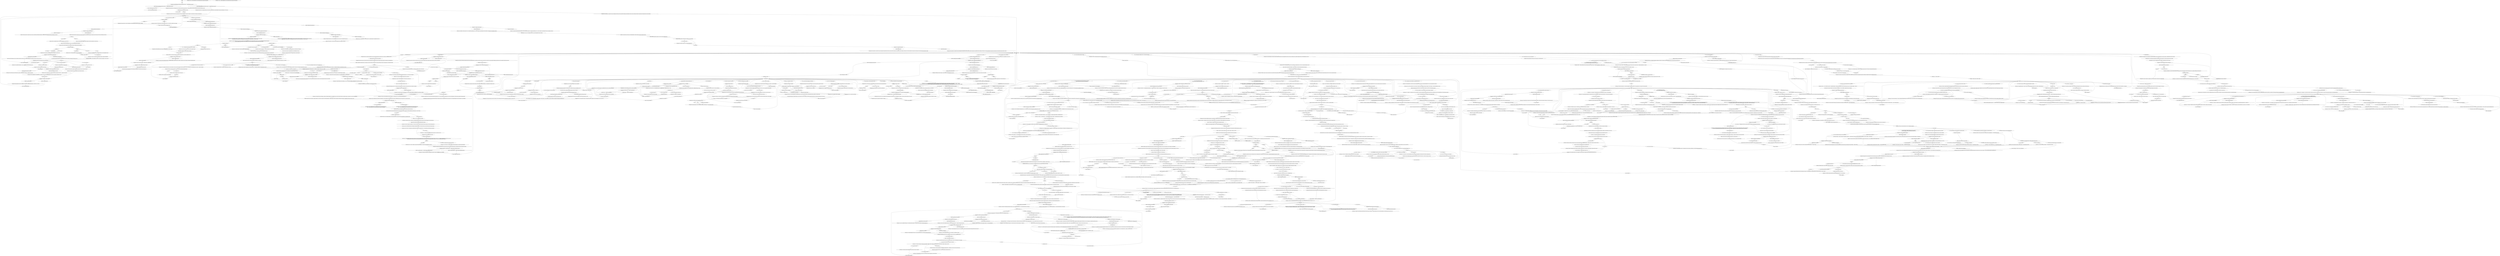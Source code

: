 # YARD / HANGED MAN
# A corpse hangs from the pine-tree: a middle aged man in white armour boots and tighty whities. A medium PERCEPTION white-check lets you find a bullet hole in the back of his mouth, a low LOGIC white check that he was killed before hanging. A low THOUGHT CABINET w-c sees that the bullet is antique.
# ==================================================
digraph G {
	  0 [label="START"];
	  1 [label="input"];
	  2 [label="You: Turn away. [Leave.]"];
	  3 [label="Endurance: As you breathe in, the odour comes over you. It's a spell of the mind telling you to run -- and your stomach to wring itself empty. With your hands at your sides and your eyes squinting you stand in it."];
	  4 [label="You: Step closer."];
	  5 [label="The Hanged Man: The corpse looks at no particular direction with its bulging eyes. Its mouth is silent."];
	  6 [label="Kim Kitsuragi: \"There's a greenhouse here -- and a gardener with a wheelbarrow on the corner of the Whirling-in-Rags. If she works here she might have something for the smell.\""];
	  7 [label="You: \"Can't we do something else? I think I want to solve something else now.\""];
	  8 [label="Kim Kitsuragi: \"No. This is a two-man assignment, because it needs two officers to complete. I need your help.\" He withdraws his hand and looks you in the eye:"];
	  9 [label="You: \"But I don't wanna get my shit together!\""];
	  10 [label="Empathy: You're sure this has not affected his impression of you in a good way."];
	  11 [label="Kim Kitsuragi: \"Officer, you just need to be stronger. Learn to keep it in long enough for us to work. There's nothing else *to* do.\""];
	  12 [label="Kim Kitsuragi: \"By *ka-ching* do you mean...\" He tilts his head. \"'Let's not log them as evidence, let's steal them'?\""];
	  13 [label="Cuno: \"You wanna fuck me, huh? You wanna FUCK the Cuno?\""];
	  14 [label="Suggestion: It's hard to get a read on the lieutenant. What would he do if you stole them? Would he report you, or not? Surprisingly, you feel like he probably wouldn't."];
	  15 [label="boots_for_walkin"];
	  16 [label="Jump to: [boots HUB]"];
	  17 [label="You: \"I feel as though we may cross paths with him yet. One way or another.\""];
	  18 [label="Inland Empire: This feels... dangerous. Are you sure?"];
	  19 [label="You: There are honour points?"];
	  20 [label="hengmunhub"];
	  21 [label="Kim Kitsuragi: \"Did we? I don't *feel* lucky.\""];
	  22 [label="Kim Kitsuragi: \"There's always a chance. We should check for ligament marks on his neck to see if they're in tune with the belt. We'll have to get him *down* first...\""];
	  23 [label="Cunoesse: \"He means you fucked him up good, Cuno,\" the girl yells. \"Fucked him up brutal-like.\""];
	  24 [label="Kim Kitsuragi: \"No, you're right. The harbour uses six-rotors to shuffle containers around. They used whatever was on hand here. Without paying attention to not incriminating themselves.\""];
	  25 [label="You: \"Like in a circus, for transporting black spotted giraffes?\""];
	  26 [label="Inland Empire: No. You *feel* like it was something else -- but what?"];
	  27 [label="The Hanged Man: It's hard, but somehow you manage not to see it. The corpse looks at you sideways, from an unnatural angle."];
	  28 [label="The Hanged Man: Variable[\"yard.hanged_inland_marked_by_stars\"]"];
	  29 [label="Variable[\"yard.hanged_inland_marked_by_stars\"]", shape=diamond];
	  30 [label="!(Variable[\"yard.hanged_inland_marked_by_stars\"])", shape=diamond];
	  31 [label="Jump to: [HANGED preliminary exam]"];
	  32 [label="Kim Kitsuragi: \"There are no supra-natural reasons,\" the lieutenant says, marking something in his notebook."];
	  33 [label="The Hanged Man: Go ahead, Cobo."];
	  34 [label="Encyclopedia: A child born with Moller's disease -- Harlequinism -- grown up miraculously."];
	  35 [label="Jump to: [le corpse questionnaire]"];
	  36 [label="Savoir Faire: An acrobatic manoeuvre would solve this situation. Nothing can go wrong with a good *manoeuvre*."];
	  37 [label="Cunoesse: \"Fuck, yeah! Climb that shit, monkeys!\""];
	  38 [label="Cuno: \"Yeah, take the shot, Cuno wants some of that shit.\""];
	  39 [label="Hand/Eye Coordination: A lot of things were wrong with that shot: the Falostesse was the wrong choice, his shoulders were raised, but above all -- he cannot trust his eyesight."];
	  40 [label="You: Point the gun at the belt."];
	  41 [label="Jump to: [Untitled hub (02)]"];
	  42 [label="You: \"I think someone has stolen it from me, stolen my gun. Gun is stolen.\""];
	  43 [label="Inland Empire: Looking straight at you. Helpless, trapped within itself."];
	  44 [label="You: (Give the gun back to Kim.) \"What now?\""];
	  45 [label="You: I'll do it, coach!"];
	  46 [label="You: \"Fucking die!\" (Throw the empty gun at her.)"];
	  47 [label="The Hanged Man: Variable[\"yard.hanged_drama_pedagocial\"]"];
	  48 [label="Variable[\"yard.hanged_drama_pedagocial\"]", shape=diamond];
	  49 [label="!(Variable[\"yard.hanged_drama_pedagocial\"])", shape=diamond];
	  50 [label="Kim Kitsuragi: \"And what kind of lesson is that?\" Just like that the gun has left your hand. The lieutenant holsters it."];
	  51 [label="Jump to: [corpse down hub]"];
	  52 [label="Kim Kitsuragi: The gun has left your hand, still numb from the recoil. The lieutenant holsters it under his arm."];
	  53 [label="You: \"Yeah, we're f****ts, got a problem with it?!\""];
	  54 [label="Cunoesse: \"I knew they suck each other off.\""];
	  55 [label="The Hanged Man: Variable[\"yard.hanged_i_in_dark\"]"];
	  56 [label="Variable[\"yard.hanged_i_in_dark\"]", shape=diamond];
	  57 [label="!(Variable[\"yard.hanged_i_in_dark\"])", shape=diamond];
	  58 [label="You: At the autopsy, you said you have ancient mysteries."];
	  59 [label="The Hanged Man: Variable[\"yard.hanged_conceptualization_organic_design\"]"];
	  60 [label="Variable[\"yard.hanged_conceptualization_organic_design\"]", shape=diamond];
	  61 [label="!(Variable[\"yard.hanged_conceptualization_organic_design\"])", shape=diamond];
	  62 [label="Kim Kitsuragi: \"There's the Frittte nearby -- maybe they have some in their apothecary? If they don't...\" He points to the greenhouse."];
	  63 [label="Jump to: [Untitled hub]"];
	  64 [label="Logic: I would really prefer if there was another way. These people might have an agenda."];
	  65 [label="dramahub"];
	  66 [label="Kim Kitsuragi: \"A good point. He could have been intoxicated. Or something we cannot yet imagine... I shouldn't have assumed so much just from the clothes.\""];
	  67 [label="Endurance: I'm not squishy and permeable. I'm bark, sap and steel. Cast me in ceramic shell, but only for *ritual purposes*. It would adorn me well... bring me to attention."];
	  68 [label="Kim Kitsuragi: \"They do after seven days, yes. We're deep in decomposition here.\""];
	  69 [label="Endurance: Too late. It's impossible to keep it in. Your body curls and pushes it out. Burst by burst..."];
	  70 [label="Kim Kitsuragi: \"Monday -- make sure you bring a handkerchief.\""];
	  71 [label="Jump to: [hanged ENDURANCE hub]"];
	  72 [label="You: Punch it harder."];
	  73 [label="The Hanged Man: Variable[\"yard.hanged_cyclo_mnemotechniqeu\"]"];
	  74 [label="Variable[\"yard.hanged_cyclo_mnemotechniqeu\"]", shape=diamond];
	  75 [label="!(Variable[\"yard.hanged_cyclo_mnemotechniqeu\"])", shape=diamond];
	  76 [label="Composure: The lieutenant nods often. It's part of his un-plastic expression range, communicating both professionalism and sarcasm. This time, the latter."];
	  77 [label="You: \"E50.100.1000.\""];
	  78 [label="Jump to: [boots HUB]"];
	  79 [label="Kim Kitsuragi: \"They're armour, not boots.\" With his notebook under his arm the lieutenant crouches to inspect the soles: \"Technically speaking these are *sabatons*.\""];
	  80 [label="You: \"Lieutenant, you seem distressed -- why?\""];
	  81 [label="The Hanged Man: Variable[\"yard.hanged_scavengers_talked_about\"]"];
	  82 [label="Variable[\"yard.hanged_scavengers_talked_about\"]", shape=diamond];
	  83 [label="!(Variable[\"yard.hanged_scavengers_talked_about\"])", shape=diamond];
	  84 [label="Kim Kitsuragi: \"There's no way you're getting them off. All the organic matter in his body has been flowing down into the boots. They're *fused* to his feet now -- why do you think the locals haven't scavenged them yet?\""];
	  85 [label="Kim Kitsuragi: \"It *does* make sense, doesn't it? Besides...\" The lieutenant taps on the boot."];
	  86 [label="Empathy: He's not actually sure of that. He's just being tactful."];
	  87 [label="You: \"For some reason my brain would like the pink to be more pronounced, especially in the neck.\""];
	  88 [label="Kim Kitsuragi: \"As I said it's been below freezing since last Sunday. Today is the first chance to thaw. Things would be... *worse* if it had thawed earlier.\""];
	  89 [label="Visual Calculus: For seven days the cadaver is quite well preserved. Surprisingly so -- there's no deflation, no apparent fly larvae in the abdomen."];
	  90 [label="Cuno: \"Stop talking in riddles, coin slot.\""];
	  91 [label="You: \"My past has undergone total annihilation. Nothing remains -- my mother, the love of my life. Certainly not a *briefing*.\""];
	  92 [label="You: Ignore it."];
	  93 [label="Inland Empire: Alcohol and heartbreak."];
	  94 [label="Kim Kitsuragi: \"An instant colour camera.\" He produces two metal-capped ampoules and clicks them into place on the side of the apparatus. A thin slot shines there..."];
	  95 [label="You: No, better not to say that. Too heavy."];
	  96 [label="Kim Kitsuragi: \"Hmh... The steel-reinforced belt presents a *unique* challenge. I brought chain-cutters, but I don't see a good angle of approach to the belt.\""];
	  97 [label="Untitled hub"];
	  98 [label="You: \"This man enjoyed the moment of death.\""];
	  99 [label="The Hanged Man: I'm gone."];
	  100 [label="You: \"Occidental?\""];
	  101 [label="The Hanged Man: Do I remind you of someone?"];
	  102 [label="You: I do strike myself as a Roonie."];
	  103 [label="You: No."];
	  104 [label="You: I don't have anything else to do. This case is all I have."];
	  105 [label="Kim Kitsuragi: \"I don't doubt your physical prowess, officer, but this is a gruelling surgical procedure. I saw twenty steel strands in there -- and we do not have a secure platform for the cutting.\""];
	  106 [label="You: \"Wait. Let *me* try.\""];
	  107 [label="Empathy: He feels bad about it. About his eyes mostly, just having bad eyesight -- probably from a young age. Whatever you do, do not *console* him."];
	  108 [label="Kim Kitsuragi: \"I think you have your sports mixed up there, officer, squaring my shoulders has nothing to do with this.\""];
	  109 [label="You: Say: \"Shut up.\""];
	  110 [label="Kim Kitsuragi: \"Go ahead, I'm not stopping you. Just don't lose it.\" The piece shines in his outstretched hand."];
	  111 [label="Kim Kitsuragi: The lieutenant follows suit. He finishes loading the gun in silence, then hands it to you."];
	  112 [label="Kim Kitsuragi: \"*Extremely* unfortunate. You need to contact your station about it as soon as possible.\" The piece shines in his outstretched hand. \"Try not to lose this one, please.\""];
	  113 [label="You: \"RCM, baby! RCM!\""];
	  114 [label="Cunoesse: \"Oh my god, he's gonna fucking cry, I knew it! What a *mulkku*...\""];
	  115 [label="Physical Instrument: You hear that, Sally? They're *laughing* at you. Are you gonna let it stand? Are you, Sally? Or are you gonna CRY LIKE A BEAST?! Like a BEAAAST!"];
	  116 [label="Kim Kitsuragi: \"We still need to get him down *somehow*.\" His tone is growing tired now -- the stench makes him turn away from the corpse."];
	  117 [label="You: Which was it that killed you, then -- love or communism?"];
	  118 [label="The Hanged Man: Huh?"];
	  119 [label="Kim Kitsuragi: \"Everything here seems to corroborate that assumption. But we should still get him *down* before assigning a probable cause of death.\""];
	  120 [label="Jump to: [The Hanged Man: \"Faint, organic lines cover the plat...\"]"];
	  121 [label="Inland Empire: Like the scales of some ancient white monster, cracked and pearly."];
	  122 [label="Untitled hub"];
	  123 [label="Kim Kitsuragi: \"To ask the *suspects* for help with the victim's body? To be indebted to Evrart Claire? Very much, yes -- which is why I would have preferred us to handle this ourselves.\"\n\"To ask the suspects for help with the victim's body? To be indebted to Evrart Claire? Very much, yes.\" He nods. \"Which is why I would've preferred us to accomplish this feat ourselves.\""];
	  124 [label="Jump to: [Untitled hub]"];
	  125 [label="Reaction Speed: You could ask the Gardener for directions!"];
	  126 [label="You: \"No, no. I have mine too, I'm just an asshole who does things in a strange order.\""];
	  127 [label="Kim Kitsuragi: \"Okay...\" He looks at the cargo belt. \"They *do* have the tools and the men. And since it looks like they *put* him there...\""];
	  128 [label="Kim Kitsuragi: \"Yes.\" He agrees. \"The debrief we got from the Wild Pines representative appears to be solid too. A lynching is what this looks like. Our internal RCM brief said the same...\" He looks at you."];
	  129 [label="Hand/Eye Coordination: You know, you don't feel like too bad of a shot yourself..."];
	  130 [label="The Hanged Man: The blue heart? Oh, that's good shit, you'll love it. Just press down and *fuck* it open like you always do."];
	  131 [label="The Hanged Man: Just a small gulp away, my beloved Cobo. A small gulp away."];
	  132 [label="Jump to: [le corpse questionnaire]"];
	  133 [label="Volition: Relax. It's okay if you don't make it today -- the bloated corpse isn't going anywhere."];
	  134 [label="The Hanged Man: Variable[\"yard.hanged_volition_okay_not_today\"]"];
	  135 [label="Variable[\"yard.hanged_volition_okay_not_today\"]", shape=diamond];
	  136 [label="!(Variable[\"yard.hanged_volition_okay_not_today\"])", shape=diamond];
	  137 [label="Kim Kitsuragi: \"No, I think he had something precious underneath his clothes. They had to remove the *jeans* we found in the trash to get to it. This kind of armour is often worn *under* fabric.\"\n\"No, I think he had something precious underneath the clothes. They had to remove the *jeans and shirt* we found to get to it. And this kind of armour is often worn *under* fabrics.\""];
	  138 [label="The Hanged Man: Variable[\"tc.turn_off_tutorial_node\"]"];
	  139 [label="Variable[\"tc.turn_off_tutorial_node\"]", shape=diamond];
	  140 [label="!(Variable[\"tc.turn_off_tutorial_node\"])", shape=diamond];
	  141 [label="The Hanged Man: Variable[\"tc.turn_off_tutorial_node\"]"];
	  142 [label="Variable[\"tc.turn_off_tutorial_node\"]", shape=diamond];
	  143 [label="!(Variable[\"tc.turn_off_tutorial_node\"])", shape=diamond];
	  144 [label="The Hanged Man: CheckItem(\"ammonia_ampoule\")"];
	  145 [label="CheckItem(\"ammonia_ampoule\")", shape=diamond];
	  146 [label="!(CheckItem(\"ammonia_ampoule\"))", shape=diamond];
	  147 [label="The Hanged Man: CheckItem(\"ammonia_ampoule\")"];
	  148 [label="CheckItem(\"ammonia_ampoule\")", shape=diamond];
	  149 [label="!(CheckItem(\"ammonia_ampoule\"))", shape=diamond];
	  150 [label="The Hanged Man: Variable[\"yard.hanged_endurance_failed_twice\"]"];
	  151 [label="Variable[\"yard.hanged_endurance_failed_twice\"]", shape=diamond];
	  152 [label="!(Variable[\"yard.hanged_endurance_failed_twice\"])", shape=diamond];
	  153 [label="Conceptualization: His personality is no longer a part of the world."];
	  154 [label="Kim Kitsuragi: \"There's Frittte nearby, east of the hostel. They usually have a small apothecary. If they don't...\" He points to the greenhouse."];
	  155 [label="Kim Kitsuragi: \"I think I've lost my sense of smell.\" There's a pause."];
	  156 [label="Drama: A white lie."];
	  157 [label="Endurance: It's especially painful this time. You've thrown up so much there's nary anything left down there. Hot tears of pain streak down your face -- you're crying too. Crying and convulsing at the same time.\nEvery time it happens it gets worse and worse. There's nothing more to throw up now. All that's left is crying and convulsing dryly at the same time."];
	  158 [label="The Hanged Man: The material appears to be ceramic. Its clean white stands in stark contrast to the decaying flesh above the knee. The man wore thick polymer socks, probably for padding. A fine array of interlocking plates covers them."];
	  159 [label="You: \"These aren't just boots, are they -- they're armour.\"\n\"These aren't just boots, are they? This is the armour he was stripped of.\""];
	  160 [label="The Hanged Man: The metal connects with the same *ding*. The sound does not appear to get louder..."];
	  161 [label="You: Forget about the notebook -- tell me about the armour!"];
	  162 [label="You: \"What if they told him to strip before they hung him? To demean him?\""];
	  163 [label="You: \"Uhm...\""];
	  164 [label="You: \"Understood.\""];
	  165 [label="You: Back off."];
	  166 [label="You: (Back off and look at the corpse.)"];
	  167 [label="Kim Kitsuragi: \"Yes, that's what I said. You'll compromise the coroner's case if you do. So please *don't*.\""];
	  168 [label="Kim Kitsuragi: \"Even the mongrels can see you're about to pull his head off.\""];
	  169 [label="You: \"I'm not a homo.\""];
	  170 [label="Kim Kitsuragi: \"This is not the *enemy*, this is the deceased. The victim. In a murder investigation.\""];
	  171 [label="Interfacing: Of course there aren't, don't be naive."];
	  172 [label="Kim Kitsuragi: \"No. You should *not* get a drink. You should perform an initial inspection of the victim's corpse -- we're on the rope part.\""];
	  173 [label="Kim Kitsuragi: \"Then you should ask me the first moment we get.\""];
	  174 [label="Jump to: [IsKimHere()]"];
	  175 [label="Kim Kitsuragi: \"Agreed.\" He points to the belt. \"Especially on the neck. The belt acted like a tourniquet keeping the blood in his head. The hypostasis supports a hanging.\""];
	  176 [label="You: \"I can cut the belt easily. Where are those chaincutters you mentioned?\"\n\"I can cut the belt easily. And I already *have* the chaincutters.\""];
	  177 [label="The Hanged Man: Variable[\"yard.trash_extrasensory_perception\"]"];
	  178 [label="Variable[\"yard.trash_extrasensory_perception\"]", shape=diamond];
	  179 [label="!(Variable[\"yard.trash_extrasensory_perception\"])", shape=diamond];
	  180 [label="You: Who killed you?"];
	  181 [label="You: Can *you* ask me a question?"];
	  182 [label="The Hanged Man: Between you and me, your name is probably Harry."];
	  183 [label="Horrific Necktie: Yeah, man, don't be *crazy*. Inanimate objects and dead people can't really talk to you, your *wild imagination* is doing this -- ask some more of those questions you love so much!"];
	  184 [label="You: A baby affected with harlequinism."];
	  185 [label="Kim Kitsuragi: \"Climb up there and... saw the branch?\""];
	  186 [label="You: \"Can you see into the future, Kim?\""];
	  187 [label="Cuno: \"Cuno could've hit it easy, but then -- Cuno's not fucking handicapped, is he?\""];
	  188 [label="You: \"It's okay, man.\""];
	  189 [label="You: Feel the weight first."];
	  190 [label="You: \"I don't wanna do this anymore, this is boring.\""];
	  191 [label="Kim Kitsuragi: \"I think you're underestimating the gravity of this situation, officer. We need to take a breather from this scene.\" He points at you. \"Now.\""];
	  192 [label="Kim Kitsuragi: \"At least you understand the gravity of the situation, detective. We need to take a breather from this scene.\" He points at you. \"Now.\""];
	  193 [label="Cuno: \"I knew these guys were f****ts.\" His voice is deeply approving."];
	  194 [label="The Hanged Man: Variable[\"TASK.run_serial_number\"]"];
	  195 [label="Variable[\"TASK.run_serial_number\"]", shape=diamond];
	  196 [label="!(Variable[\"TASK.run_serial_number\"])", shape=diamond];
	  197 [label="The Hanged Man: Variable[\"yard.sense_logic_kids_latter\"]"];
	  198 [label="Variable[\"yard.sense_logic_kids_latter\"]", shape=diamond];
	  199 [label="!(Variable[\"yard.sense_logic_kids_latter\"])", shape=diamond];
	  200 [label="The Hanged Man: Variable[\"doomed.fridge_corpse_in_fridge\"]"];
	  201 [label="Variable[\"doomed.fridge_corpse_in_fridge\"]", shape=diamond];
	  202 [label="!(Variable[\"doomed.fridge_corpse_in_fridge\"])", shape=diamond];
	  203 [label="Logic: Hmm... pretty clever."];
	  204 [label="Jump to: [boots HUB]"];
	  205 [label="Inland Empire: The fish-lips stay silent in response. You must be losing your mind, asking him that over and over..."];
	  206 [label="Kim Kitsuragi: \"The *bad* way -- the way I didn't want us to.\" He sighs. \"By asking the harbour for help. They have the tools and the men. If they put him up there -- they can take him down too.\""];
	  207 [label="You: \"But -- won't it be dangerous?\"\n\"How dangerous can it be?\""];
	  208 [label="The Hanged Man: Your field of view narrows. The branch slowly moves, becoming entirely two-dimensional. The metal buckle glimmers, slick with the falling rain. The corpse slowly rotates..."];
	  209 [label="Jump to: [You: \"Pull the trigger.\"]"];
	  210 [label="You: \"By *they* do you mean the Hardie boys?\""];
	  211 [label="You: \"Who's Evrart Claire?\""];
	  212 [label="The Hanged Man: Variable[\"tc.turn_off_tutorial_node\"]"];
	  213 [label="Variable[\"tc.turn_off_tutorial_node\"]", shape=diamond];
	  214 [label="!(Variable[\"tc.turn_off_tutorial_node\"])", shape=diamond];
	  215 [label="The Hanged Man: IsKimHere()"];
	  216 [label="IsKimHere()", shape=diamond];
	  217 [label="!(IsKimHere())", shape=diamond];
	  218 [label="The Hanged Man: The sabatons dangle off the man's decaying form, ageless and synthetic."];
	  219 [label="Cuno: \"I hear you, f****t! Talking shit 'bout the Cuno. Come here and say it to Cuno's face!\" the boy shrieks at the top of his lungs."];
	  220 [label="Jump to: [NewspaperEndgame(\"SHOT_CUNOESSE\", \"D ...]"];
	  221 [label="The Hanged Man: IsKimHere()"];
	  222 [label="IsKimHere()", shape=diamond];
	  223 [label="!(IsKimHere())", shape=diamond];
	  224 [label="The Hanged Man: The man before you is naked, but for a pair of underpants and enameled boots. His skin is greenish, marbled with decaying veins and blotched by lividity. A fading web of tattoos covers his chest and shoulders. The cargo belt used to fasten him to the branch above appears industrial in strength."];
	  225 [label="You: \"So, how do we get him down?\""];
	  226 [label="You: \"The ammonia didn't help at all...\""];
	  227 [label="Untitled hub (02)"];
	  228 [label="Kim Kitsuragi: \"No?\" The lieutenant's expression is stern and impenetrable. He points at you: \"You *will* get your shit together.\""];
	  229 [label="Inland Empire: Delicate and fragile, they feel alien to the world around you. Out of place somehow."];
	  230 [label="Jump to: [boots HUB]"];
	  231 [label="Kim Kitsuragi: \"I have no idea what that means.\""];
	  232 [label="You: \"Yes, like dice rolling.\""];
	  233 [label="Kim Kitsuragi: \"This material is a kinetic re-distributor. It spreads kinetic energy horizontally. From plate to plate. When the plates connect there's a click.\" He points to the toe. \"See these lines?\""];
	  234 [label="whateverthisisahub"];
	  235 [label="You: \"Okay. Makes sense.\""];
	  236 [label="Kim Kitsuragi: \"Stop obsessing about your sexuality officer, you're about to seriously compromise the coroner's case.\""];
	  237 [label="Cunoesse: \"What's wrong with you, asshole? Why's he letting go, Cuno?\""];
	  238 [label="You: \"They look fancy. I thought I could pawn them, earn some *lucre*.\"\n\"You said they're expensive. I thought I could pawn them, earn some *lucre*.\""];
	  239 [label="Kim Kitsuragi: \"I don't think we should *do* anything just for the hell of it. Besides...\" The lieutenant taps on the boot."];
	  240 [label="You: Sounds like a plan. (Accept.)"];
	  241 [label="Kim Kitsuragi: \"We should have a look at that belt before we even *consider* taking him down. It looks worrisome.\" (He points to the belt around his neck.)"];
	  242 [label="You: Keep it to yourself."];
	  243 [label="You: What was that? A word?"];
	  244 [label="Kim Kitsuragi: \"I have only a cursive knowledge of the science of cybernetics -- I would not know if it were. But it's not *quite* complex enough, is it?\""];
	  245 [label="Kim Kitsuragi: \"I agree.\" A sudden ring fills the air as the lieutenant pulls down the zipper of his orange jacket."];
	  246 [label="Kim Kitsuragi: \"Yes...\" He slides the camera closed and tucks it away on his belt. \"It is pretty *cool*, isn't it?\""];
	  247 [label="You: \"Deadady-dead-dead-dead.\""];
	  248 [label="The Hanged Man: Variable[\"yard.hanged_suggestions_humour_kim\"]  or  Variable[\"yard.hanged_concept_personality_storing\"]"];
	  249 [label="Variable[\"yard.hanged_suggestions_humour_kim\"]  or  Variable[\"yard.hanged_concept_personality_storing\"]", shape=diamond];
	  250 [label="!(Variable[\"yard.hanged_suggestions_humour_kim\"]  or  Variable[\"yard.hanged_concept_personality_storing\"])", shape=diamond];
	  251 [label="You: \"I don't know.\""];
	  252 [label="You: Where have you gone?"];
	  253 [label="Jump to: [HANGED preliminary exam]"];
	  254 [label="The Hanged Man: In the past. Way out west."];
	  255 [label="Jump to: [le corpse questionnaire]"];
	  256 [label="The Hanged Man: The corpse is silent. The nose in the middle of his face is swollen, so are his cheeks. His lips are motionless."];
	  257 [label="Pain Threshold: Feeling nausea? Vomiting? Tenderness or pain around the liver area? Tiny red lines on the skin above waist level? More like *days*, Coppo. The clock is ticking, your liver tells you so."];
	  258 [label="You: What is erotic auto-asphyxiation?"];
	  259 [label="The Hanged Man: Sure, Lobo, I can ask you a question: Why are you doing this?"];
	  260 [label="Kim Kitsuragi: \"I don't trust that ladder. The assailants didn't use it. It's rotten and less sturdy than it looks. And I don't see another good way up there.\""];
	  261 [label="Visual Calculus: Where the buckle ties the rope to the branch -- that's a good spot to aim."];
	  262 [label="Cunoesse: \"They'll miss. The pigs will miss, Cuno!\""];
	  263 [label="Kim Kitsuragi: He then steps back and assumes the Falostesse position, taking aim. The corner of his eye twitches -- his finger is on the trigger..."];
	  264 [label="Half Light: Cuno is silent. Aggression gathers in the air, the trigger feels delicate and ready to break under your finger."];
	  265 [label="Kim Kitsuragi: \"Don't provoke her.\" The lieutenant takes his sidearm from you, then holsters it."];
	  266 [label="Rhetoric: He doesn't mean it in earnest. It's a cruel jest. He's going to say as much too, just you wait:"];
	  267 [label="You: \"Please, Kim.\""];
	  268 [label="Cunoesse: \"*Vittupää* wants to fuck up again, bad.\""];
	  269 [label="Hand/Eye Coordination: You hear an explosion within the weapon in your hands. The branches of the pinetree behind the girl shake ever so lightly. Your ears are still ringing..."];
	  270 [label="You: \"Kim, I need you to do your reload-thing, the beast is still alive.\""];
	  271 [label="You: \"All right.\" (Give him back his gun.)"];
	  272 [label="Kim Kitsuragi: \"I can't say I'm *fully* satisfied with that part. We should search for prints maybe...\" He points to the spring mud around you."];
	  273 [label="Kim Kitsuragi: \"Four and final: transport of the coroner's case to the district morgue. I'll do that.\" The lieutenant stops. \"God, he stinks.\""];
	  274 [label="Kim Kitsuragi: \"Yes...\" He nods slowly. \"And those were the interviewees. Let's go.\""];
	  275 [label="Jump to: [take the shot hub]"];
	  276 [label="You: \"But *how*?\""];
	  277 [label="Logic: Nice. That makes sense."];
	  278 [label="The Hanged Man: An intricate web of blue lines stretches across the torso. If you want to re-examine the tattoos, looking at the photo would give you a better, more detailed view."];
	  279 [label="Jump to: [HANGED preliminary exam]"];
	  280 [label="interfacings"];
	  281 [label="The Hanged Man: Variable[\"yard.trash_clothes_found\"]"];
	  282 [label="Variable[\"yard.trash_clothes_found\"]", shape=diamond];
	  283 [label="!(Variable[\"yard.trash_clothes_found\"])", shape=diamond];
	  284 [label="Esprit de Corps: He was. Why else would he call it a very good point? Does this mean you're a *very* good detective? Possibly."];
	  285 [label="The Hanged Man: Variable[\"yard.cuno_greeting_done\"]"];
	  286 [label="Variable[\"yard.cuno_greeting_done\"]", shape=diamond];
	  287 [label="!(Variable[\"yard.cuno_greeting_done\"])", shape=diamond];
	  288 [label="Endurance: You try to -- very professionally -- look at the corpse, but your stomach contracts. You manage to keep it in once..."];
	  289 [label="You: Try to walk away."];
	  290 [label="You: \"I don't need your pity.\""];
	  291 [label="You: \"I don't need that shit.\""];
	  292 [label="Kim Kitsuragi: \"Sure you do. You just threw up *a lot*.\""];
	  293 [label="You: \"Give me a moment. I got this. Let's try *again*.\""];
	  294 [label="Untitled hub (02)"];
	  295 [label="The Hanged Man: CheckEquipped(\"prybar\")"];
	  296 [label="CheckEquipped(\"prybar\")", shape=diamond];
	  297 [label="!(CheckEquipped(\"prybar\"))", shape=diamond];
	  298 [label="You: \"Yeah.\""];
	  299 [label="Kim Kitsuragi: \"As a wage, it's regrettably small. But for a piece of hardware -- yes, that's a lot.\""];
	  300 [label="You: \"How could this man afford such expensive hardware?\""];
	  301 [label="Kim Kitsuragi: \"No.\" He shakes his head. \"Your first instinct was correct. This equipment is way beyond what a security guard can afford.\""];
	  302 [label="Jump to: [boots HUB]"];
	  303 [label="Kim Kitsuragi: \"Stop!\" The lieutenant's voice is sharp. He looks at you, with the boot under your arm."];
	  304 [label="You: \"This is advanced enemy technology. We should conduct research into their weaknesses.\""];
	  305 [label="Kim Kitsuragi: \"I do. Most of them are postmortem. Maybe even all of them. The delinquents have made our jobs harder with their little sport.\""];
	  306 [label="Kim Kitsuragi: \"Airlifting? I thought it was used on lorries -- for strapping cargo to them.\""];
	  307 [label="You: \"Apparently this is the reinforced kind. For air transport. My brain tells me so.\""];
	  308 [label="The Hanged Man: Variable[\"whirling.kim_briefing_done\"]"];
	  309 [label="Variable[\"whirling.kim_briefing_done\"]", shape=diamond];
	  310 [label="!(Variable[\"whirling.kim_briefing_done\"])", shape=diamond];
	  311 [label="You: (Back off and look at the corpse.)"];
	  312 [label="Kim Kitsuragi: \"That ladder can't carry a grown man. I didn't see any splintering either, did you? I think they lassoed the branch, then pulled on the belt to close the buckle...\" He makes a pulling motion."];
	  313 [label="You: What will mine be marked by?"];
	  314 [label="Kim Kitsuragi: \"A map of the stars?\" He turns around to breathe before inspecting it closer. \"I do see some similarity to astronomical charts, Great Century Messinian maybe... But this seems more particular. Customized somehow.\""];
	  315 [label="Kim Kitsuragi: \"In case we need it,\" the lieutenant says and shakes the paper, letting it dry in the cold wind. On it -- a colour-perfect copy of the dead man's tattooed chest."];
	  316 [label="Untitled hub"];
	  317 [label="You: \"Can I have it? I should look at it later, without the corpse smell.\""];
	  318 [label="Kim Kitsuragi: \"Hmm...\" The lieutenant marks something in his notebook."];
	  319 [label="Inland Empire: The corpse is dead silent. You have no idea why you just said that."];
	  320 [label="Encyclopedia: When he says Occidental he means white. Originally from the Occidental sub-continent on Mundi."];
	  321 [label="You: Never mind, I wanted to..."];
	  322 [label="The Hanged Man: Because you're a copparooni. Look at all of them go! Do you want more questions?"];
	  323 [label="The Hanged Man: I know what this means -- more questions."];
	  324 [label="The Hanged Man: Because you *have*."];
	  325 [label="You: Maybe this will lead to something? Something indescribable. Unforeseen. Miraculous?"];
	  326 [label="The Hanged Man: Hah! The clown lips on the corpse appear to smile. The face rotates before you, slowly..."];
	  327 [label="You: I have something I need to know, corpse-man."];
	  328 [label="The Hanged Man: Of course! You have questions, don't you? The power of your *imagination* is at your service."];
	  329 [label="You: \"Lieutenant, are you sure you could carry my weight though?\""];
	  330 [label="Kim Kitsuragi: \"I wasn't actually implying I would. I meant it's a bad idea.\""];
	  331 [label="You: \"I could do it. It's well within my repertoire.\""];
	  332 [label="Kim Kitsuragi: \"What else can we do?\""];
	  333 [label="Kim Kitsuragi: \"God damn it.\""];
	  334 [label="Cuno: \"Cuno's sorry too. Cuno feels sorry for the binoclard.\""];
	  335 [label="Jump to: [corpse down hub]"];
	  336 [label="Jump to: [corpse down hub]"];
	  337 [label="Cunoesse: \"Why don't you just shoot yourself in your f****t mouth?\" she hisses. \"At least you won't miss.\""];
	  338 [label="Cuno: \"This is the sorriest pair of pigs Cuno's ever seen.\""];
	  339 [label="You: Say nothing."];
	  340 [label="The Hanged Man: A tiny tear forms on your duct. The corpse stinks from the blackened bullet hole in his chest. A single drop of decay liquid runs out of it, then down his stomach..."];
	  341 [label="You: *\"Mulkku*, *vittupää*? What is that?! What the hell kind of words are those?!\""];
	  342 [label="Kim Kitsuragi: \"I agree. Police work is overrated. It is trying and stressful. However, it is still our job to get the dead body down from the tree.\" He takes his sidearm from you and holsters it."];
	  343 [label="Kim Kitsuragi: \"The cadaver is already compromised bad enough. We don't have to make it *worse*.\""];
	  344 [label="You: But I wasn't trying to teach her a lesson. I was trying to *kill* her."];
	  345 [label="Drama: Not you at all, no-no-no!"];
	  346 [label="Cunoesse: \"Fuck you, *kyrpäle*!\" Despite her words, her tone seems celebratory."];
	  347 [label="Kim Kitsuragi: \"I'm satisfied with that part. The trash container, the prints -- we've been thorough enough.\""];
	  348 [label="Kim Kitsuragi: \"Two: Initial examination of the victim. We were pretty good in our efforts -- and the autopsy will provide another chance.\""];
	  349 [label="Kim Kitsuragi: \"Three: Field autopsy. This will *not* be pleasant. Or easy. And it *will* have to be performed on the scene.\""];
	  350 [label="Kim Kitsuragi: \"An honour -- and a burden. Attached to your rank. Mine is *lieutenant-detective* -- unfortunately. I can't tell you how tired I am of this corpse...\""];
	  351 [label="Jump to: [corpse down hub]"];
	  352 [label="Cuno: \"The fuck have you got against comedy, pigs?\""];
	  353 [label="The Hanged Man: Variable[\"yard.hanged_kim_messed_with_cuno\"]"];
	  354 [label="Variable[\"yard.hanged_kim_messed_with_cuno\"]", shape=diamond];
	  355 [label="!(Variable[\"yard.hanged_kim_messed_with_cuno\"])", shape=diamond];
	  356 [label="Rhetoric: If you can't experiment, how will you learn?"];
	  357 [label="Conceptualization: I am so disappointed in you. What *are* you interested in, then?"];
	  358 [label="The Hanged Man: Variable[\"plaza.gardener_ammonium_heard\"]"];
	  359 [label="Variable[\"plaza.gardener_ammonium_heard\"]", shape=diamond];
	  360 [label="!(Variable[\"plaza.gardener_ammonium_heard\"])", shape=diamond];
	  361 [label="The Hanged Man: IsMorning()"];
	  362 [label="IsMorning()", shape=diamond];
	  363 [label="!(IsMorning())", shape=diamond];
	  364 [label="Cunoesse: \"Suck my dick, bitches!\""];
	  365 [label="The Hanged Man: Variable[\"yard.hanged_endurance_failed_once\"]"];
	  366 [label="Variable[\"yard.hanged_endurance_failed_once\"]", shape=diamond];
	  367 [label="!(Variable[\"yard.hanged_endurance_failed_once\"])", shape=diamond];
	  368 [label="The Hanged Man: Variable[\"TASK.interview_wild_pines_rep_done\"]"];
	  369 [label="Variable[\"TASK.interview_wild_pines_rep_done\"]", shape=diamond];
	  370 [label="!(Variable[\"TASK.interview_wild_pines_rep_done\"])", shape=diamond];
	  371 [label="Kim Kitsuragi: \"In the meantime, we should locate the representative of the logistics company. My preliminary information suggests the Wild Pines have sent a strike negotiator to wrangle back control from the Union.\""];
	  372 [label="The Hanged Man: CheckItem(\"instant_photo_tattoos\")"];
	  373 [label="CheckItem(\"instant_photo_tattoos\")", shape=diamond];
	  374 [label="!(CheckItem(\"instant_photo_tattoos\"))", shape=diamond];
	  375 [label="Jump to: [le corpse questionnaire]"];
	  376 [label="Jump to: [ICE BEAR FRIDGE MAIN HUB]"];
	  377 [label="Savoir Faire: It *seems* unclimbable, cause the ladder is treacherously rotten, but you could use your hands and feet to reach around the tree, then hang from the branch..."];
	  378 [label="Jump to: [You: \"\"Yeah... it seems dangerous.\"\"]"];
	  379 [label="Pain Threshold: If you wear those pieces, it will help me protect your mortal coil."];
	  380 [label="You: Yeah, but to *where*, brother?"];
	  381 [label="You: Alright."];
	  382 [label="random hub"];
	  383 [label="Hand/Eye Coordination: A plume of smoke erupts from the barrel. Your hand goes numb from the explosion. With your ears still ringing you lower the weapon to see what happened."];
	  384 [label="Jump to: [helpfromharbourhub]"];
	  385 [label="HANGED preliminary exam"];
	  386 [label="Kim Kitsuragi: \"If you can handle the headache,\" he nods. \"Some officers use it to deal with cadaverine odour.\""];
	  387 [label="The Hanged Man: Variable[\"tc.armour_stripped\"]"];
	  388 [label="Variable[\"tc.armour_stripped\"]", shape=diamond];
	  389 [label="!(Variable[\"tc.armour_stripped\"])", shape=diamond];
	  390 [label="You: \"What kind of armour is this exactly?\""];
	  391 [label="You: \"That's a lot, I take it?\""];
	  392 [label="You: (Point to it.) \"Looks like there's a serial number on the right sabaton.\""];
	  393 [label="Kim Kitsuragi: \"It's anything but. This material is a kinetic re-distributor. It spreads kinetic energy horizontally, from plate to plate. Dissipating it entirely.\" He points to the boots. \"See?\""];
	  394 [label="Jump to: [The Hanged Man: \"The cadaver slowly twists on the ca...\"]"];
	  395 [label="You: \"I'm sorry. I didn't even want to take them off, I just thought I should try.\""];
	  396 [label="The Hanged Man: Variable[\"yard.hanged_inland_cross_paths\"]"];
	  397 [label="Variable[\"yard.hanged_inland_cross_paths\"]", shape=diamond];
	  398 [label="!(Variable[\"yard.hanged_inland_cross_paths\"])", shape=diamond];
	  399 [label="You: \"Okay, got it.\""];
	  400 [label="You: Grab the boot under your arm."];
	  401 [label="Kim Kitsuragi: The lieutenant's face is made of stone."];
	  402 [label="Jump to: [hengmunhub]"];
	  403 [label="Jump to: [HANGED preliminary exam]"];
	  404 [label="Jump to: [hengmunhub]"];
	  405 [label="Kim Kitsuragi: \"We all are.\" He covers his nose. \"This belt worries me.\""];
	  406 [label="Kim Kitsuragi: \"I have only two ampoules, so nobody move -- I don't want to waste one.\" He points the camera at the corpse, peering into it. The lens needs adjusting. Then:"];
	  407 [label="Kim Kitsuragi: \"Absolutely.\""];
	  408 [label="Inland Empire: The lips of the corpse are swollen, preposterously. They are also silent. You have no idea why you just said that."];
	  409 [label="You: I can see you're gone, but *who* are you?"];
	  410 [label="The Hanged Man: The pale, Coppo... it spooks me out."];
	  411 [label="You: No, it can't be Harry. I refuse."];
	  412 [label="You: Yes."];
	  413 [label="Jump to: [le corpse questionnaire]"];
	  414 [label="Jump to: [The Hanged Man: \"I'm gone.\"]"];
	  415 [label="Cunoesse: \"Fucking *mulkku*...\""];
	  416 [label="Kim Kitsuragi: \"Honestly, I prefer a *non-acrobatic* solution to this.\" He looks around -- then at you."];
	  417 [label="Kim Kitsuragi: \"What I'm proposing is -- we save acrobatic tricks as a last resort. After we've tried *everything* else.\""];
	  418 [label="You: (Point to it.) \"There. The buckle holds the belt together.\""];
	  419 [label="Cuno: \"This is the sorriest pair of pigs Cuno's ever seen.\""];
	  420 [label="Cunoesse: \"They only have ONE GUN!\""];
	  421 [label="Untitled hub"];
	  422 [label="The Hanged Man: The buckle comes into focus in your sights. You stand with your feet planted firmly in the ground and your left hand supporting your gun arm..."];
	  423 [label="Jump to: [Untitled hub (02)]"];
	  424 [label="Empathy: This isn't mere boundary pushing. There is a true suicidal rage in the kid as she's provoking you."];
	  425 [label="You: Who killed you?"];
	  426 [label="Kim Kitsuragi: \"We try something else.\""];
	  427 [label="Jump to: [shot_failure]"];
	  428 [label="Cunoesse: A plume of smoke has erupted from the barrel. The little monstrosity stands in the cloud. Her face is petrified, then it begins to twist, demonically."];
	  429 [label="The Hanged Man: Variable[\"yard.hanged_can_ask_about_processind\"]"];
	  430 [label="Variable[\"yard.hanged_can_ask_about_processind\"]", shape=diamond];
	  431 [label="!(Variable[\"yard.hanged_can_ask_about_processind\"])", shape=diamond];
	  432 [label="Kim Kitsuragi: \"No.\""];
	  433 [label="Interfacing: You could add an Ace's Low to it, if you like. By turning your back after the High and waiting for another."];
	  434 [label="Kim Kitsuragi: \"It looks like *I* feel like taking a break from the stench. I'm sorry to interrupt the jubilations here -- just a little breather before we do the autopsy.\""];
	  435 [label="Kim Kitsuragi: \"The stench is getting bad. I'm sorry to interrupt the jubilations here -- I need a little breather before we do the autopsy.\""];
	  436 [label="Kim Kitsuragi: \"Two: Initial examination of the victim. We were not exhaustive in our efforts, should have looked at the tattoos maybe? But what's done is done.\""];
	  437 [label="The Hanged Man: Variable[\"yard.hanged_picture_taken\"]"];
	  438 [label="Variable[\"yard.hanged_picture_taken\"]", shape=diamond];
	  439 [label="!(Variable[\"yard.hanged_picture_taken\"])", shape=diamond];
	  440 [label="You: \"Don't we have someone else for the autopsy -- like a doctor?\""];
	  441 [label="Kim Kitsuragi: \"Good.\""];
	  442 [label="You: \"How did they even get him up there?\""];
	  443 [label="Kim Kitsuragi: \"The risk of... acrobatic failure is one we cannot take. We must not become *comedy* for the locals.\""];
	  444 [label="You: What does this remind me of?"];
	  445 [label="Visual Calculus: Could be. The shape of the branch supports the theory."];
	  446 [label="The Hanged Man: Variable[\"TASK.what_does_joyce_done\"]"];
	  447 [label="Variable[\"TASK.what_does_joyce_done\"]", shape=diamond];
	  448 [label="!(Variable[\"TASK.what_does_joyce_done\"])", shape=diamond];
	  449 [label="The Hanged Man: Variable[\"yard.hanged_inland_failed_once\"]"];
	  450 [label="Variable[\"yard.hanged_inland_failed_once\"]", shape=diamond];
	  451 [label="!(Variable[\"yard.hanged_inland_failed_once\"])", shape=diamond];
	  452 [label="Rhetoric: No, of course not -- this time we shoot someone *else*!"];
	  453 [label="The Hanged Man: Your field of view narrows. The branch slowly moves, becoming entirely two-dimensional. The metal buckle glimmers as the corpse slowly rotates."];
	  454 [label="helpfromharbourhub"];
	  455 [label="Rhetoric: To the gates! But we *negotiate*!"];
	  456 [label="Interfacing: Chill. It's *gonna* connect."];
	  457 [label="Kim Kitsuragi: \"Fine, then.\" The piece shines in his outstretched hand."];
	  458 [label="Tutorial Agent: Acquiring Ammonia will provide a MODIFIER to the White Check. MODIFIERS make checks easier -- and allow you to retry them."];
	  459 [label="Physical Instrument: Take his gun and show him how to use it."];
	  460 [label="Jump to: [hengmunhub]"];
	  461 [label="Jump to: [harbouringahub]"];
	  462 [label="The Hanged Man: Variable[\"yard.hanged_inland_corpse_answered\"]"];
	  463 [label="Variable[\"yard.hanged_inland_corpse_answered\"]", shape=diamond];
	  464 [label="!(Variable[\"yard.hanged_inland_corpse_answered\"])", shape=diamond];
	  465 [label="Kim Kitsuragi: The lieutenant pays no heed: \"We should go and do something else. Give it half an hour. Then come back, when you've gotten your act together.\""];
	  466 [label="The Hanged Man: You can come back and look into this face any time you want. Ask me your little questions, freshen your memory. Create associations, remind yourself of your *mortality*, Coppolopo.\nCome back later, coppo! Amuse yourself with my frank manners and my *memento mori* features. If possible -- also see me in your dreams.\nYou can come back and look into this face any time you want. Humour yourself with my harlequin features. Ask me your little questions, freshen your memory. Create associations, remind yourself of your *mortality*, Coppolopo."];
	  467 [label="Kim Kitsuragi: He breathes out heavily."];
	  468 [label="The Hanged Man: The corpse looks at you with bulging white eyes. The face around them does not look human, it's swollen and ready to burst. His lips are fishlike and his tongue like a ball gag in his mouth."];
	  469 [label="You: Let go of your nose without throwing up."];
	  470 [label="You: Variable[\"yard.hanged_endurance_didnt_vomit\"]"];
	  471 [label="Variable[\"yard.hanged_endurance_didnt_vomit\"]", shape=diamond];
	  472 [label="!(Variable[\"yard.hanged_endurance_didnt_vomit\"])", shape=diamond];
	  473 [label="Conceptualization: It's a puzzle -- what's hanging in front of you is a puzzle of decaying flesh, tattoos, and tendons."];
	  474 [label="You: \"God... this sucks.\""];
	  475 [label="You: Spit and say nothing."];
	  476 [label="Esprit de Corps: The weight is reassuring. Like a crenel on solid fortification. Pat pat pat..."];
	  477 [label="Kim Kitsuragi: \"I've seen *captains* puke their guts out. It never gets easier, you never get used to the smell. Every Monday is cadaver day -- throw up, investigate, throw up, initial autopsy, throw up, bag it...\" He pats your back again."];
	  478 [label="You: \"I failed *AGAIN*!\""];
	  479 [label="Kim Kitsuragi: \"No, it's not officer.\""];
	  480 [label="Volition: You heard the coach! This is weakness. It cannot go on much longer, or you will LOSE."];
	  481 [label="The Hanged Man: IsKimHere()"];
	  482 [label="IsKimHere()", shape=diamond];
	  483 [label="!(IsKimHere())", shape=diamond];
	  484 [label="Kim Kitsuragi: \"Not too much, yes.\""];
	  485 [label="You: Thanks, super useful to know."];
	  486 [label="You: \"Where?\""];
	  487 [label="Kim Kitsuragi: He nods: \"Piece by piece. He's been out here for seven days -- it would be odd if they didn't.\""];
	  488 [label="boots HUB"];
	  489 [label="Untitled hub"];
	  490 [label="Conceptualization: ...like whorls of floorboards. The design looks organic, influenced by highly resistant wood materials, like Lignum Vitae and ebony perhaps."];
	  491 [label="The Hanged Man: Variable[\"TASK.run_serial_number\"]"];
	  492 [label="Variable[\"TASK.run_serial_number\"]", shape=diamond];
	  493 [label="!(Variable[\"TASK.run_serial_number\"])", shape=diamond];
	  494 [label="Kim Kitsuragi: \"Okay. Fine. You want to protect the *feet* of six dead men. That's commendable. But...\" The lieutenant taps on the boot."];
	  495 [label="The Hanged Man: Variable[\"yard.hanged_interfacing_boots_off_tip\"]"];
	  496 [label="Variable[\"yard.hanged_interfacing_boots_off_tip\"]", shape=diamond];
	  497 [label="!(Variable[\"yard.hanged_interfacing_boots_off_tip\"])", shape=diamond];
	  498 [label="You: Observe."];
	  499 [label="Kim Kitsuragi: \"Oh,\" he snorts. \"You're trying to assess *lividity*.\""];
	  500 [label="You: \"We got lucky.\""];
	  501 [label="You: \"Maybe he was strangled by someone?\""];
	  502 [label="Kim Kitsuragi: \"Maybe it looks faint to you?\" He leans closer, covering his nose: \"It *could* be more pronounced, actually. Dûment noté.\""];
	  503 [label="You: \"I should get a drink.\""];
	  504 [label="You: \"Like in a harbour?\""];
	  505 [label="Kim Kitsuragi: \"A noose is one of those things that's easier to use one way around...\" He points to the buckle tying the belt to the branch above."];
	  506 [label="Interfacing: It doesn't seem familiar from the insides of any radiocomputer your mind can imagine. The somewhat organic lines remind you of old filament memory units, but not quite? No. You're nowhere near right."];
	  507 [label="The Hanged Man: Sure. The corpse looks by, oblivious. Black decay liquid drops from his knee to his boot."];
	  508 [label="The Hanged Man: IsKimHere()"];
	  509 [label="IsKimHere()", shape=diamond];
	  510 [label="!(IsKimHere())", shape=diamond];
	  511 [label="You: What is the pale?"];
	  512 [label="The Hanged Man: Comin' right up, copporooni Roonie. This is getting up-beat now!"];
	  513 [label="Half Light: Takes one to know one."];
	  514 [label="The Hanged Man: Sure I do -- you just don't want to admit it."];
	  515 [label="You: Why were you feeling pleasure when you died?"];
	  516 [label="The Hanged Man: Yeah, well, he seems to think I'm also a racist since I have tattoos and a military body build. It's called *profiling*."];
	  517 [label="Shivers: Something is on its way. Something hidden. It's coming, a miracle -- from the northwest -- and it's almost here. You can feel it in the air on your hands, the cold spring air smoothing them over."];
	  518 [label="Empathy: He could come up with at least four more reasons why not to trample on the roof of his *sports model* motor carriage."];
	  519 [label="Jump to: [Kim Kitsuragi: \"The lieutenant inspects the belt, h...\"]"];
	  520 [label="You: \"Yes. Either one of us could do it. We could use the kids' ladder on the side of the tree.\""];
	  521 [label="Cuno: \"C, you're only making them do those things less.\""];
	  522 [label="Kim Kitsuragi: \"Oh, no.\" He shakes his head slowly. \"We should be *very* afraid of newspapers. And the radio stations too. We should be wary of enticing them in *any* way.\""];
	  523 [label="Suggestion: The lieutenant is undecided. On one hand he *wants* to shoot some gun -- on the other, it's an awfully stupid idea."];
	  524 [label="Cunoesse: \"Take it! TAKE THE SHOT!\""];
	  525 [label="Kim Kitsuragi: Silence. With his elbows sharp, the lieutenant unzips his jacket..."];
	  526 [label="You: \"Shoot that motherfucker down.\""];
	  527 [label="Kim Kitsuragi: The kid's voice is drowned in a shrill blast that echoes off the walls of the surrounding tenements. A cloud of smoke slowly parts in the air, as the lieutenant steps back and says to himself..."];
	  528 [label="Untitled hub (02)"];
	  529 [label="You: \"We've been thorough. Do you have a plan for getting him down?\" (Proceed.)"];
	  530 [label="Cunoesse: \"Shot him in the chest.\" The creature is still in disbelief. \"What a FUCKING IDIOT.\""];
	  531 [label="Jump to: [Kim Kitsuragi: \"The lieutenant gently picks his gun...\"]"];
	  532 [label="Cuno: \"Cuno has hands.\" He displays his little fingers, they're pink. \"Cuno can shoot that shit down for you.\""];
	  533 [label="You: \"That's preposterous. We're not giving you the gun, kid.\""];
	  534 [label="Hand/Eye Coordination: Ask for another shot. You'll get it with the next one, the god damn light reflected off some window, surely..."];
	  535 [label="Empathy: She is disappointed, *trapped*, entangled in this world -- all because of the continuously *appalling* marksmanship of law officials."];
	  536 [label="Drama: Well, then maybe you shouldn't have missed. This is merely a suggestion. If you want to be a *failed* child murderer, go with that."];
	  537 [label="Untitled hub"];
	  538 [label="You: \"I was merely teaching her a lesson, of course.\""];
	  539 [label="You: \"It was merely a jest. A light-hearted jab!\""];
	  540 [label="You: \"Yes, exactly -- call the police.\""];
	  541 [label="You: Slap it."];
	  542 [label="Kim Kitsuragi: But then it does -- and with furious precision! The lieutenant is not one to leave an Ace's Low *hanging*."];
	  543 [label="Kim Kitsuragi: \"I can't say I'm satisfied with that part yet. We should search for prints maybe...\" He stops to look at the spring mud. \"And the trash container too...\""];
	  544 [label="Drama: X54156745678222! Let's *lie*."];
	  545 [label="The Hanged Man: You're a lying sack of shit, coppo. You're doing this because there is *nothing* else to do. Everything else is over. It's just *me* now."];
	  546 [label="Kim Kitsuragi: \"We need to access the harbour and ask the leader of the Union to have it taken down. They have the tools -- and they have men.\"\n\"We need to go to the harbour and ask the leader of the Union to have it taken down. They have the tools -- and they have men.\""];
	  547 [label="Jump to: [helpfromharbourhub]"];
	  548 [label="Jump to: [corpse down hub]"];
	  549 [label="The Hanged Man: Variable[\"auto.is_raining\"]"];
	  550 [label="Variable[\"auto.is_raining\"]", shape=diamond];
	  551 [label="!(Variable[\"auto.is_raining\"])", shape=diamond];
	  552 [label="The Hanged Man: Fuck it hard, Copopo the Clown."];
	  553 [label="Jump to: [corpse down hub]"];
	  554 [label="Kim Kitsuragi: He nods. \"Right now everything seems to fit their confession.\""];
	  555 [label="mnemohubs"];
	  556 [label="Pain Threshold: Yes. Bullets will fly, they always do. And the coil is fleshy and mush and permeable. Cast it in ceramic shell. Resist death."];
	  557 [label="Jump to: [corpse down hub]"];
	  558 [label="You: \"Yeah, you should shoot him down. No other way.\""];
	  559 [label="Endurance: You crack open the ammonia ampoule and breathe in. The odour of death is still stronger. It's a spell of the mind telling you to run -- and your stomach to wring itself empty. With your eyes squinting you stand in it."];
	  560 [label="Jump to: [autopsy hub]"];
	  561 [label="The Hanged Man: Variable[\"yard.hanged_cyclo_armistice_known\"]"];
	  562 [label="Variable[\"yard.hanged_cyclo_armistice_known\"]", shape=diamond];
	  563 [label="!(Variable[\"yard.hanged_cyclo_armistice_known\"])", shape=diamond];
	  564 [label="The Hanged Man: CheckItem(\"ammonia_ampoule\")"];
	  565 [label="CheckItem(\"ammonia_ampoule\")", shape=diamond];
	  566 [label="!(CheckItem(\"ammonia_ampoule\"))", shape=diamond];
	  567 [label="Kim Kitsuragi: \"So am I.\" A sudden ringing fills the air as the lieutenant pulls down the zipper of his orange jacket.\n\"So am I.\" A sudden ringing fills the air as the lieutenant pulls down the zipper of his black jacket."];
	  568 [label="You: \"God... what is that? Why is it so bad?\""];
	  569 [label="Kim Kitsuragi: \"I've seen strong men turn themselves inside out for hours. You're facing tough odds here. Alcohol withdrawal makes it considerably harder.\""];
	  570 [label="Jump to: [hanged ENDURANCE hub]"];
	  571 [label="Interfacing: This delicate machine, ready for picking... Instinctively you crack your fingers."];
	  572 [label="The Hanged Man: A small bell-like sound fills the air. Like tapping on the side of a porcelain cup."];
	  573 [label="You: \"No. That's not what I meant.\""];
	  574 [label="You: \"Pathetic. I need to hustle more and hate less.\""];
	  575 [label="Kim Kitsuragi: The lieutenant nods, wiping his finger on his sleeve."];
	  576 [label="Physical Instrument: The prybar in your hand is itching for some action."];
	  577 [label="You: \"Maybe he was just wearing these boots and there is no rest of the armour?\""];
	  578 [label="Kim Kitsuragi: \"For a full set of armour I wouldn't blame you. But these boots are hardly worth a disciplinary hearing. There are better ways to pay a hostel bill. Besides...\" He taps the boot."];
	  579 [label="Kim Kitsuragi: \"We have a make and a number -- that's something. We can use the radio in my Kineema when we're done. Either station can chase it for us.\""];
	  580 [label="Kim Kitsuragi: \"That's for us to find out. My initial report on the area suggests he was a security guard for the harbour company -- but that's just hearsay.\""];
	  581 [label="Kim Kitsuragi: \"I agree. This equipment is *way* beyond what a guard can afford.\""];
	  582 [label="Kim Kitsuragi: \"Processing will take care of them. With the situation in the morgue, it will yield nothing. But we must pick our fights.\" He looks toward the boots. \"Should we continue?\""];
	  583 [label="Jump to: [whateverthisisahub]"];
	  584 [label="You: \"Don't ask me how I know -- but this is a lashing belt used for airlifting cargo.\""];
	  585 [label="You: \"In a... I can't come up with anything other than a harbour.\""];
	  586 [label="Kim Kitsuragi: \"Totally dead.\""];
	  587 [label="You: \"Maybe we could *shoot* him down?\""];
	  588 [label="Reaction Speed: What was that -- 'pale yonder'? Do you know what the pale is?"];
	  589 [label="Jump to: [le corpse questionnaire]"];
	  590 [label="The Hanged Man: Well, I'm not *from* Messina, am I? My hair is too light a shade of brown. Trust your inner racist."];
	  591 [label="You: \"How about I take you piggyback?\""];
	  592 [label="Kim Kitsuragi: \"I have thought of that, yes. But the tyre tracks would compromise the scene. Any prints would become illegible. That's *if* we get it through the hole in the fence...\""];
	  593 [label="You: (Give up.) \"Okay, how about...\""];
	  594 [label="Kim Kitsuragi: \"No, I do not see the future. I made those up using two decades in the Revacholian police force as a reference point.\""];
	  595 [label="You: Say nothing."];
	  596 [label="You: \"Try again, maybe?\""];
	  597 [label="The Hanged Man: The cold piece of bakelite and gunmetal is surprisingly light. Your finger fits right through the guard, instinctively resting on the trigger."];
	  598 [label="Kim Kitsuragi: \"That is even *more* unfortunate than the badge. You need to contact your station about it as soon as possible.\" The piece shines in his outstretched hand. \"Try not to lose this one, please.\""];
	  599 [label="Untitled hub (02)"];
	  600 [label="Kim Kitsuragi: \"Are you sure we've finished the preliminary examination of the cadaver? We might miss some of these things once he's down.\" He stops to think, then checks his notes."];
	  601 [label="You: \"No, Cuno. If I can't shoot him down, no one will.\""];
	  602 [label="Cunoesse: \"Oh my god, what a fucking boring cop.\""];
	  603 [label="Half Light: How do you plan to get him down then? With social sensibility? Are you going to *educate* him down?"];
	  604 [label="You: \"Oh my god, why did I just try to shoot a kid?\""];
	  605 [label="Reaction Speed: You sense nylon moving somewhere to your left. There's motion in your peripherals, then it's already too late..."];
	  606 [label="You: \"Why?\""];
	  607 [label="Kim Kitsuragi: \"Officer, let's keep our attention on the victim.\""];
	  608 [label="The Hanged Man: Variable[\"yard.hanged_inland_warned_against_pulling_down_body\"]"];
	  609 [label="Variable[\"yard.hanged_inland_warned_against_pulling_down_body\"]", shape=diamond];
	  610 [label="!(Variable[\"yard.hanged_inland_warned_against_pulling_down_body\"])", shape=diamond];
	  611 [label="Cuno: \"Fucking talkin' about underpants...\""];
	  612 [label="You: \"Actually, I don't know why I lied. The number is: E50.100.1000.\""];
	  613 [label="The Hanged Man: Variable[\"whirling.hardies_just_put_the_gun_in_your_mouth\"]"];
	  614 [label="Variable[\"whirling.hardies_just_put_the_gun_in_your_mouth\"]", shape=diamond];
	  615 [label="!(Variable[\"whirling.hardies_just_put_the_gun_in_your_mouth\"])", shape=diamond];
	  616 [label="The Hanged Man: Variable[\"whirling.hardies_just_put_the_gun_in_your_mouth\"]"];
	  617 [label="Variable[\"whirling.hardies_just_put_the_gun_in_your_mouth\"]", shape=diamond];
	  618 [label="!(Variable[\"whirling.hardies_just_put_the_gun_in_your_mouth\"])", shape=diamond];
	  619 [label="The Hanged Man: Variable[\"TASK.shit_together\"]"];
	  620 [label="Variable[\"TASK.shit_together\"]", shape=diamond];
	  621 [label="!(Variable[\"TASK.shit_together\"])", shape=diamond];
	  622 [label="Rhetoric: No, of course not -- this time we shoot someone *else*!"];
	  623 [label="The Hanged Man: Variable[\"yard.hanged_rope_airlifting_carfo\"]"];
	  624 [label="Variable[\"yard.hanged_rope_airlifting_carfo\"]", shape=diamond];
	  625 [label="!(Variable[\"yard.hanged_rope_airlifting_carfo\"])", shape=diamond];
	  626 [label="Jump to: [Untitled hub]"];
	  627 [label="The Hanged Man: Variable[\"whirling.kim_briefing_done\"]"];
	  628 [label="Variable[\"whirling.kim_briefing_done\"]", shape=diamond];
	  629 [label="!(Variable[\"whirling.kim_briefing_done\"])", shape=diamond];
	  630 [label="Jump to: [autopsy hub]"];
	  631 [label="The Hanged Man: Variable[\"yard.sense_logic_kids_latter\"]"];
	  632 [label="Variable[\"yard.sense_logic_kids_latter\"]", shape=diamond];
	  633 [label="!(Variable[\"yard.sense_logic_kids_latter\"])", shape=diamond];
	  634 [label="conceptyhub"];
	  635 [label="You: \"What's wrong with being indebted to Evrart Claire?\""];
	  636 [label="Empathy: What was that? Was the lieutenant just impressed by your unintuitive guess?"];
	  637 [label="Jump to: [autopsy hub]"];
	  638 [label="Hand/Eye Coordination: The sound of the explosion from your gun echoes over all of Martinaise. The bullet found its way to the heart of a kid."];
	  639 [label="The Hanged Man: The corpse looks at you with mute, liquefying eyes. A dark froth-like liquid has gathered on his lips. It's sickening."];
	  640 [label="You: \"I'm sorry.\""];
	  641 [label="You: \"Fucking corpse.\""];
	  642 [label="Jump to: [pukeryhubb]"];
	  643 [label="Kim Kitsuragi: \"Someone could have cleaned the yard. But that's a question for... the red-haired thing.\""];
	  644 [label="Kim Kitsuragi: \"Honestly -- a whole set of ceramics: the breastplate, the pauldrons... I wouldn't blame you. But these two? Not worth bringing Internal Affairs into your life over. Besides...\" He taps the boot."];
	  645 [label="Kim Kitsuragi: \"That doesn't sound like a serial number. Where's the structure and logic of a line of manufactured products...\" He pauses to think. \"No matter. We should run it anyway.\""];
	  646 [label="The Hanged Man: Variable[\"whirling.garte_body_mercenary\"]"];
	  647 [label="Variable[\"whirling.garte_body_mercenary\"]", shape=diamond];
	  648 [label="!(Variable[\"whirling.garte_body_mercenary\"])", shape=diamond];
	  649 [label="You: \"These look pretty advanced for a security guard.\""];
	  650 [label="Kim Kitsuragi: \"That doesn't mean anything, detective. Besides...\" The lieutenant taps on the boot."];
	  651 [label="The Hanged Man: Variable[\"yard.hanged_sorry_boring_way\"]"];
	  652 [label="Variable[\"yard.hanged_sorry_boring_way\"]", shape=diamond];
	  653 [label="!(Variable[\"yard.hanged_sorry_boring_way\"])", shape=diamond];
	  654 [label="Interfacing: There might still be a way to peel them off, but first the body needs to be down. And second -- it would probably be better if the lieutenant wasn't around..."];
	  655 [label="You: Better not even try."];
	  656 [label="Jump to: [The Hanged Man: \"The sabatons dangle off the man's d...\"]"];
	  657 [label="Kim Kitsuragi: \"Just something I scraped together from my station. An area report on Martinaise. I'm sure you did the same...\""];
	  658 [label="Kim Kitsuragi: \"I see it.\" He adjusts his glasses. \"His neck too, the lividity goes right up his chin. We have good, well-pronounced discolouration here...\""];
	  659 [label="You: \"Could it still be he was moved after death?\""];
	  660 [label="Visual Calculus: You would still like the hypostasis marks in the neck to be a *bit* more pronounced."];
	  661 [label="The Hanged Man: The hangman's knot is pulled tight by the weight of the corpse below. Yellow, hard-edged polyester cuts into his neck. Above, a sliding buckle ties the belt to the branch."];
	  662 [label="You: \"He's beaten up -- see the bruises?\""];
	  663 [label="You: \"No. They might have forgotten to brief me.\""];
	  664 [label="Kim Kitsuragi: \"Okay.\" He blinks. \"You should ask me for one the first moment we get.\""];
	  665 [label="Kim Kitsuragi: \"I think they lassoed the branch, then pulled on the belt -- buckle closes.\" He makes a pulling motion. \"It's what I would do. Seems easier than climbing up there.\""];
	  666 [label="You: \"Is this a national pattern?\""];
	  667 [label="Kim Kitsuragi: He takes a thin piece of milled aluminium from his coat pocket and pulls it open. Sounds like a sword being unsheathed. A small lens appears -- some sort of camera."];
	  668 [label="Suggestion: There are crows feet in his eyes, he's laughing silently."];
	  669 [label="You: \"The world no longer stores his personality in its composition. There was a time for that -- and it ended seven days ago.\""];
	  670 [label="The Hanged Man: Dark brown hair grows on his head, his face is ready to explode from the organic processes inside. The death's head grin has passed, what remains is an unrecognisable mess."];
	  671 [label="You: \"For supra-natural reasons.\""];
	  672 [label="Esprit de Corps: I am less sceptic about this hunch, he thinks, than I was of the supra-natural premonitions that overtook you at the trash container. He then covers his nose again..."];
	  673 [label="The Hanged Man: Into the wild pale yonder."];
	  674 [label="The Hanged Man: The corpse looks right through you as you distance yourself from its stench, eyes like a shark..."];
	  675 [label="Kim Kitsuragi: \"Who is he? He is male, forty to fifty. With an athletic build.\"\n\"I told you -- he is male, forty to fifty. With an athletic build.\""];
	  676 [label="You: There's nothing funny about you."];
	  677 [label="You: What are you, racist now too?"];
	  678 [label="You: Enough."];
	  679 [label="Jump to: [HANGED preliminary exam]"];
	  680 [label="Rhetoric: He doesn't actually think the challenge is *unique*. He thinks it's frustrating, annoying and harder than he thought."];
	  681 [label="You: \"Seems like a lot of hassle, let's *not* do it.\""];
	  682 [label="Kim Kitsuragi: \"Hmmm...\" The lieutenant falls deep in thought."];
	  683 [label="Kim Kitsuragi: \"*Cretin Cop*... -- they like that word -- ...*Saws The Branch He's Sitting On (Literally)*. *Local Children Report Corpse Mutilation*.\""];
	  684 [label="Kim Kitsuragi: \"Yes. We should use acrobatics as the very last option. After we've tried *everything* normal.\""];
	  685 [label="You: \"I can try to shoot him down myself.\"\n\"Can I have your gun? I should try but I don't want to use mine.\""];
	  686 [label="Jump to: [Untitled hub]"];
	  687 [label="You: Close your left eye first."];
	  688 [label="You: Point the gun at Cunoesse."];
	  689 [label="You: Pull the trigger."];
	  690 [label="You: Variable[\"yard.hanged_coordination_hit_cunoesse\"]"];
	  691 [label="Variable[\"yard.hanged_coordination_hit_cunoesse\"]", shape=diamond];
	  692 [label="!(Variable[\"yard.hanged_coordination_hit_cunoesse\"])", shape=diamond];
	  693 [label="You: \"Can I have the gun? I should try.\"\n\"Can I have your gun? I should try, but I don't want to use mine.\""];
	  694 [label="You: \"You've been policed.\""];
	  695 [label="You: Don't take coach Physical Instrument's advice. It's bad advice."];
	  696 [label="Kim Kitsuragi: The lieutenant gently picks his gun from your hand and holsters it."];
	  697 [label="shot_failure"];
	  698 [label="You: \"Can't someone else do it?\""];
	  699 [label="You: Yes, of course -- attempted child murder, that's not *me*."];
	  700 [label="Kim Kitsuragi: \"That is not important right now.\""];
	  701 [label="You: \"Okay then.\""];
	  702 [label="You: \"I mean someone who's *below* detective.\""];
	  703 [label="Kim Kitsuragi: \"Ace's high!\" The lieutenant raises his right hand, waiting for you to slap it."];
	  704 [label="Kim Kitsuragi: \"We will perform a field autopsy and determine the cause of death -- but before... excuse me.\" He needs to turn away from the corpse."];
	  705 [label="Cuno: Cuno cracks with laughter -- sounds like someone strangling a seagull. It's clear he enjoys himself."];
	  706 [label="You: \"Got it.\""];
	  707 [label="Kim Kitsuragi: \"I am at a loss as well. I could *swear* your shit was together, detective.\""];
	  708 [label="Volition: Ignore. Say no more. This is about the corpse and inspecting it."];
	  709 [label="The Hanged Man: Decay is creeping on the tattoo, already most of the canvas that's holding it has darkened, now it disintegrates slowly, letting out a stink..."];
	  710 [label="The Hanged Man: IsKimHere()"];
	  711 [label="IsKimHere()", shape=diamond];
	  712 [label="!(IsKimHere())", shape=diamond];
	  713 [label="The Hanged Man: IsNight()"];
	  714 [label="IsNight()", shape=diamond];
	  715 [label="!(IsNight())", shape=diamond];
	  716 [label="You: \"Let's get to it then.\" [Leave.]"];
	  717 [label="Half Light: Confirmed. It's unsafe."];
	  718 [label="Authority: This is years of experience talking. He's seen career after career ruined by careless media strategies."];
	  719 [label="The Hanged Man: I like it a *lot* brother. This really is your finest hour! You're a genius -- a regular Coppolangelo!"];
	  720 [label="The Hanged Man: Variable[\"yard.cuno_kim_notes_the_ladder_is_unclimbable\"]"];
	  721 [label="Variable[\"yard.cuno_kim_notes_the_ladder_is_unclimbable\"]", shape=diamond];
	  722 [label="!(Variable[\"yard.cuno_kim_notes_the_ladder_is_unclimbable\"])", shape=diamond];
	  723 [label="Untitled hub"];
	  724 [label="The Hanged Man: Variable[\"yard.cuno_kim_notes_the_ladder_is_unclimbable\"]"];
	  725 [label="Variable[\"yard.cuno_kim_notes_the_ladder_is_unclimbable\"]", shape=diamond];
	  726 [label="!(Variable[\"yard.cuno_kim_notes_the_ladder_is_unclimbable\"])", shape=diamond];
	  727 [label="You: \"We're assuming dockworkers from the harbour did it?\""];
	  728 [label="Jump to: [yard.hanged_inland_corpse_answered]"];
	  729 [label="warninghub"];
	  730 [label="Kim Kitsuragi: \"The leader of the Union. A dangerous and corrupt man. One you don't want to be *indebted* to.\""];
	  731 [label="Jump to: [boots HUB]"];
	  732 [label="You: Why, does my mortal coil need protecting?"];
	  733 [label="Perception (Smell): The smell of Commodore Red rises from the pool. Among it, distilled spirit and bits of shish-kebab."];
	  734 [label="The Hanged Man: Variable[\"plaza.gardener_ammonium_heard\"]"];
	  735 [label="Variable[\"plaza.gardener_ammonium_heard\"]", shape=diamond];
	  736 [label="!(Variable[\"plaza.gardener_ammonium_heard\"])", shape=diamond];
	  737 [label="Esprit de Corps: If the lieutenant were here he would have an idea what to do. But he isn't. He's somewhere filling paperwork. Looks like you'll just have to work it out on your own."];
	  738 [label="Kim Kitsuragi: \"Then the world will turn away from you, and leave you behind.\""];
	  739 [label="The Hanged Man: Little black bubbles pop on the corpse's lips, decay liquid like tar. It's like he's gurgling."];
	  740 [label="Half Light: Your muscles tense up. The vision in your dead angle darkens. You feel the sudden urge to push your hand into his soft gut."];
	  741 [label="Physical Instrument: Suddenly your biceps coil up. Your elbow is sharp and cocked for a punch."];
	  742 [label="You: \"What do you mean?\""];
	  743 [label="Kim Kitsuragi: \"*They* usually hang them completely naked for that. La Puta Madre, the Mazda, the Besmerties, and the like. This one still has his underpants.\""];
	  744 [label="You: \"Okay then -- what kind of *armour* is this?\""];
	  745 [label="Jump to: [The Hanged Man: \"The cadaver slowly twists on the ca...\"]"];
	  746 [label="Cuno: \"Pig's gonna pull his head off.\""];
	  747 [label="Kim Kitsuragi: \"You'd have to boil them in acid. Besides...\" The lieutenant taps on the boot."];
	  748 [label="You: Steal a dead man's boots? But that would be *DISHONOURABLE*! (Refuse -- for honour.)"];
	  749 [label="Interfacing: All right then, you can pay the hostel bill in *honour* points. How many honour points have you collected?"];
	  750 [label="Jump to: [boots HUB]"];
	  751 [label="You: \"His face and hands are pink. Thighs too.\""];
	  752 [label="You: (Stop squinting) \"I don't know either. Maybe I should just stop.\""];
	  753 [label="The Hanged Man: A pool of blood and faeces has eaten into the frozen mud below the man's feet. Purge liquid is dripping into it, drop by drop."];
	  754 [label="Kim Kitsuragi: \"Yes, there's always a chance we're wrong. We should check for ligament marks on his neck to see if they're in tune with the belt. We'll have to get him *down* first...\""];
	  755 [label="The Hanged Man: Variable[\"tc.kim_mentions_weather_freezing\"]"];
	  756 [label="Variable[\"tc.kim_mentions_weather_freezing\"]", shape=diamond];
	  757 [label="!(Variable[\"tc.kim_mentions_weather_freezing\"])", shape=diamond];
	  758 [label="harbouringahub"];
	  759 [label="Kim Kitsuragi: \"Uhm...\" He considers it: \"No. More like in a *harbour*. Like the one just east of here. I get the sense they used whatever was on hand, without paying much attention to not incriminating themselves.\""];
	  760 [label="Jump to: [harbouringahub]"];
	  761 [label="Kim Kitsuragi: \"It's not merely polyester -- it's steel reinforced.\" He rises to inspect the noose. \"See these lines? This is where the wires run. I see rabbets for more than twenty strands.\""];
	  762 [label="Conceptualization: As if someone left out most of the night sky, filtering it through personal choice. The principle of this filter remains unknown to you. The thought dissipates and you feel as though you were only half-right."];
	  763 [label="Visual Calculus: This is a trick. You've done it before. Pink is where the blood settled in the first hours postmortem. You can use it to see if the corpse has been tampered with -- does his position at the time of death match the discolouration?"];
	  764 [label="You: \"We could saw the branch.\""];
	  765 [label="You: You don't remind me of anyone."];
	  766 [label="The Hanged Man: He *loves* those."];
	  767 [label="You: First, do you have to speak like that? What dialect is that, anyway?"];
	  768 [label="Logic: He didn't choke himself. You know it."];
	  769 [label="Kim Kitsuragi: \"How about I take *you* piggyback?\" After a moment’s silence, he raises an eyebrow."];
	  770 [label="Cunoesse: \"Yeah!\" The enthusiasm is unrestrained. \"Bang bang time, pigs! Shoot his head off!\""];
	  771 [label="You: Say nothing -- let him choose."];
	  772 [label="Untitled hub"];
	  773 [label="Volition: As you wait, your breathing slows down. Some mosquito-like organism buzzes in your peripheral:"];
	  774 [label="The Hanged Man: You missed the belt, but hit the corpse straight in the chest. Bits of ribcage protrude from the skin. No blood, only a murky sludge dripping down his belly. The sudden stink makes your eyes water."];
	  775 [label="The Hanged Man: Then the *rigor* in his muscles gives up, and he smashes sideways into the spring mud, letting out a horrid stench."];
	  776 [label="Kim Kitsuragi: The lieutenant does not dignify that with an answer. He snaps the button on his holster and says..."];
	  777 [label="You: Swallow defeat."];
	  778 [label="Kim Kitsuragi: There is silence."];
	  779 [label="You: \"Yeah, a lesson about respecting the law.\""];
	  780 [label="Rhetoric: What was that about *Processing*, then -- weren't they supposed to take care of the *boots*? Why don't they help?"];
	  781 [label="Untitled hub"];
	  782 [label="Kim Kitsuragi: \"Okay,\" he mumbles for a second, then lowers his hand. \"Maybe it's not customary in the 41st to perform an Ace's High. In the 57th we've carried over the custom from the Revolution. Maybe it's bad luck... anyway.\""];
	  783 [label="Composure: In silence, the lieutenant gives you a meaningful glance. As if to say: *case in point*."];
	  784 [label="The Hanged Man: Variable[\"yard.hanged_encyclo_cargo_belt_airships\"]"];
	  785 [label="Variable[\"yard.hanged_encyclo_cargo_belt_airships\"]", shape=diamond];
	  786 [label="!(Variable[\"yard.hanged_encyclo_cargo_belt_airships\"])", shape=diamond];
	  787 [label="Kim Kitsuragi: \"I see what you mean, but even so...\" The lieutenant taps on the boot."];
	  788 [label="Tutorial Agent: You've gained a Thought! When this dialogue is over, go to your THOUGHT CABINET and INTERNALIZE it for special bonuses and effects."];
	  789 [label="Kim Kitsuragi: \"He worked for Krenel -- like Joyce told us. This is military equipment, provided by a wealthy security contractor. With state ties. *Way* above what we have.\""];
	  790 [label="Kim Kitsuragi: \"Mhm. It means 'disciplinary hearing'.\" The lieutenant nods, wiping his finger on his sleeve."];
	  791 [label="Kim Kitsuragi: \"Please stop trying to perform a *necromantic ritual*. We have other things to do.\""];
	  792 [label="Kim Kitsuragi: \"Hooray for us.\""];
	  793 [label="Kim Kitsuragi: \"From the gates -- by negotiating or fighting. I'm *unenthusiastic* about fighting...\" He looks around. \"Or we can try to find some secret third path -- it's unlikely, though.\""];
	  794 [label="The Hanged Man: Variable[\"TASK.interview_wild_pines_rep_done\"]"];
	  795 [label="Variable[\"TASK.interview_wild_pines_rep_done\"]", shape=diamond];
	  796 [label="!(Variable[\"TASK.interview_wild_pines_rep_done\"])", shape=diamond];
	  797 [label="Kim Kitsuragi: \"I was really hoping we wouldn't -- the Union appear to be *suspects* in this case. It seems like a dangerous route to go down.\""];
	  798 [label="The Hanged Man: But *what* other options? The corpse twists on the belt, like chicken on a skewer..."];
	  799 [label="Kim Kitsuragi: \"Yes.\" He agrees. \"The debrief we got from the Wild Pines representative appears to be solid too. A lynching is what this looks like.\""];
	  800 [label="Jump to: [Kim Kitsuragi: \"\"Hmh... The steel-reinforced belt p...\"]"];
	  801 [label="You: Inspect the tattoos."];
	  802 [label="The Hanged Man: IsKimHere()"];
	  803 [label="IsKimHere()", shape=diamond];
	  804 [label="!(IsKimHere())", shape=diamond];
	  805 [label="Kim Kitsuragi: \"It's okay, happens to everyone.\" The lieutenant hands you his white handkerchief: \"Keep it.\""];
	  806 [label="You: \"You think ammonia would help?\""];
	  807 [label="Endurance: The second time -- not so much. When the vomiting is done your cheeks are wet with tears."];
	  808 [label="Kim Kitsuragi: \"Get a hold of yourself.\" You feel the lieutenant pat your back, rhythmically."];
	  809 [label="You: \"You seem to be fine.\""];
	  810 [label="Kim Kitsuragi: \"That's probably a good idea. Clear our heads. But before we can do that...\" He withdraws his hand from your back and looks you in the eye:"];
	  811 [label="You: Say nothing -- just nod."];
	  812 [label="Logic: These are clearly not boots, they're *armour*. Possibly part of a larger set."];
	  813 [label="Jump to: [boots HUB]"];
	  814 [label="You: \"So are my pants.\""];
	  815 [label="You: \"Can't I just wash them?\""];
	  816 [label="Kim Kitsuragi: \"How many clues do you need? You already found the number. Besides...\" He taps on the boot."];
	  817 [label="You: \"What's going to happen to the boots then?\""];
	  818 [label="You: Stop, relax your eyes."];
	  819 [label="Cunoesse: \"F****ts talkin' 'bout shit.\""];
	  820 [label="Kim Kitsuragi: \"I think he was upright immediately after death. Blood has gathered in his hands and feet. And his neck.\" He points to his fattened chin."];
	  821 [label="Kim Kitsuragi: He nods. \"The local harbour uses six-rotors to shuffle containers around. I get the sense they used whatever was on hand, without paying much attention to not incriminating themselves.\""];
	  822 [label="Inland Empire: Like in a circus! When the circus leaves town and they tie a black spotted giraffe to the wall of a carry-pen!"];
	  823 [label="You: \"Don't ask me, I'm just lumbering from one moment to the next.\""];
	  824 [label="Perception (Sight): He wears a wide leather belt around his waist and a gun holster under his arm."];
	  825 [label="Kim Kitsuragi: \"So -- what do you think?\""];
	  826 [label="The Hanged Man: His eyes are milky white and blind to the world, protruding comically from their sockets. There is no one home, just sub-aquatic terrors there."];
	  827 [label="You: (Back off.)"];
	  828 [label="Kim Kitsuragi: \"Good. The victim is of Occidental descent,\" he scribbles in his notebook. \"Light brown hair -- blue eyes.\""];
	  829 [label="le corpse questionnaire"];
	  830 [label="The Hanged Man: Variable[\"TASK.what_is_pale\"]"];
	  831 [label="Variable[\"TASK.what_is_pale\"]", shape=diamond];
	  832 [label="!(Variable[\"TASK.what_is_pale\"])", shape=diamond];
	  833 [label="You: Myself -- in the bathroom mirror."];
	  834 [label="The Hanged Man: Fuck no, you're no Roonie."];
	  835 [label="The Hanged Man: You can be anything you wanna be, brother Coppo."];
	  836 [label="Jump to: [le corpse questionnaire]"];
	  837 [label="You: Forget it."];
	  838 [label="The Hanged Man: *I'm* all you have? Then you truly lost it all, brother. You let the world drag it all away from you, and what it left, you pissed away -- and here we are."];
	  839 [label="Kim Kitsuragi: \"Yes,\" he concedes. \"I am attached to it. But it's also unsuitable. We can't bring a supercharged tractor through that tiny gap in the fence, then plough the scene with it. Then fall off the roof. It would sound bad on Channel 8.\""];
	  840 [label="Kim Kitsuragi: \"We're *not* getting him down already. Not getting him down is a task that's already accomplished. Sadly, it's not our job to *keep* him up there, but to get him down.\""];
	  841 [label="Cunoesse: \"Their bank or something. It's fucking boring, Cuno. Wish they'd fuck already.\""];
	  842 [label="Kim Kitsuragi: \"There has to be a less risky way. With less falling down off trees.\""];
	  843 [label="Jump to: [corpse down hub]"];
	  844 [label="Jump to: [corpse down hub]"];
	  845 [label="You: \"So we're going to just let those kids bully us into not doing our work?\""];
	  846 [label="Kim Kitsuragi: \"It absolutely will not, officer. That's not how physics work. It will maybe cut *one* thread loose.\""];
	  847 [label="Kim Kitsuragi: \"I'll blow his head off.\""];
	  848 [label="Empathy: He feels bad about it. About his eyes mostly, just having bad eyesight -- probably from a young age. Whatever you do, do not *console* him."];
	  849 [label="Kim Kitsuragi: \"No, we're lucky as it is. We didn't break anything -- and the victim remains uncompromised.\" He looks around, at the windows overlooking the yard."];
	  850 [label="You: Take the gun."];
	  851 [label="Kim Kitsuragi: \"Go ahead, I'm not stopping you. Just don't lose it.\" The Armistice A9 shines in his outstretched hand."];
	  852 [label="Cuno: \"What did he say?\""];
	  853 [label="Cunoesse: \"*Jumalauta*! The f****t can't even cry.\""];
	  854 [label="Physical Instrument: *DO IT!*"];
	  855 [label="Cunoesse: \"Cop's bitter cos' he fucked that corpse up, Cuno. What a fucking *kyrpelö*.\""];
	  856 [label="You: \"Can you reload it, please? I need another shot.\""];
	  857 [label="Kim Kitsuragi: \"Someone else?\" He pauses. \"You mean like... *the police*?\""];
	  858 [label="Drama: My liege, it may be possible to *spin* this as some sort of, uhm... pedagogical exercise."];
	  859 [label="Kim Kitsuragi: \"Someone like a paid garbage man? Or a cleaning crew? I have bad news for you -- that *is* a detective.\""];
	  860 [label="Jump to: [le corpse questionnaire]"];
	  861 [label="Perception (Smell): Slumped on the ground like that has not *improved* the way the corpse smells -- the fall seems to have released something deep inside it..."];
	  862 [label="Kim Kitsuragi: \"This makes getting him down much more problematic than I had assumed...\""];
	  863 [label="The Hanged Man: Variable[\"TASK.open_trash_container_done\"]"];
	  864 [label="Variable[\"TASK.open_trash_container_done\"]", shape=diamond];
	  865 [label="!(Variable[\"TASK.open_trash_container_done\"])", shape=diamond];
	  866 [label="Cunoesse: \"Cops are gonna cut his shit up next.\""];
	  867 [label="Endurance: He is growing truly tired of it, it's not merely moodiness. His tolerance limit is near."];
	  868 [label="Rhetoric: Clearly Cuno would like to interject something here, but there's not enough for him to hold on to."];
	  869 [label="You: Run your finger over the lines."];
	  870 [label="The Hanged Man: Variable[\"yard.hanged_inland_failed_twice\"]"];
	  871 [label="Variable[\"yard.hanged_inland_failed_twice\"]", shape=diamond];
	  872 [label="!(Variable[\"yard.hanged_inland_failed_twice\"])", shape=diamond];
	  873 [label="Half Light: *I* think he's dead -- and about to explode."];
	  874 [label="You: \"Good job we already found a way *in* the harbour.\""];
	  875 [label="The Hanged Man: Variable[\"yard.hanged_physinst_harbour_fight\"]"];
	  876 [label="Variable[\"yard.hanged_physinst_harbour_fight\"]", shape=diamond];
	  877 [label="!(Variable[\"yard.hanged_physinst_harbour_fight\"])", shape=diamond];
	  878 [label="Kim Kitsuragi: \"Clearly we can't.\""];
	  879 [label="Kim Kitsuragi: \"By the way, when you get the chance -- *perhaps* you should ask me to share the RCM brief you. I'm pretty sure you've *forgotten* it.\""];
	  880 [label="You: Of course not. The name is Raphaël Ambrosius Costeau."];
	  881 [label="The Hanged Man: Listen to yourself... You're not a Raphaël anything. You're probably just Harry or something. That's right... *Harry*."];
	  882 [label="The Hanged Man: You might be on to something there."];
	  883 [label="Kim Kitsuragi: \"No,\" he says, shaking his head, \"that ladder is not climbable and I don't really see another good way up there.\""];
	  884 [label="The Hanged Man: Variable[\"TASK.get_hardie_boys_to_tell_you_the_whole_story_done\"]"];
	  885 [label="Variable[\"TASK.get_hardie_boys_to_tell_you_the_whole_story_done\"]", shape=diamond];
	  886 [label="!(Variable[\"TASK.get_hardie_boys_to_tell_you_the_whole_story_done\"])", shape=diamond];
	  887 [label="coachub"];
	  888 [label="Jump to: [le corpse questionnaire]"];
	  890 [label="You: Turn away. [Leave.]"];
	  891 [label="pukeryhubb"];
	  892 [label="You: \"What now?\""];
	  893 [label="Kim Kitsuragi: \"You need to get your shit together.\""];
	  894 [label="Jump to: [Untitled hub (02)]"];
	  895 [label="Kim Kitsuragi: \"For a full set -- about four years of wages.\""];
	  896 [label="Encyclopedia: For the Northwest Region of Revachol, an officer's average yearly income is 5,500 reál (unadjusted for rank)."];
	  897 [label="Untitled hub"];
	  898 [label="Kim Kitsuragi: \"The locals probably scavenged it -- it would be odd if he had more on after *seven* days.\""];
	  899 [label="Kim Kitsuragi: \"No. He must have worn something precious underneath his clothes. They've removed all his clothes to get to it -- they did not just strip him for the putrid rags.\""];
	  900 [label="Cunoesse: \"Cuno this boot-shit is super boring and the guys are total *vittupää's*.\""];
	  901 [label="Jump to: [boots HUB]"];
	  902 [label="Visual Calculus: Indeed. From this angle it does look like the neck isn't going to take much more. Being dead for a week has all but liquefied his muscles."];
	  903 [label="Jump to: [Visual Calculus: \"Indeed. From this angle it does loo...\"]"];
	  904 [label="Kim Kitsuragi: \"Officer, if I may ask -- what were you trying to achieve by pulling on the deceased foot?\""];
	  905 [label="You: \"These boots would go super well with my bell-bottom pants.\""];
	  906 [label="Kim Kitsuragi: \"There's no way you're getting them off. All the organic matter in his body has been flowing down into the boots. For *seven* days. They're *fused* to his feet now -- why do you think they're the only thing left on him?\""];
	  907 [label="Jump to: [Kim Kitsuragi: \"\"There's no way you're getting them...\"]"];
	  908 [label="Jump to: [The Hanged Man: \"The cadaver slowly twists on the ca...\"]"];
	  909 [label="You: (Squint harder) \"His face and hands are pink. Thighs too. The rest is greenish.\""];
	  910 [label="Cuno: \"Pig said he's a f****t.\""];
	  911 [label="Kim Kitsuragi: \"There's a...\" his eye twitches for a moment, \"a strong build-up of gases, yes. Rigor mortis becoming livor mortis. He'll be fully limp by tomorrow. I don't think he'll explode... I *hope* not.\""];
	  912 [label="You: \"What kind of rope is this?\""];
	  913 [label="The Hanged Man: Good. Death does not care for your smart alecking. It reeks and disintegrates in a feast for cadaverine bacteria."];
	  914 [label="Kim Kitsuragi: \"Yes. It looks like they used whatever was on hand, paying no attention to not incriminating themselves.\""];
	  915 [label="Jump to: [harbouringahub]"];
	  916 [label="Kim Kitsuragi: \"I was afraid it would be...\" He rises to inspect the noose. \"Thin steel wiring, parallel strands. This makes getting him down more problematic than I had assumed...\""];
	  917 [label="Kim Kitsuragi: A sound, a shrill flash. Followed by the breaking of a small ampoule of glass. You see streams of colour pour onto the thick, glossy piece of paper rolling out."];
	  918 [label="You: Say nothing."];
	  919 [label="You: \"I think he's dead.\""];
	  920 [label="You: \"This buster's not coming back.\""];
	  921 [label="You: \"I think he was upright after death. His hands, feet and neck are discoloured.\""];
	  922 [label="Kim Kitsuragi: \"Daba-doop-doop-dead,\" he says without a hint of melody. Not one muscle in his face moves."];
	  923 [label="You: \"It's an intuition.\""];
	  924 [label="Kim Kitsuragi: \"Okay.\" The lieutenant marks something in his notebook."];
	  925 [label="Jump to: [Untitled hub]"];
	  926 [label="Kim Kitsuragi: \"I mean white.\""];
	  927 [label="The Hanged Man: Variable[\"tc.occident\"]"];
	  928 [label="Variable[\"tc.occident\"]", shape=diamond];
	  929 [label="!(Variable[\"tc.occident\"])", shape=diamond];
	  930 [label="Jump to: [HANGED preliminary exam]"];
	  931 [label="The Hanged Man: A killer. A motherfucker and a killer."];
	  932 [label="You: No, I'm good."];
	  933 [label="The Hanged Man: Here you go, you loonie!"];
	  934 [label="You: All right, I had another question."];
	  935 [label="The Hanged Man: There you go -- look at that bright kid! We're birds of a feather, you and I. Soon you will be just like me, just keep drinkin' and havin' a good time. It's a matter of weeks."];
	  936 [label="The Hanged Man: Love did me in, brother Coppo. It was love all along..."];
	  937 [label="Kim Kitsuragi: \"The cadaver is a good 1.2 metres up, neither one of us can reach the belt without assistance. And even if we do, there's the question of cutting it...\""];
	  938 [label="You: \"Let's just pull his head off.\""];
	  939 [label="Kim Kitsuragi: \"It's tempting. But decapitating him will make it impossible to ascertain whether he was really hung. The damage to the neck would make coronary work pointless.\""];
	  940 [label="Cunoesse: \"These have got to be the most fucking boring *mulkkupäät* I've ever seen.\""];
	  941 [label="You: \"Just shoot the belt, the bullet will break it.\""];
	  942 [label="You: \"Take the shot, lieutenant -- what's the worst thing that could happen?\""];
	  943 [label="Jump to: [Untitled hub]"];
	  944 [label="Cunoesse: \"The fuck are you waiting for, Cuno?! Tell him to shoot himself in the mouth!\""];
	  945 [label="The Hanged Man: Your field of view narrows. The branch slowly moves, becoming entirely two-dimensional. The metal buckle glimmers, catching the noon light as the corpse slowly rotates."];
	  946 [label="Cunoesse: \"Do it, f****t! SET ME FREE!\""];
	  947 [label="Cunoesse: \"F****t waved his gun.\" She pants, breathless with excitement. \"It wasn't intense, it was pathetic.\""];
	  948 [label="The Hanged Man: Communism."];
	  949 [label="Cunoesse: \"Pigs don't have hands. They have, like, fucking hoofs or something.\""];
	  950 [label="Hand/Eye Coordination: It came out wrong, you made it sound like you're some sort of roulette addict looking for a fix, ask again, more controlled this time:"];
	  951 [label="Physical Instrument: Just pull his rotting head off. The meat's cooked anyway, give the boot another yank and it's done."];
	  952 [label="Cuno: \"Whoah, C...\" Cuno's voice is low. \"Pig tried to shoot you. You're *alive*.\""];
	  953 [label="Reaction Speed: You sense nylon moving somewhere to your left. There's motion in your peripherals, then it's already too late..."];
	  954 [label="You: \"What are you Kim, a martial artist? Where'd the gun go?\""];
	  955 [label="You: You said love killed you, but when you fell down you said it was communism."];
	  956 [label="The Hanged Man: You're misquoting me, Roonie. I said communism killed me. Love *DID ME IN*."];
	  957 [label="aceshub"];
	  958 [label="The Hanged Man: Variable[\"TASK.open_trash_container_done\"]"];
	  959 [label="Variable[\"TASK.open_trash_container_done\"]", shape=diamond];
	  960 [label="!(Variable[\"TASK.open_trash_container_done\"])", shape=diamond];
	  961 [label="You: \"Is this the famous *list of initial interviews*?"];
	  962 [label="Kim Kitsuragi: \"Try what exactly?\""];
	  963 [label="You: \"I wanted to see what happens.\""];
	  964 [label="Conceptualization: If trees were made of porcelain, this is what their cross-sections would look like."];
	  965 [label="Perception (Sight): The whorls are in the shape of a letter and number combination: E50.100.1000."];
	  966 [label="The Hanged Man: Variable[\"gates.frittte_apothecary_hub_reached\"]"];
	  967 [label="Variable[\"gates.frittte_apothecary_hub_reached\"]", shape=diamond];
	  968 [label="!(Variable[\"gates.frittte_apothecary_hub_reached\"])", shape=diamond];
	  969 [label="Jump to: [ICE BEAR FRIDGE MAIN HUB]"];
	  970 [label="You: \"...even though I got my shit compressed!? How is it possible?\""];
	  971 [label="Conceptualization: Sometimes even that is not enough... Life is unfair."];
	  972 [label="The Hanged Man: The man before you is naked, but for a pair of underpants and enameled boots. His skin is greenish, marbled with decaying veins and blotched by lividity. A fading web of tattoos covers his chest and shoulders. The cargo belt used to fasten him to the branch above appears industrial in strength."];
	  973 [label="Kim Kitsuragi: \"Here -- a souvenir.\" He hands you the piece of rolled up photo paper. It's no larger than a pack of cigarettes. \"Don't lose it.\""];
	  974 [label="You: Roonie is not who I am. I'm Harry."];
	  975 [label="Jump to: [le corpse questionnaire]"];
	  976 [label="You: \"But what about the body?\""];
	  977 [label="The Hanged Man: Variable[\"backyard.cloak_greeting_done\"]  or  Variable[\"cargo.saw_cloak\"]"];
	  978 [label="Variable[\"backyard.cloak_greeting_done\"]  or  Variable[\"cargo.saw_cloak\"]", shape=diamond];
	  979 [label="!(Variable[\"backyard.cloak_greeting_done\"]  or  Variable[\"cargo.saw_cloak\"])", shape=diamond];
	  980 [label="You: How do you like it in the fridge?"];
	  981 [label="The Hanged Man: Variable[\"XP.cuno_unclimbable_ladder\"]"];
	  982 [label="Variable[\"XP.cuno_unclimbable_ladder\"]", shape=diamond];
	  983 [label="!(Variable[\"XP.cuno_unclimbable_ladder\"])", shape=diamond];
	  984 [label="Kim Kitsuragi: \"*Or* we could talk to the representative of the logistics company again. I know we already met Joyce, but that didn't count as an interview. We need to ask her how the strike and lynching are *connected*.\""];
	  985 [label="viscalhub"];
	  986 [label="Kim Kitsuragi: \"The noose acted like a tourniquet, keeping the blood in his head. The hypostasis here is in tune with a hanging. That's what I think.\""];
	  987 [label="The Hanged Man: It's *all* right."];
	  988 [label="Jump to: [hanged ENDURANCE hub]"];
	  989 [label="Cuno: \"Bitch-fight, C. Bitches are at it.\""];
	  990 [label="The Hanged Man: Variable[\"tc.turn_off_tutorial_node\"]"];
	  991 [label="Variable[\"tc.turn_off_tutorial_node\"]", shape=diamond];
	  992 [label="!(Variable[\"tc.turn_off_tutorial_node\"])", shape=diamond];
	  993 [label="Kim Kitsuragi: \"It's not *pity*. You should wipe your mouth after vomiting.\" He pockets the handkerchief."];
	  994 [label="You: \"Fucking corpse.\""];
	  995 [label="You: \"Do it without me. I just can't keep it down.\""];
	  996 [label="You: \"Okay.\""];
	  997 [label="Jump to: [hanged ENDURANCE hub]"];
	  998 [label="You: Knock on the boot."];
	  999 [label="Kim Kitsuragi: \"It is. It's expensive.\" The lieutenant draws a line in the condensation on the ceramic -- with his index finger."];
	  1000 [label="Perception (Hearing): The only difference is a barely audible *click* underneath. Sounds like the end of a long dice roll."];
	  1001 [label="Kim Kitsuragi: \"Under the heel. Fairweather...\" He turns the boot slightly. \"Fairweather model T-500 / VE. I'm guessing that's 'vitreous enamel'. This is advanced stuff.\""];
	  1002 [label="You: \"It's that Constabulatory thing I said before. With the dead guys. I wanna *protect* them.\""];
	  1003 [label="Kim Kitsuragi: \"One way or *another?* I can't even think of the *one* way... *magic*? *Semenese corpse salt*? Besides...\" The lieutenant taps on the boot."];
	  1004 [label="You: \"I'm squinting, Kim. Why am I doing it?\""];
	  1005 [label="Kim Kitsuragi: \"Maybe.\" He doesn't *really* want to dwell on it too long."];
	  1006 [label="Cunoesse: Malicious laughter erupts in the yard. Sounds like seagulls."];
	  1007 [label="Kim Kitsuragi: \"Industrial strength. The kind used for tying cargo to lorries.\""];
	  1008 [label="Kim Kitsuragi: \"I'm still approaching this as a lynching, yes. Motivated by the ongoing strike.\" He politely raises an eyebrow: \"You?\""];
	  1009 [label="You: \"I feel like it was something else.\""];
	  1010 [label="withkimquestions"];
	  1011 [label="Encyclopedia: Trigat is the world's leading manufacturer of intercommunication devices, primarily projectors. The camera before you looks familiar somehow."];
	  1012 [label="You: \"What do we need this photo for?\""];
	  1013 [label="The Hanged Man: The glassy-eyed corpse looks by, his mouth mute and his skin as colourful as the chemical rainbow on the photo paper, teeming with opportunistic organisms."];
	  1014 [label="Jump to: [Untitled hub]"];
	  1015 [label="You: Where is that?"];
	  1016 [label="You: What is happening?"];
	  1017 [label="You: I have another question for you."];
	  1018 [label="Jump to: [le corpse questionnaire]"];
	  1019 [label="The Hanged Man: It's the power of your... (Black, frothy liquid starts bubbling on his lips...)"];
	  1020 [label="The Hanged Man: What do you mean?"];
	  1021 [label="The Hanged Man: Good for you."];
	  1022 [label="You: So -- you were feeling sexual arousal when they were hanging you?"];
	  1023 [label="You: I *always* trust my inner racist. He shows me the score."];
	  1024 [label="You: What?"];
	  1025 [label="Kim Kitsuragi: \"The cadaver is a good 1.2 metres up, neither one of us can reach the belt without assistance. And even if we do, there's the question of cutting the airship-strength material...\""];
	  1026 [label="Kim Kitsuragi: \"Yes. It's not a good idea.\""];
	  1027 [label="Cunoesse: \"Would you please SUCK MY DICK?\" The one behind the fence makes a gesture, as if taking out their penis."];
	  1028 [label="Kim Kitsuragi: The lieutenant remains unaffected. \"How?\""];
	  1029 [label="Encyclopedia: That's a Kiejl A9/90 Armistice mass-produced muzzleloader. Ascetic, frugal, one of the most common firearms in the world."];
	  1030 [label="You: \"God dammit, get your shit together!\""];
	  1031 [label="Kim Kitsuragi: \"But... what *else* can we do?\""];
	  1032 [label="You: \"I'm gonna need your gun for this.\""];
	  1033 [label="Cunoesse: \"They only have ONE GUN!\""];
	  1034 [label="Reaction Speed: It takes a millisecond for the association to flash within your cortex. You have no idea *where* it's coming from -- only that it's *right*."];
	  1035 [label="You: \"How did I *do* that?\""];
	  1036 [label="Jump to: [The Hanged Man: \"The cadaver slowly twists on the ca...\"]"];
	  1037 [label="Empathy: He's definitely not impressed by the way you're handling it, but he doesn't hold it against you either. He's supportive like that."];
	  1038 [label="Cuno: \"It's not the gun's fault you can't shoot. It's your pig-hands.\""];
	  1039 [label="Cunoesse: \"YOU FUCKING F****TS!\" she wails. \"LEARN TO SHOOT.\""];
	  1040 [label="Empathy: You *left him hanging* on an Ace's High?! What is wrong with you, you sharpshooting asshole?"];
	  1041 [label="You: \"Wait -- field *autopsy*?!\""];
	  1042 [label="Kim Kitsuragi: \"Yes.\" He covers his nose. \"The four phases of a murder scene. One: Investigation of the scene.\""];
	  1043 [label="The Hanged Man: Variable[\"yard.viscal_kim_present_for_prints\"]"];
	  1044 [label="Variable[\"yard.viscal_kim_present_for_prints\"]", shape=diamond];
	  1045 [label="!(Variable[\"yard.viscal_kim_present_for_prints\"])", shape=diamond];
	  1046 [label="Kim Kitsuragi: \"No. You and I are *detectives*. The honorary rank of 'detective' signifies our ability to handle *the entire incident chain*. From crime scene, to autopsy, to clean-up. We do it all.\""];
	  1047 [label="Jump to: [get him down end hub]"];
	  1048 [label="Jump to: [get him down end hub]"];
	  1049 [label="Kim Kitsuragi: \"In the meantime, we should try to interview Evrart Claire, the leader of the Union. Harbour property was clearly used in the hanging...\" He points to the belt. \"The harbour just east of here. Getting *in* might prove a challenge, though...\"\n\"In the meantime, we should interview Evrart Claire, the leader of the Union. Harbour property was clearly used in the hanging...\" He points to the belt. \"The harbour is just east of here and we've already found a way in.\""];
	  1050 [label="You: Let's go then. [Leave.]"];
	  1051 [label="Untitled hub"];
	  1052 [label="You: \"Yes. Let's run it as I said.\""];
	  1053 [label="The Hanged Man: Variable[\"yard.hanged_coach_physical_interfered\"]"];
	  1054 [label="Variable[\"yard.hanged_coach_physical_interfered\"]", shape=diamond];
	  1055 [label="!(Variable[\"yard.hanged_coach_physical_interfered\"])", shape=diamond];
	  1056 [label="Inland Empire: No reply. How ever many times you keep asking."];
	  1057 [label="Rhetoric: You really need to learn the difference, buddy. This is embarrassing."];
	  1058 [label="The Hanged Man: That's right. Stupid, boring Harry. Harry the Motherfucker."];
	  1059 [label="Interfacing: Securing it in place."];
	  1060 [label="The Hanged Man: Your field of view narrows. The branch slowly moves, becoming entirely two-dimensional. The metal buckle glimmers, catching the evening light as the corpse slowly rotates."];
	  1061 [label="Jump to: [Untitled hub]"];
	  1062 [label="You: \"But what *else* can we do?\" (Commit to it.)"];
	  1063 [label="You: \"Yeah, wait -- let's reconsider.\" (Consider other options first.)"];
	  1064 [label="You: \"He could have been walking around naked -- just like this for all we know.\""];
	  1065 [label="Tutorial Agent: You've acquired an interactable item. Investigate this item further by going to the INTERACT tab in your INVENTORY."];
	  1066 [label="Endurance: The smell is repulsive. It pushes in from your mouth, more instant and more familiar than anything you'd expected; more fever than odour. It fills your mind, flushing you from within."];
	  1067 [label="The Hanged Man: There he still is -- looking right through you with his white eyes. The body below is entirely dedicated to that corpse smell. Emitting it is *all* it does now."];
	  1068 [label="The Hanged Man: Variable[\"yard.hanged_endurance_didnt_vomit\"]"];
	  1069 [label="Variable[\"yard.hanged_endurance_didnt_vomit\"]", shape=diamond];
	  1070 [label="!(Variable[\"yard.hanged_endurance_didnt_vomit\"])", shape=diamond];
	  1071 [label="You: \"God...\""];
	  1072 [label="Untitled hub"];
	  1073 [label="You: \"Okay.\""];
	  1074 [label="Kim Kitsuragi: \"An appropriate attitude.\" He withdraws his hand and looks you in the eye:"];
	  1075 [label="Kim Kitsuragi: \"We've requested similar material for our tactical units for years now. The Constabulary's deemed it too costly. In that time, we've lost six men to semi-automatics.\""];
	  1076 [label="You: \"Sounds puny. No wonder I can't pay my hostel bill.\""];
	  1077 [label="Kim Kitsuragi: \"Ceramic plate. Zirconium dioxide most likely. This is where the make would be...\""];
	  1078 [label="Kim Kitsuragi: \"Officer, the decomposing corpse has temporarily suspended my sense of humour. Let's continue in a less playful manner.\" He pauses to think. \"Anyway...\""];
	  1079 [label="You: \"Oh! This is a bad idea, isn't it?\""];
	  1080 [label="You: \"I'm gonna pull his head off, right?\""];
	  1081 [label="Kim Kitsuragi: \"The victim appears to have contained no more than half a kilogram of digestion at the time of death.\""];
	  1082 [label="Kim Kitsuragi: \"I've kept an eye on the forecast. It's been below freezing since last Sunday. Today is the first chance to thaw. Things would be... *worse* if it had thawed earlier.\""];
	  1083 [label="Jump to: [hengmunhub]"];
	  1084 [label="The Hanged Man: VERMILLION, in yellow letters along the length of the twisting cargo belt. Only a deep longing for Vermillion *Golden Spirits* lets you decipher the fading logo of the local brewery."];
	  1085 [label="Kim Kitsuragi: \"It contains insight to the victim's person. By his build, I'd say this was a man of physical violence. The story he wanted his body to tell was important to him. It is his letter -- to us. *Someone* should decipher it. We'll need to show it around.\"\n\"It contains insight to the victim's person. This was a man of physical violence. The story he wanted his body to tell was important to him. It is his letter -- to us. Now, if we could find someone to decipher it...\""];
	  1086 [label="Half Light: The pattern does not stir patriotic or religious sentiment in you. What it does is speak to the wounded, limping animal -- the male in particular. Unable to communicate in anything more than grunts, it's impossible to tell if it's advice is right or wrong..."];
	  1087 [label="deaddeaddead"];
	  1088 [label="You: \"We could bring your motor carriage over -- cut the belt from the roof?\""];
	  1089 [label="Kim Kitsuragi: \"Why do you think so?\""];
	  1090 [label="You: Why *do* I love questions so much?"];
	  1091 [label="You: Why do I feel like I've forgotten something terrible?"];
	  1092 [label="You: I'm not even sure what Messina is."];
	  1093 [label="The Hanged Man: Captain Coppodromo, I fear we are drifting away, fixating on sexuality again... let's go with a simpler question."];
	  1094 [label="Kim Kitsuragi: \"Also, my MC has a sloped roof, it's a *sports* model.\" He makes a gesture indicating a harsh degree of sloping. \"The roof is slippery -- an all-around bad platform to stand on.\""];
	  1095 [label="You: \"Fucking SHUT UP!\""];
	  1096 [label="You: \"Yeah... it seems dangerous.\""];
	  1097 [label="You: \"I don't know how. Maybe it's better not to...\" (Back off.)"];
	  1098 [label="Kim Kitsuragi: ...and produces a lightweight firearm. He drops a paper cartridge in the barrel, separates the scouring stick and gives the cartridge five tucks."];
	  1099 [label="The Hanged Man: Variable[\"yard.hanged_coordination_analyzed_kim_shooting\"]"];
	  1100 [label="Variable[\"yard.hanged_coordination_analyzed_kim_shooting\"]", shape=diamond];
	  1101 [label="!(Variable[\"yard.hanged_coordination_analyzed_kim_shooting\"])", shape=diamond];
	  1102 [label="Physical Instrument: OH MY GOD, that was so many types of wrong -- who taught four-eyes to shoot?! Whip up a gruelling training regiment for him RIGHT NOW. Beat THE MAN into him, go go go!"];
	  1103 [label="Interfacing: You've held this -- an A9 Armistice -- before. At some point it probably used to be your choice of firearm. It still feels comfortable, like you never laid it down."];
	  1104 [label="You: Give the gun back to Lieutenant Kitsuragi. (Don't shoot.)"];
	  1105 [label="The Hanged Man: Variable[\"yard.hanged_coordination_hit_buckle\"]"];
	  1106 [label="Variable[\"yard.hanged_coordination_hit_buckle\"]", shape=diamond];
	  1107 [label="!(Variable[\"yard.hanged_coordination_hit_buckle\"])", shape=diamond];
	  1108 [label="Cunoesse: \"Fucking pussy didn't shoot shit, did he? Didn't shoot me, didn't shoot himself in the mouth...\""];
	  1109 [label="Empathy: \"Didn't shoot *me*.\" There is sincere disappointment on her face. This kid was expecting *pandemonium* and release from her mortal coil."];
	  1110 [label="Jump to: [Untitled hub (02)]"];
	  1111 [label="Cuno: \"Actually it was f****ted. Cuno just said that because he felt sorry for you, pig. It's not your fault you can't shoot -- it's your pig-hands.\""];
	  1112 [label="Volition: Are you? Because it sort of feels like you *are*. Please don't cry."];
	  1113 [label="Jump to: [Cunoesse: \"\"Pigs don't have hands. They have,...\"]"];
	  1114 [label="Kim Kitsuragi: \"Think of the *boys from Processing* as murderers. Only instead of people they murder crime scenes. Processing is a wrecking crew. They know how to commission off items and how to work the incinerator in the morgue.\""];
	  1115 [label="Kim Kitsuragi: \"Sadly, yes. The whole RCM is out there right now, doing the exact same thing we are. Are we in a rush to help them? Not with this on our hands...\" He covers his nose."];
	  1116 [label="Kim Kitsuragi: The lieutenant takes a little hop to perform the customary salutation. Your palm hurts from the slap. It's precise and down to the point."];
	  1117 [label="You: \"Didn't that young woman, the gardener, mention using salts for the smell? Or maybe they sell ammonia at the local grocery store...\""];
	  1118 [label="Jump to: [helpfromharbourhub]"];
	  1119 [label="Physical Instrument: To the gates! Let's fight, I say!"];
	  1120 [label="You: \"Who's Evrart Claire?\""];
	  1121 [label="Kim Kitsuragi: \"The leader of the Union. A dangerous and corrupt man, from what I hear -- you don't want to owe him much.\""];
	  1122 [label="Kim Kitsuragi: \"I bet she has a *fresh* perspective to offer us. Since we've already talked to Evrart in the harbour -- that interview is done. For better or for worse.\""];
	  1123 [label="You: \"Maybe we can ask for help from the harbour?\""];
	  1124 [label="The Hanged Man: Variable[\"TASK.who_put_the_clothes_in_the_trash\"]"];
	  1125 [label="Variable[\"TASK.who_put_the_clothes_in_the_trash\"]", shape=diamond];
	  1126 [label="!(Variable[\"TASK.who_put_the_clothes_in_the_trash\"])", shape=diamond];
	  1127 [label="Kim Kitsuragi: \"We should keep a lookout for these pieces. The armour could yield information.\" He nods toward the red-haired boy eyeing you suspiciously. \"This is one thing he might actually know...\"\n\"We should keep a lookout for these pieces. The armour could yield information.\" He nods toward Cuno, who's eyeing you suspiciously. \"This is one thing he might actually know...\""];
	  1128 [label="Authority: We're not off to a good start. This missing gun business is making your hand tremble."];
	  1129 [label="Jump to: [You: \"Take the gun.\"]"];
	  1130 [label="You: \"We know he wasn't hung, so I'd say he was treated. These markings were produced.\""];
	  1131 [label="Interfacing: There is only one ampoule left. Use it wisely."];
	  1132 [label="Logic: Maybe it's okay if you don't make it *today*? The dead man isn't going anywhere -- and there's always other things to do..."];
	  1133 [label="The Hanged Man: Oh yes, Cobo mi Lobo! In the gift horse's mouth, tracts and wakes and waterways! Ancient materials buried..."];
	  1134 [label="You: \"But not you?\""];
	  1135 [label="Cunoesse: \"Mhm, bitches about to kill each other, I think.\""];
	  1136 [label="The Hanged Man: A cargo belt twists his neck at an unnatural angle. The body below appears stiff. It's letting out an ungodly rot, the smell seeps in even through your clenched nostrils."];
	  1137 [label="Jump to: [hanged ENDURANCE hub]"];
	  1138 [label="You: Inspect the belt."];
	  1139 [label="Endurance: You feel a great force wringing you from the stomach. Your body curls and pushes it out. Burst by burst..."];
	  1140 [label="You: \"This is *bullshit*. I don't wanna do this anymore. I don't wanna be a cop.\"\n\"Seriously, this isn't fun. I don't wanna be a policeman anymore.\""];
	  1141 [label="Kim Kitsuragi: \"Not being hungover helps too.\""];
	  1142 [label="You: Just cry."];
	  1143 [label="You: Pull the boot off."];
	  1144 [label="Suggestion: What was that about the Constabulatory before? You need to push some buttons if you want to recruit the lieutenant in a conspiracy."];
	  1145 [label="You: \"It's enough.\""];
	  1146 [label="Encyclopedia: It's clearly some manner of super-armour. Or future armour? Super-future armour? I'm useless."];
	  1147 [label="You: \"What happened to the rest of it?\"\n\"Where's the rest of it? Scavenged by the locals?\""];
	  1148 [label="The Hanged Man: Variable[\"TASK.pay_for_the_damages\"]"];
	  1149 [label="Variable[\"TASK.pay_for_the_damages\"]", shape=diamond];
	  1150 [label="!(Variable[\"TASK.pay_for_the_damages\"])", shape=diamond];
	  1151 [label="Kim Kitsuragi: \"Good. Can you read it to me?\" He tips the drying ball point of his pen on his tongue."];
	  1152 [label="Jump to: [boots HUB]"];
	  1153 [label="sabatonz"];
	  1154 [label="Cunoesse: \"Brutal.\""];
	  1155 [label="Jump to: [Visual Calculus: \"Indeed. From this angle it does loo...\"]"];
	  1156 [label="You: \"Better safe than sorry.\""];
	  1157 [label="You: \"You're right. I didn't think this through. It was an impulse thing.\""];
	  1158 [label="Kim Kitsuragi: \"Maybe we should concentrate on what's outside the boot and leave what's inside to the boys at Processing? Just this once? Besides...\" He taps on the boot."];
	  1159 [label="The Hanged Man: The man before you is naked, but for a pair of underpants and white boots. His skin is marbled with decaying veins and blotched by lividity. On his chest: a fading web of tattoos. The cargo belt used to hang him from the tree looks reinforced."];
	  1160 [label="You: (Cover your nose.) \"Something is coming out of him.\""];
	  1161 [label="You: \"Maybe he went to the toilet some time before death?\""];
	  1162 [label="You: \"God damn right I'm a f****t!\" (Turn around and yell.)"];
	  1163 [label="The Hanged Man: Variable[\"yard.hanged_viscal_condition_good\"]"];
	  1164 [label="Variable[\"yard.hanged_viscal_condition_good\"]", shape=diamond];
	  1165 [label="!(Variable[\"yard.hanged_viscal_condition_good\"])", shape=diamond];
	  1166 [label="You: \"Did they climb up using the kids' ladder?\" (Point to the one at the side of the tree.)"];
	  1167 [label="You: \"Then again what do I know? I don't even know what an airship is!\""];
	  1168 [label="Jump to: [harbouringahub]"];
	  1169 [label="The Hanged Man: Variable[\"yard.hanged_halflight_not_hearbreak\"]"];
	  1170 [label="Variable[\"yard.hanged_halflight_not_hearbreak\"]", shape=diamond];
	  1171 [label="!(Variable[\"yard.hanged_halflight_not_hearbreak\"])", shape=diamond];
	  1172 [label="You: It will be riddled with disco."];
	  1173 [label="You: \"I'm missing something here.\""];
	  1174 [label="Kim Kitsuragi: \"So am I.\" A sudden ringing fills the air as the lieutenant pulls down the zipper of his orange jacket."];
	  1175 [label="You: Let the lieutenant work."];
	  1176 [label="You: \"We're missing something here.\""];
	  1177 [label="The Hanged Man: I'm a joke. Look at me."];
	  1178 [label="You: Is my name Roonie?"];
	  1179 [label="The Hanged Man: No, you don't. Between you and me, your name is probably Harry."];
	  1180 [label="You: Why does it spook you out?"];
	  1181 [label="The Hanged Man: Maybe I was getting my rocks off?"];
	  1182 [label="You: Are you? From Messina?"];
	  1183 [label="The Hanged Man: You think I am. You think I was a racist because this lump looks like military and has tattoos. That's called *profiling*."];
	  1184 [label="The Hanged Man: Do I look like an erotic auto-asphyxiation type to you?"];
	  1185 [label="Cuno: \"The fuck are these pigs talking about?\""];
	  1186 [label="Jump to: [corpse down hub]"];
	  1187 [label="You: \"Easy does it, partner.\""];
	  1188 [label="Cunoesse: \"He's gonna fucking mi...\""];
	  1189 [label="Cuno: \"Bitches fighting.\""];
	  1190 [label="Kim Kitsuragi: \"It's bad as it is -- us shooting firearms like punks...\" He pauses, then shrugs and proceeds to load the pistolette...\n\"This had better not be another *demonstration*...\" He pauses, then shrugs and proceeds to load the pistolette:"];
	  1191 [label="You: \"What now?\" (Conclude.)"];
	  1192 [label="Cunoesse: \"Or what? You gonna *fuck* me?\" Her voice is almost a whisper now: \"You wanna fuck me, pig? Is that what this is about?\""];
	  1193 [label="Cunoesse: \"F****T!\" She's ripping her blazer open to bare her chest. \"DO IT!\""];
	  1194 [label="The Hanged Man: Variable[\"yard.hanged_coordination_hit_cunoesse\"]"];
	  1195 [label="Variable[\"yard.hanged_coordination_hit_cunoesse\"]", shape=diamond];
	  1196 [label="!(Variable[\"yard.hanged_coordination_hit_cunoesse\"])", shape=diamond];
	  1197 [label="Visual Calculus: The slow movement of the branch in the wind and your shoulders directing the gun sync up, dancing hypnotically."];
	  1198 [label="The Hanged Man: It feels dry. Nothing comes out of you as you stretch and bend your face into a crying shape. You're too furious to cry, apparently."];
	  1199 [label="Kim Kitsuragi: The lieutenant watches you jerk some tears, your shoulders shaking and your eyes dry. The gun begins to slip from your fingers."];
	  1200 [label="Cunoesse: \"That's *preposterous*,\" she whines mockingly. \"What are you, a fucking earl?\""];
	  1201 [label="You: \"Can't the boys from Processing take care of this?\""];
	  1202 [label="Kim Kitsuragi: \"I know it's hard. But I assure you -- the others won't come to help us. And we have a *growing* sanitary concern here. We need to get him down, fast.\""];
	  1203 [label="Jump to: [Kim Kitsuragi: \"\"I think you're underestimating the...\"]"];
	  1204 [label="Kim Kitsuragi: \"I can't say I'm satisfied with that part yet. I still want to know what's in that trash container...\" He points to it."];
	  1205 [label="Kim Kitsuragi: \"Extremely.\""];
	  1206 [label="Kim Kitsuragi: \"This had better not turn into another *demonstration* of yours.\""];
	  1207 [label="The Hanged Man: No, you're not a Harry either. You're a motherfucker. That's who you are, Roonie the Motherfucker."];
	  1208 [label="Kim Kitsuragi: \"I suggest we go to the harbour and ask the leader of the Union to help us with the body -- I would have preferred us not to owe the Union anything, but we clearly cannot do this ourselves. Let's go.\""];
	  1209 [label="Rhetoric: To the gates! Let's negotiate!"];
	  1210 [label="Savoir Faire: Secret path, secret path, secret path!"];
	  1211 [label="Cuno: \"Yeah -- don't go bein' someone else's bitches. You're *Cuno's* bitches.\""];
	  1212 [label="Physical Instrument: He means force. It'll work."];
	  1213 [label="Savoir Faire: Even Cuno thinks it's unclimbable, cause the ladder is treacherously rotten, but you could use your hands and feet to reach around the tree, then hang from the branch..."];
	  1214 [label="belthubs"];
	  1215 [label="Endurance: It's more likely he can handle the smell. Unlike you."];
	  1216 [label="Kim Kitsuragi: \"If she doesn't have any, there might be some in the Frittte store nearby.\""];
	  1217 [label="The Hanged Man: Variable[\"tc.turn_off_tutorial_node\"]  or  Variable[\"character.interactable_tutorial_seen\"]"];
	  1218 [label="Variable[\"tc.turn_off_tutorial_node\"]  or  Variable[\"character.interactable_tutorial_seen\"]", shape=diamond];
	  1219 [label="!(Variable[\"tc.turn_off_tutorial_node\"]  or  Variable[\"character.interactable_tutorial_seen\"])", shape=diamond];
	  1220 [label="The Hanged Man: IsKimHere()"];
	  1221 [label="IsKimHere()", shape=diamond];
	  1222 [label="!(IsKimHere())", shape=diamond];
	  1223 [label="Kim Kitsuragi: \"Yes, we do.\" The lieutenant inspects the belt, his forehead is lined with worry."];
	  1224 [label="Endurance: The ammonia only makes it worse! The combination forces tears out of your ducts. You manage to keep it in once..."];
	  1225 [label="You: [Leave.]"];
	  1226 [label="You: Spit and wipe your mouth with the handkerchief."];
	  1227 [label="Kim Kitsuragi: \"Then drive to the station, maybe throw up on the way there if you didn't bag the thing tight enough.\""];
	  1228 [label="You: (Shake your head.) \"No.\""];
	  1229 [label="You: \"Wait -- my yearly pay is 5,500 reál?\""];
	  1230 [label="You: \"Ka-ching, baby!\" (Nod to the boots.)"];
	  1231 [label="Encyclopedia: Oh! The lieutenant uses a Mnemotechnique A6 -- that's not just any notebook, it's a classic!"];
	  1232 [label="You: \"Fuck you, Cuno!\""];
	  1233 [label="Jump to: [boots HUB]"];
	  1234 [label="The Hanged Man: The cadaver slowly twists on the cargo belt, his torso covered in tattoos and extremities blotched pink and blue."];
	  1235 [label="Kim Kitsuragi: \"You're going to pull his head off.\""];
	  1236 [label="Kim Kitsuragi: \"You're about to pull his head off.\""];
	  1237 [label="You: \"You're right, that makes sense.\""];
	  1238 [label="Inland Empire: You still feel as though there might be some honour points. And if there are, you've surely earned one."];
	  1239 [label="Jump to: [hengmunhub]"];
	  1240 [label="Jump to: [hengmunhub]"];
	  1241 [label="You: Relax your eyes."];
	  1242 [label="Kim Kitsuragi: \"The brief suggested as much. Politically motivated by the ongoing strike... did you not get a briefing?\""];
	  1243 [label="Kim Kitsuragi: \"Yes.\" He covers his nose. \"It often is. This belt worries me.\""];
	  1244 [label="The Hanged Man: Variable[\"yard.hanged_encyclo_cargo_belt_airships\"]"];
	  1245 [label="Variable[\"yard.hanged_encyclo_cargo_belt_airships\"]", shape=diamond];
	  1246 [label="!(Variable[\"yard.hanged_encyclo_cargo_belt_airships\"])", shape=diamond];
	  1247 [label="The Hanged Man: Variable[\"yard.hanged_electrochem_vermillion_belt\"]"];
	  1248 [label="Variable[\"yard.hanged_electrochem_vermillion_belt\"]", shape=diamond];
	  1249 [label="!(Variable[\"yard.hanged_electrochem_vermillion_belt\"])", shape=diamond];
	  1250 [label="You: It will be marked by bullet holes."];
	  1251 [label="You: \"Is this a map of the night sky?\""];
	  1252 [label="Kim Kitsuragi: \"A Trigat Sunshine. Mini.\""];
	  1253 [label="Cunoesse: \"Shit, Cuno! WHAT THE FUCK IS THAT?!?\""];
	  1254 [label="Kim Kitsuragi: \"No sirree.\" He shakes his head."];
	  1255 [label="Jump to: [hengmunhub]"];
	  1256 [label="Kim Kitsuragi: He nods in agreement with this advanced piece of conceptualization. Having mulled it over the lieutenant says: \"That sounds about right, yes.\""];
	  1257 [label="corpse down hub"];
	  1258 [label="You: \"His eyes, they used to be blue.\""];
	  1259 [label="The Hanged Man: IsKimHere()"];
	  1260 [label="IsKimHere()", shape=diamond];
	  1261 [label="!(IsKimHere())", shape=diamond];
	  1262 [label="You: You are now, but who were you when you were alive?"];
	  1263 [label="You: Give me a comical amount of questions."];
	  1264 [label="You: Right, I'm the Tequila Sunset."];
	  1265 [label="The Hanged Man: CheckEquipped(\"neck_tie\")  and  Variable[\"whirling.necktie_personified\"]"];
	  1266 [label="CheckEquipped(\"neck_tie\")  and  Variable[\"whirling.necktie_personified\"]", shape=diamond];
	  1267 [label="!(CheckEquipped(\"neck_tie\")  and  Variable[\"whirling.necktie_personified\"])", shape=diamond];
	  1268 [label="The Hanged Man: Your loss, *coppodoppo*. Would've been so primo..."];
	  1269 [label="The Hanged Man: You ain't no Tequila Sunset, you're probably just Harry or something. That's right... *Harry*."];
	  1270 [label="The Hanged Man: No, not quite... Be fair now."];
	  1271 [label="The Hanged Man: Looking at my face, motionless. Looking into my eyes. Standing here. Why are you investigating my murder?"];
	  1272 [label="Kim Kitsuragi: \"I don't doubt your physical prowess, officer, but that's aircraft strength material. And we do not have a secure platform to perform the procedure on.\""];
	  1273 [label="You: \"I'm out of ideas. Let's have another look at him.\""];
	  1274 [label="Cunoesse: \"Fuck that *banaanipoika* in the ass Cuno!\""];
	  1275 [label="Kim Kitsuragi: \"Remain collegial, officer. It was an honest mistake -- and I will not repeat it.\""];
	  1276 [label="Kim Kitsuragi: \"I have to say, it's beginning to look unlikely we can get him down without *assistance*.\""];
	  1277 [label="Kim Kitsuragi: \"Don't.\" You feel the lieutenant's hand on your shoulder."];
	  1278 [label="You: \"Remember when I told you I didn't have my badge or uniform with me when I woke up -- I didn't have my gun either.\""];
	  1279 [label="You: Step back and have another look first."];
	  1280 [label="Cunoesse: \"The f****t can't even cry.\""];
	  1281 [label="Kim Kitsuragi: The lieutenant gently picks his gun from your hand and holsters it."];
	  1282 [label="The Hanged Man: Variable[\"yard.hanged_halflight_pull_head_off\"]"];
	  1283 [label="Variable[\"yard.hanged_halflight_pull_head_off\"]", shape=diamond];
	  1284 [label="!(Variable[\"yard.hanged_halflight_pull_head_off\"])", shape=diamond];
	  1285 [label="Cunoesse: \"Yes, Cuno, I CAN SEE THAT.\""];
	  1286 [label="Kim Kitsuragi: The gun has left your hand, still numb from the recoil. The lieutenant holsters it under his arm."];
	  1287 [label="Reaction Speed: You sense nylon moving somewhere to your left. There's motion in your peripherals, then it's already too late..."];
	  1288 [label="get him down end hub"];
	  1289 [label="Kim Kitsuragi: \"I would also suggest we interview Joyce, the Wild Pines representative, but we've already done that. So -- good for us. One down, one to go.\""];
	  1290 [label="You: Not interested."];
	  1291 [label="The Hanged Man: Variable[\"TASK.get_the_dead_body_down_from_the_tree_done\"]"];
	  1292 [label="Variable[\"TASK.get_the_dead_body_down_from_the_tree_done\"]", shape=diamond];
	  1293 [label="!(Variable[\"TASK.get_the_dead_body_down_from_the_tree_done\"])", shape=diamond];
	  1294 [label="The Hanged Man: You can feel it coming up again. The corpse twirls in the wind."];
	  1295 [label="take the shot hub"];
	  1296 [label="The Hanged Man: IsEvening()"];
	  1297 [label="IsEvening()", shape=diamond];
	  1298 [label="!(IsEvening())", shape=diamond];
	  1299 [label="The Hanged Man: Your field of view narrows. The branch slowly moves, becoming entirely two-dimensional. The metal buckle glimmers, catching the morning light as the corpse slowly rotates."];
	  1300 [label="Jump to: [yard.hanged_shot_body_down || yard.h ...]"];
	  1301 [label="Kim Kitsuragi: He sighs. \"Okay. Let's do it the lousy, dangerous way.\""];
	  1302 [label="The Hanged Man: The cadaver hangs from the cargo belt --limbs limp and torso covered in tattoos."];
	  1303 [label="Kim Kitsuragi: \"He's a dangerous and corrupt man, and we cannot predict what he will want from us in return.\""];
	  1304 [label="Jump to: [harbouringahub]"];
	  1305 [label="Untitled hub"];
	  1306 [label="Jump to: [HANGED preliminary exam]"];
	  1307 [label="The Hanged Man: CheckItem(\"ammonia_ampoule\")"];
	  1308 [label="CheckItem(\"ammonia_ampoule\")", shape=diamond];
	  1309 [label="!(CheckItem(\"ammonia_ampoule\"))", shape=diamond];
	  1310 [label="The Hanged Man: You seem to be holding your breath."];
	  1311 [label="hanged ENDURANCE hub"];
	  1312 [label="You: Inspect the boots."];
	  1313 [label="You: Look him in the eye."];
	  1314 [label="You: Let it out."];
	  1315 [label="Kim Kitsuragi: \"Keep it.\" The lieutenant hands you a blue checkered handkerchief."];
	  1316 [label="Jump to: [hanged ENDURANCE hub]"];
	  1317 [label="You: \"I think I don't wanna be a cop anymore...\""];
	  1318 [label="Esprit de Corps: The weight is reassuring. Like a crenel on solid fortification. Pat pat pat..."];
	  1319 [label="Kim Kitsuragi: \"Are you okay, officer?\" You feel the lieutenant pat you on the back. Heavy, rhythmic pats."];
	  1320 [label="Kim Kitsuragi: \"Okay. You've said it. You needed to say it, and now that you have...\" He withdraws his hand from your back and looks you in the eye:"];
	  1321 [label="Volition: You are being weak. This is weakness -- and it cannot go on much longer, or you will LOSE."];
	  1322 [label="Kim Kitsuragi: \"Give it half an hour, get yourself together, then come back and have another go.\""];
	  1323 [label="Kim Kitsuragi: The lieutenant is clearly at a loss."];
	  1324 [label="The Hanged Man: IsKimHere()"];
	  1325 [label="IsKimHere()", shape=diamond];
	  1326 [label="!(IsKimHere())", shape=diamond];
	  1327 [label="You: \"How much are we talking about?\""];
	  1328 [label="You: \"Sounds fragile.\""];
	  1329 [label="Kim Kitsuragi: The lieutenant cups his ear: \"Did you hear that? A click?\""];
	  1330 [label="Encyclopedia: It's all you, baby."];
	  1331 [label="Cuno: \"I hear you, f****t cop. Talking shit 'bout the Cuno. Come here and say it to Cuno's face!\""];
	  1332 [label="Cuno: \"What are you tryin'a ignore me now, fuck face?\""];
	  1333 [label="Kim Kitsuragi: \"Of course.\" He nods."];
	  1334 [label="Jump to: [boots HUB]"];
	  1335 [label="Kim Kitsuragi: \"We have a make and a number -- that's something. We can use the radio in my Kineema to run it later. Either station can chase it for us.\""];
	  1336 [label="The Hanged Man: Your fist connects to the boot with the same *ding*. The sound does not appear to get louder."];
	  1337 [label="The Hanged Man: Faint, organic lines cover the plates where they separate into smaller ones. These plates then divide into smaller plates, until there are hundreds of them altogether..."];
	  1338 [label="You: \"What?\""];
	  1339 [label="Kim Kitsuragi: \"What are you trying to achieve anyway, why are you hanging on to that boot?\""];
	  1340 [label="You: \"Are we not detectives? There may be *clues* inside the boot.\""];
	  1341 [label="Interfacing: The anticipation makes you crack your fingers. Feels nice. Nice and *cracky*."];
	  1342 [label="You: \"Initial report?\""];
	  1343 [label="The Hanged Man: As you narrow your eyes, the monster before you blurs into a violent mess of green and pink."];
	  1344 [label="The Hanged Man: The monster comes back into focus: an explosion of colour, coursing with dark marbled veins. His stomach appears pregnant with something -- black liquid streams down his thigh and onto his boot."];
	  1345 [label="You: \"Should we worry? His stomach looks like it's gonna explode.\""];
	  1346 [label="You: (Back off and catch your breath.)"];
	  1347 [label="Jump to: [HANGED preliminary exam]"];
	  1348 [label="You: \"Uhm, yeah.\""];
	  1349 [label="You: \"Makes sense. Believably mundane.\""];
	  1350 [label="You: \"They sure wanted him to stay there. The polyester seems strong.\"\n\"They sure wanted him to stay up there. The rope is reinforced with steel wiring.\""];
	  1351 [label="Kim Kitsuragi: \"Of no nation that I know of. If anything, it reminds me of religious illumination, last or penultimate century. Men who live harsh lives often turn to innocentic worship -- but which one? I see no trace of a humanoid figure.\""];
	  1352 [label="Suggestion: This is the first time he openly acknowledges the kids' existence."];
	  1353 [label="Perception (Sight): These eyes used to be blue. Baby blue."];
	  1354 [label="You: \"Tell me, who are you, dead man?\""];
	  1355 [label="You: Variable[\"yard.hanged_inland_corpse_answered\"]"];
	  1356 [label="Variable[\"yard.hanged_inland_corpse_answered\"]", shape=diamond];
	  1357 [label="!(Variable[\"yard.hanged_inland_corpse_answered\"])", shape=diamond];
	  1358 [label="Kim Kitsuragi: \"Who is he? He is male, forty to fifty. With an athletic build.\""];
	  1359 [label="The Hanged Man: There is nothing funny about jokes, either."];
	  1360 [label="Jump to: [le corpse questionnaire]"];
	  1361 [label="The Hanged Man: Ask me more questions? You fucking *love* questions."];
	  1362 [label="You: A deep sea creature."];
	  1363 [label="You: Could I really be Harry?"];
	  1364 [label="Jump to: [HANGED preliminary exam]"];
	  1365 [label="You: \"Could your attachment to your sports model motor carriage be clouding your judgement?\""];
	  1366 [label="You: \"Lieutenant, you meant it rhetorically, right? You're criticizing my idea?\""];
	  1367 [label="You: \"Why?\""];
	  1368 [label="Jump to: [corpse down hub]"];
	  1369 [label="Kim Kitsuragi: \"Any more mistakes could put us in an unfortunate position with the locals. We have eyes on us. I didn't do us any favours with that.\""];
	  1370 [label="Cunoesse: \"Yeah, take it you fucking *banaanipoika*. Take it and shoot yourself in the mouth!\""];
	  1371 [label="Inland Empire: You feel as though it would be *dangerous* to set this creature free to roam about the cosmos."];
	  1372 [label="You: Point the gun at the belt."];
	  1373 [label="Cunoesse: \"Put it right here *mulkku*,\" she points to her heart. \"RIGHT HERE!\""];
	  1374 [label="You: Turn away."];
	  1375 [label="Cuno: \"Nice shot, though. Fucked him up good...\""];
	  1376 [label="You: \"Lieutenant, we should entrust Cuno with your service weapon. He says he can shoot it down.\""];
	  1377 [label="You: I don't really want to pull his head off."];
	  1378 [label="Kim Kitsuragi: \"Someone already did. You know who came? We did. Because we have made bad life decisions.\""];
	  1379 [label="Encyclopedia: The Ace's High -- a custom invented by the aerostatic brigades during the Revolution -- is used to celebrate success in Revachol. Especially in sports. The gesture has spread across the world, despite the defeat of the revolutionaries themselves."];
	  1380 [label="You: \"What now?\""];
	  1381 [label="The Hanged Man: Variable[\"yard.hanged_inland_corpse_answered\"]"];
	  1382 [label="Variable[\"yard.hanged_inland_corpse_answered\"]", shape=diamond];
	  1383 [label="!(Variable[\"yard.hanged_inland_corpse_answered\"])", shape=diamond];
	  1384 [label="You: \"Honorary rank?\""];
	  1385 [label="Endurance: Until a pool of vomit lies under your feet -- and your throat stings from the stomach acid."];
	  1386 [label="Tutorial Agent: You can open this White Check again by going to your CHARACTER SHEET and spending a skill point to upgrade your Endurance. Gain new skill points by exploring and completing side-tasks."];
	  1387 [label="Jump to: [IsKimHere()]"];
	  1388 [label="You: \"Okay.\" [Leave.]"];
	  1389 [label="Kim Kitsuragi: \"I did not want us to be indebted to Evrart Claire. I wanted us to be able to deal with it ourselves. That is *clearly* not the case. We need help.\"\n\"I did not want us to be indebted to a man like Evrart Claire. I wanted us to be able to deal with it ourselves. That is *clearly* not the case. We need help.\""];
	  1390 [label="You: \"How do we get *inside* the harbour?\""];
	  1391 [label="You: \"They can get him down too.\""];
	  1392 [label="Jump to: [HANGED preliminary exam]"];
	  1393 [label="Kim Kitsuragi: \"To purposefully mislead us.\" He nods. \"They must've hung him fast after that bullet hit. This is well done. It would have fooled *me*.\""];
	  1394 [label="Kim Kitsuragi: \"It's tempting. But decapitating him *might* be against regulations.\""];
	  1395 [label="Jump to: [harbouringahub]"];
	  1396 [label="helplesshub"];
	  1397 [label="inlandhub"];
	  1398 [label="Inland Empire: Oops..."];
	  1399 [label="Kim Kitsuragi: \"We should keep a lookout for these pieces. The armour could yield information.\" He nods toward the red-haired boy eyeing you suspiciously. \"Maybe he'll know something.\"\n\"We should keep a lookout for these pieces. The armour could yield information.\" He nods toward Cuno. \"Maybe he'll know something.\""];
	  1400 [label="You: \"Okay -- where do we get ammonia from?\""];
	  1401 [label="Kim Kitsuragi: \"I can't handle the headache.\""];
	  1402 [label="The Hanged Man: Variable[\"yard.hanged_endurance_failed_once\"]"];
	  1403 [label="Variable[\"yard.hanged_endurance_failed_once\"]", shape=diamond];
	  1404 [label="!(Variable[\"yard.hanged_endurance_failed_once\"])", shape=diamond];
	  1405 [label="The Hanged Man: The corpse appears to laugh at you, black froth bubbling on it's lips. Every molecule in this body reeks of death. It's *still* too much, you feel it coming up again...\nHa-ha-ha! AGAIN! The corpse laughs at you, puss dripping from its mouth. You will *never* be able to hold it in. It's *always* too much..."];
	  1406 [label="Kim Kitsuragi: \"I agree.\" A sudden ring fills the air as the lieutenant pulls down the zipper of his orange jacket.\n\"I agree.\" A sudden ring fills the air as the lieutenant pulls down the zipper of his black jacket."];
	  1407 [label="Kim Kitsuragi: \"Nor does the wind right now...\" You feel the lieutenant pat your back, rhythmically."];
	  1408 [label="You: \"But my shit already *is* together!\""];
	  1409 [label="Kim Kitsuragi: \"We should go talk to the locals, find something else to do while the wind changes. It's pretty bad right now.\""];
	  1410 [label="You: Swing the prybar at the boot."];
	  1411 [label="Kim Kitsuragi: \"Indeed...\" With his notebook under his arm the lieutenant crouches to inspect the soles: \"Technically speaking these are *sabatons*, not boots.\""];
	  1412 [label="Suggestion: Oops. Well, no one said it would work. Back to detecting now."];
	  1413 [label="The Hanged Man: For a quarter of a second he appears to be looking at you. The stench of death makes your eyes well up."];
	  1414 [label="Kim Kitsuragi: \"You do understand the boots are steeped in cadaverine odour, don't you?\""];
	  1415 [label="Interfacing: You're *sure* there's a way to peel them off -- but first the body needs to be down. And second, it would probably be better if the lieutenant wasn't around..."];
	  1416 [label="Cuno: \"The fuck he sayin'?\""];
	  1417 [label="You: \"I don't know what to think. What do you think?\""];
	  1418 [label="Encyclopedia: This is a steel-reinforced cargo lashing belt, big brother of the regular cargo belt. It's used for tying cargo under six-rotor airships."];
	  1419 [label="You: \"We're assuming dockworkers from the harbour did it?\""];
	  1420 [label="The Hanged Man: An intricate web of blue lines stretches across the torso. From the right shoulder to the solar plexus, each time they intersect a small white star is formed in their crossing. Hundreds of fading asterisks riddle his skin, their concentration is highest around his heart."];
	  1421 [label="Physical Instrument: Your fist clenches suddenly."];
	  1422 [label="You: \"Is this a micro-electronic system?\""];
	  1423 [label="Kim Kitsuragi: \"Sure, just don't lose it.\" He hands you the piece of rolled up photo paper. It's no larger than a pack of cigarettes."];
	  1424 [label="Kim Kitsuragi: \"I agree.\""];
	  1425 [label="You: I'm talking to you."];
	  1426 [label="You: Roonie is obviously not who I am."];
	  1427 [label="Untitled hub (02)"];
	  1428 [label="The Hanged Man: IMAGINATION."];
	  1429 [label="The Hanged Man: No. My hair is too light a shade of brown. My eyebrows too. Trust your inner racist."];
	  1430 [label="Jump to: [le corpse questionnaire]"];
	  1431 [label="Physical Instrument: There's no *question*. There's only CUTTING. How hard can it be?"];
	  1432 [label="You: \"Would you please shut up.\""];
	  1433 [label="Cunoesse: \"It'd sound fucking hilarious, do it! Fucking get on top of it and dance, fägäri!\""];
	  1434 [label="Kim Kitsuragi: \"Where?\" He corrects his glasses. \"Ah, yes. I see. If the shot hits that there *might* be a chance to release the belt...\""];
	  1435 [label="You: \"Actually -- don't. It has *bad idea* written all over it.\""];
	  1436 [label="Cunoesse: \"FUCKING IDIOT! Mulkkupää asshole!\""];
	  1437 [label="You: Pull the trigger."];
	  1438 [label="You: Variable[\"yard.hanged_coordination_hit_buckle\"]"];
	  1439 [label="Variable[\"yard.hanged_coordination_hit_buckle\"]", shape=diamond];
	  1440 [label="!(Variable[\"yard.hanged_coordination_hit_buckle\"])", shape=diamond];
	  1441 [label="Cunoesse: \"Look, he's crying! You gonna cry now, fucking *fägäri*?\""];
	  1442 [label="Kim Kitsuragi: \"I agree.\" The lieutenant holsters the weapon with a quick move. \"Enough gunslinging for today.\""];
	  1443 [label="You: \"I can't even cry...\" (Throw the gun in the mud.)"];
	  1444 [label="You: Try harder. Try *really* hard to cry."];
	  1445 [label="You: \"You have a point there.\""];
	  1446 [label="You: Leave him hanging."];
	  1447 [label="You: \"Yes, I feel like a detective.\""];
	  1448 [label="You: \"That *is* what ka-ching means, yes.\""];
	  1449 [label="The Hanged Man: Variable[\"tc.harry\"]  or  Variable[\"tc.name_full_harrier\"]"];
	  1450 [label="Variable[\"tc.harry\"]  or  Variable[\"tc.name_full_harrier\"]", shape=diamond];
	  1451 [label="!(Variable[\"tc.harry\"]  or  Variable[\"tc.name_full_harrier\"])", shape=diamond];
	  1452 [label="You: \"Why didn't we just *begin* with that?\""];
	  1453 [label="Authority: He trusts you have plenty of things in the task chain, lined up."];
	  1454 [label="Kim Kitsuragi: \"From the gates -- by negotiating or fighting.\" He looks up to the east. \"Or we can try the secret route we found. Where your cloak is. It looked doable.\""];
	  1455 [label="The Hanged Man: Variable[\"doomed.fridge_corpse_in_fridge\"]"];
	  1456 [label="Variable[\"doomed.fridge_corpse_in_fridge\"]", shape=diamond];
	  1457 [label="!(Variable[\"doomed.fridge_corpse_in_fridge\"])", shape=diamond];
	  1458 [label="Jump to: [corpse down hub]"];
	  1459 [label="Kim Kitsuragi: \"*Or* we could ask around for the representative of the logistics company. My initial information says the Wild Pines have sent some sort of *strike negotiator* to wrangle control back from Evrart.\""];
	  1460 [label="You: \"Yup. The preliminary examination is done -- let's get him down from there.\""];
	  1461 [label="The Hanged Man: Variable[\"yard.hanged_questions_accessed_in_autopsy\"]"];
	  1462 [label="Variable[\"yard.hanged_questions_accessed_in_autopsy\"]", shape=diamond];
	  1463 [label="!(Variable[\"yard.hanged_questions_accessed_in_autopsy\"])", shape=diamond];
	  1464 [label="You: Look down."];
	  1465 [label="You: Squint and take a step back."];
	  1466 [label="Endurance: The smell is repulsive. It pushes in from your mouth, more instant and more familiar than anything you'd expected; more fever than odour. It fills your mind, flushing you from within."];
	  1467 [label="Cunoesse: \"He's about to blow! The cop's gonna blow, Cuno!\""];
	  1468 [label="You: \"Thanks.\" (Wipe your mouth.)"];
	  1469 [label="Jump to: [Untitled hub]"];
	  1470 [label="Physical Instrument: WHAT IS HAPPENING TO YOU?!?! Are you going to CRY now, son?"];
	  1471 [label="Jump to: [Untitled hub (02)]"];
	  1472 [label="You: \"What do I do now?\""];
	  1473 [label="Volition: The spell has no effect. You stand eye to eye with it, the odour washing through you."];
	  1474 [label="You: \"The material looks out of place here.\""];
	  1475 [label="You: \"If this *Constabulatory* is dragging their feet why not start ourselves, before more good men die?\""];
	  1476 [label="Kim Kitsuragi: \"This is a kinetic re-distributor. It spreads the incoming energy horizontally, from plate to plate. When the plates connect, there's a click. That's the sound you heard.\" He points to the toe. \"See these lines?\""];
	  1477 [label="You: \"X54156745678222.\""];
	  1478 [label="Kim Kitsuragi: \"That's for us to find out.\" He checks his notes. \"Mr... Garte implied he was security personnel for the harbour company. This confirms my own assumptions.\""];
	  1479 [label="You: \"Do what?\""];
	  1480 [label="You: Let go of the boot."];
	  1481 [label="Cuno: \"I don't know, baby,\" Cuno shrugs. \"I don't know why he's such a f*g.\""];
	  1482 [label="Half Light: Is he now? A sense of danger emanates from the remains of the person in front of you."];
	  1483 [label="Kim Kitsuragi: \"You have a point there, detective. You have a point. But...\" The lieutenant taps on the boot."];
	  1484 [label="bootsfinale"];
	  1485 [label="Jump to: [bootsfinale]"];
	  1486 [label="The Hanged Man: Only the lower extremities are pink with a dash of blue: his fatted hands, thighs and his neck, just above the noose. The rest of the corpse appears dark green in the cold spring air."];
	  1487 [label="You: \"For a week he seems *well* preserved actually.\""];
	  1488 [label="Electrochemistry: Oh my, there's something on the belt... a familiar word that speaks to the *thirst* within you."];
	  1489 [label="Kim Kitsuragi: \"Seventy percent of the cases I get are just filling in the blanks on the initial report.\" He covers his nose. \"This belt worries me.\""];
	  1490 [label="pre_hubz"];
	  1491 [label="Inland Empire: His corpse is marked by stars."];
	  1492 [label="You: \"What's that?\""];
	  1493 [label="You: \"Cool machine.\""];
	  1494 [label="You: \"Totally.\""];
	  1495 [label="Kim Kitsuragi: \"He is.\" He points to the corpse."];
	  1496 [label="You: \"Tell me, who are you, dead man?\""];
	  1497 [label="You: Variable[\"yard.hanged_inland_corpse_answered\"]"];
	  1498 [label="Variable[\"yard.hanged_inland_corpse_answered\"]", shape=diamond];
	  1499 [label="!(Variable[\"yard.hanged_inland_corpse_answered\"])", shape=diamond];
	  1500 [label="You: Yeah, give me questions."];
	  1501 [label="The Hanged Man: Of course you did, you question-lover."];
	  1502 [label="Jump to: [le corpse questionnaire]"];
	  1503 [label="Jump to: [le corpse questionnaire]"];
	  1504 [label="Cunoesse: \"It's a fucking hilarious idea -- you two paskapää's get on top each other and *fuck*!\""];
	  1505 [label="Savoir Faire: It seems doable. The kids' ladder is treacherously rotten, but you could use your hands and feet to reach around the tree, then hang from the branch..."];
	  1506 [label="You: \"I'm not afraid of newspapers. We shouldn't be.\""];
	  1507 [label="Jump to: [corpse down hub]"];
	  1508 [label="The Hanged Man: Go ahead, ask me more questions. You fucking *love* questions."];
	  1509 [label="You: \"I don't know, just, you know -- shoot up there maybe?\" (Point towards the branch.)"];
	  1510 [label="Kim Kitsuragi: \"Yes...\" He corrects his glasses. \"The buckle -- where it ties the cargo belt to the tree. If the shot hits that then there might be a small chance to release the belt...\""];
	  1511 [label="You: \"Fuck you little shit!\""];
	  1512 [label="Cuno: \"Intense shit, copper.\""];
	  1513 [label="The Hanged Man: With your hand numb from the recoil, you look at the body slump down. For a moment the man appears to *kneel* in front of you."];
	  1514 [label="You: \"Who's laughing now, you little shit!?\""];
	  1515 [label="You: Start crying -- you're sensitive."];
	  1516 [label="Cunoesse: \"It's the song of my people, asshole!\""];
	  1517 [label="Hand/Eye Coordination: Feels like shit man, how did this happen? Hit him straight in the chest... how horrible, you're so sorry."];
	  1518 [label="The Hanged Man: Variable[\"yard.hanged_tried_to_pull_head_off\"]"];
	  1519 [label="Variable[\"yard.hanged_tried_to_pull_head_off\"]", shape=diamond];
	  1520 [label="!(Variable[\"yard.hanged_tried_to_pull_head_off\"])", shape=diamond];
	  1521 [label="Cunoesse: \"That he's a fucking f****t who misses.\""];
	  1522 [label="The Hanged Man: Variable[\"TASK.get_the_dead_body_down_from_the_tree_done\"]  or  Variable[\"TASK.return_to_corpse\"]"];
	  1523 [label="Variable[\"TASK.get_the_dead_body_down_from_the_tree_done\"]  or  Variable[\"TASK.return_to_corpse\"]", shape=diamond];
	  1524 [label="!(Variable[\"TASK.get_the_dead_body_down_from_the_tree_done\"]  or  Variable[\"TASK.return_to_corpse\"])", shape=diamond];
	  1525 [label="Kim Kitsuragi: \"Two: Initial examination of the victim. We were *exhaustive* in our efforts there. Good job.\""];
	  1526 [label="Cuno: \"The fuck are they on about?\""];
	  1527 [label="Kim Kitsuragi: \"Your station would not have assigned you the case otherwise. This case is *important*.\""];
	  1528 [label="The Hanged Man: Hah! The clown lips on the corpse appear to smile."];
	  1529 [label="The Hanged Man: Variable[\"cargo.evrart_mentioned_negotiator\"]"];
	  1530 [label="Variable[\"cargo.evrart_mentioned_negotiator\"]", shape=diamond];
	  1531 [label="!(Variable[\"cargo.evrart_mentioned_negotiator\"])", shape=diamond];
	  1532 [label="The Hanged Man: Variable[\"TASK.ask_for_help_from_the_harbour\"]"];
	  1533 [label="Variable[\"TASK.ask_for_help_from_the_harbour\"]", shape=diamond];
	  1534 [label="!(Variable[\"TASK.ask_for_help_from_the_harbour\"])", shape=diamond];
	  1535 [label="Jump to: [Untitled hub]"];
	  1536 [label="The Hanged Man: Variable[\"plaza.gardener_main_hub_reached\"]  and  IsDayFrom(2) == false"];
	  1537 [label="Variable[\"plaza.gardener_main_hub_reached\"]  and  IsDayFrom(2) == false", shape=diamond];
	  1538 [label="!(Variable[\"plaza.gardener_main_hub_reached\"]  and  IsDayFrom(2) == false)", shape=diamond];
	  1539 [label="halflighthub"];
	  1540 [label="You: \"What's wrong with being indebted to Evrart Claire?\""];
	  1541 [label="Jump to: [pukeryhubb]"];
	  1542 [label="You: \"We've looked at the belt, now how do we get him down?\""];
	  1543 [label="Kim Kitsuragi: \"Active decay.\" The lieutenant raises a white piece of linen to his nose. \"It's okay to throw up, officer. No one is judging.\""];
	  1544 [label="You: \"Do they always do that?\""];
	  1545 [label="The Hanged Man: The corpse appears to laugh at you, black froth bubbling on it's lips. Every molecule in this body reeks of death. It's *still* too much, you feel it coming up again...\nHa-ha-ha! AGAIN! The corpse laughs at you, puss dripping from its mouth. You will *never* be able to hold it in. It's *always* too much..."];
	  1546 [label="Kim Kitsuragi: \"That young woman, the gardener, mentioned she used salts for the smell.\" He nods toward the plaza."];
	  1547 [label="Kim Kitsuragi: \"You're facing tough odds here. It's aggravated further by alcohol withdrawal.\""];
	  1548 [label="You: \"Why can't I keep it in if I've been a cop my whole life?"];
	  1549 [label="The Hanged Man: For a moment, the hanged man appears to smile. His lips are red like a clown's."];
	  1550 [label="Kim Kitsuragi: \"It's a sorry situation, I agree.\""];
	  1551 [label="The Hanged Man: The sabatons dangle off the man's decaying form, ageless and synthetic."];
	  1552 [label="You: \"Then where are these clothes -- have you seen any around?\""];
	  1553 [label="Kim Kitsuragi: \"So they don't get shot in the foot? I think our *extremities* are fine without a dead man's boots.\""];
	  1554 [label="Logic: True. It didn't have the cadence and logic of a real manufactured item."];
	  1555 [label="You: \"What kind of boots are these?\""];
	  1556 [label="The Hanged Man: The stench fills your nostrils. As you push downward, an ominous creaking sound comes from above."];
	  1557 [label="Cunoesse: \"Do it, homo!\""];
	  1558 [label="Kim Kitsuragi: \"*Pull his head off*. There's no point performing an autopsy if you do, we'll have compromised the coroner's case.\""];
	  1559 [label="Kim Kitsuragi: \"How should I know why you're squinting, officer?\""];
	  1560 [label="The Hanged Man: But there is no breath to catch -- only the cadaver filling the air and your nostrils. He slowly rotates before you, decomposing."];
	  1561 [label="The Hanged Man: Variable[\"yard.hanged_rope_reinforced_talked\"]"];
	  1562 [label="Variable[\"yard.hanged_rope_reinforced_talked\"]", shape=diamond];
	  1563 [label="!(Variable[\"yard.hanged_rope_reinforced_talked\"])", shape=diamond];
	  1564 [label="You: \"What is *dead* anyway?\""];
	  1565 [label="Empathy: Underneath the curdled meat there is an expression, not carried on his features but below, inside: an expression of pleasure. This man was experiencing *joy* at the moment of his death."];
	  1566 [label="You: Who were you when you were alive?"];
	  1567 [label="You: I hate you. You stink and you're boring."];
	  1568 [label="The Hanged Man: You sure wriggled out of that one, Coppolini!"];
	  1569 [label="The Hanged Man: It's a mish-mash, Coppobollo. You think I'm Messinian, don't you? For you, this is how people from Messina speak like."];
	  1570 [label="Kim Kitsuragi: The lieutenant inspects the belt, his forehead lined with worry."];
	  1571 [label="Cuno: \"Pig, why you gotta disrespect my girl? This shit makes Cuno *sad*.\""];
	  1572 [label="Kim Kitsuragi: \"*Clown Cops Climb Tree, Fall Down*,\" he says, furrowing his brow. \"*Enraged Cop Assaults Children -- After Falling From Tree*.\""];
	  1573 [label="You: \"You're right. The risks are too high and there are too many.\""];
	  1574 [label="You: I feel like I've been getting a lot of Harry lately..."];
	  1575 [label="Cuno: \"Yeah, now we're talkin'. Entertain the Cuno with some shit.\""];
	  1576 [label="Kim Kitsuragi: The lieutenant's brow is furrowed. He appears too deep in concentration to even notice what you said."];
	  1577 [label="You: \"What THE HELL is wrong with you, Sally!? You need to square your shoulders!\""];
	  1578 [label="Kim Kitsuragi: The lieutenant doesn't say a word, just looks at the gun in his hand."];
	  1579 [label="The Hanged Man: Variable[\"yard.hanged_pointed_at_cunoesse\"]"];
	  1580 [label="Variable[\"yard.hanged_pointed_at_cunoesse\"]", shape=diamond];
	  1581 [label="!(Variable[\"yard.hanged_pointed_at_cunoesse\"])", shape=diamond];
	  1582 [label="Kim Kitsuragi: The lieutenant takes the gun carefully from you and holsters it. His eyes are narrow and he doesn't comment on your antics."];
	  1583 [label="Kim Kitsuragi: \"It's bad as it is -- us shooting firearms like punks here...\" He pauses, then shrugs: \"Go ahead, I'm not stopping you. Just don't hit the victim.\""];
	  1584 [label="Kim Kitsuragi: \"Officer, why *do* we only have one gun?\" he asks -- carefully loading his pistolette."];
	  1585 [label="The Hanged Man: Variable[\"yard.hanged_empathy_helpless_after_shot\"]"];
	  1586 [label="Variable[\"yard.hanged_empathy_helpless_after_shot\"]", shape=diamond];
	  1587 [label="!(Variable[\"yard.hanged_empathy_helpless_after_shot\"])", shape=diamond];
	  1588 [label="You: \"There's something wrong with your weapon, lieutenant. It keeps missing.\""];
	  1589 [label="Kim Kitsuragi: The lieutenant picks up his gun and then holsters it. \"In the name of god, please get a hang of yourself.\""];
	  1590 [label="The Hanged Man: Variable[\"yard.hanged_phys_inst_can_cry\"]"];
	  1591 [label="Variable[\"yard.hanged_phys_inst_can_cry\"]", shape=diamond];
	  1592 [label="!(Variable[\"yard.hanged_phys_inst_can_cry\"])", shape=diamond];
	  1593 [label="You: What was that?"];
	  1594 [label="Kim Kitsuragi: \"The *Armistice* is sufficiently precise, officer. Especially at close range.\" He takes his sidearm from you and holsters it."];
	  1595 [label="Kim Kitsuragi: \"By being a damn good shot -- Ace's High!\" The lieutenant raises his right hand, waiting for you to slap it."];
	  1596 [label="You: Slap it and wait for an Ace's Low."];
	  1597 [label="Kim Kitsuragi: The High arrives with a sharp slap. As you turn around there is a moment of doubt -- feels like that Low ain't gonna *connect*..."];
	  1598 [label="You: \"No, we're *not*!\""];
	  1599 [label="You: \"I don't think I'm a detective.\""];
	  1600 [label="You: \"Yup. Seems like a lynching to me.\""];
	  1601 [label="You: \"This is a bad time for a drink, right?\""];
	  1602 [label="You: \"I might have wanted to experiment. You know, get an exploratory jive going.\""];
	  1603 [label="You: \"I have no idea why. I just do things. There's no underlying reason.\""];
	  1604 [label="Conceptualization: The smooth glossy surface fractures into ever more intricate interconnections, peaking on the right sabaton, where you notice..."];
	  1605 [label="Tutorial Agent: You've gained a Thought! When this dialogue is over, go to your THOUGHT CABINET and INTERNALIZE it for special bonuses and effects."];
	  1606 [label="Kim Kitsuragi: \"Looks like he worked for a private contractor -- like Evrart told us. Wealthy. With state ties. This is *way* above what we have.\""];
	  1607 [label="Jump to: [Kim Kitsuragi: \"\"We have a make and a number -- tha...\"]"];
	  1608 [label="You: Because he told me to. (Nod toward Kim.)"];
	  1609 [label="Cunoesse: \"Oh yeah! Do this shit! Fuck it up!\""];
	  1610 [label="Cunoesse: \"You need to SUCK MY DICK! Why the fuck am I still *alive?!*\""];
	  1611 [label="The Hanged Man: Variable[\"TASK.interview_union_boss_done\"]"];
	  1612 [label="Variable[\"TASK.interview_union_boss_done\"]", shape=diamond];
	  1613 [label="!(Variable[\"TASK.interview_union_boss_done\"])", shape=diamond];
	  1614 [label="Kim Kitsuragi: He holsters it. \"I *would* suggest we interview Evrart and Joyce -- the leader of the Union and the Wild Pines rep -- but we've already done that. So... it's up to you detective. Take us where we need to be.\""];
	  1615 [label="Kim Kitsuragi: \"With shooting like that -- of course you are. Your station would not have assigned you to this case otherwise.\""];
	  1616 [label="You: \"That's it. We have to ask for help from the harbour.\" (Commit to it.)"];
	  1617 [label="You: I can't get the damn compartment in my ledger open."];
	  1618 [label="The Hanged Man: Variable[\"pier.joyce_met\"]"];
	  1619 [label="Variable[\"pier.joyce_met\"]", shape=diamond];
	  1620 [label="!(Variable[\"pier.joyce_met\"])", shape=diamond];
	  1621 [label="Kim Kitsuragi: \"He's a dangerous and corrupt man, and we cannot predict what he will want from us in return.\""];
	  1622 [label="Kim Kitsuragi: \"The hangover is clearly making this worse for you. You could use some ammonia -- to clear your head.\""];
	  1623 [label="Jump to: [HANGED preliminary exam]"];
	  1624 [label="You: \"We need to talk about getting him down again.\""];
	  1625 [label="The Hanged Man: Variable[\"yard.hanged_questions_accessed_in_autopsy\"]"];
	  1626 [label="Variable[\"yard.hanged_questions_accessed_in_autopsy\"]", shape=diamond];
	  1627 [label="!(Variable[\"yard.hanged_questions_accessed_in_autopsy\"])", shape=diamond];
	  1628 [label="Hand/Eye Coordination: The buckle explodes into tiny pieces, coming loose with a *whirr*."];
	  12410024 [label="JUMP OUT to GAME OVER!", shape=diamond];
	  4640194 [label="JUMP OUT to DOOMED / ICE BEAR FRIDGE", shape=diamond];
	  710635 [label="JUMP OUT to YARD / HANGED MAN AUTOPSY", shape=diamond];
	  710579 [label="JUMP OUT to YARD / HANGED MAN AUTOPSY", shape=diamond];
	  0 -> 1
	  1 -> 1522
	  3 -> 473
	  4 -> 619
	  5 -> 358
	  6 -> 203
	  7 -> 810
	  8 -> 893
	  9 -> 738
	  10 -> 1549
	  11 -> 141
	  12 -> 1144
	  13 -> 708
	  14 -> 81
	  15 -> 905
	  15 -> 1002
	  15 -> 395
	  15 -> 238
	  15 -> 304
	  15 -> 1340
	  16 -> 488
	  17 -> 1003
	  18 -> 608
	  19 -> 171
	  20 -> 1345
	  20 -> 1346
	  20 -> 1160
	  20 -> 1417
	  20 -> 1130
	  20 -> 662
	  20 -> 919
	  20 -> 921
	  21 -> 402
	  22 -> 1239
	  23 -> 1083
	  24 -> 758
	  25 -> 759
	  26 -> 1009
	  26 -> 1349
	  26 -> 823
	  27 -> 1490
	  28 -> 29
	  28 -> 30
	  29 -> 313
	  30 -> 1220
	  31 -> 385
	  32 -> 177
	  33 -> 1360
	  34 -> 184
	  34 -> 833
	  34 -> 1362
	  34 -> 765
	  35 -> 829
	  36 -> 1257
	  37 -> 521
	  38 -> 525
	  39 -> 1102
	  40 -> 422
	  41 -> 528
	  42 -> 112
	  43 -> 1585
	  44 -> 426
	  45 -> 340
	  46 -> 953
	  47 -> 48
	  47 -> 49
	  48 -> 65
	  49 -> 537
	  50 -> 1521
	  51 -> 1257
	  52 -> 192
	  53 -> 705
	  54 -> 1380
	  55 -> 56
	  55 -> 57
	  56 -> 1173
	  57 -> 1176
	  58 -> 1133
	  59 -> 60
	  59 -> 61
	  60 -> 634
	  61 -> 121
	  62 -> 6
	  63 -> 122
	  64 -> 1062
	  64 -> 1063
	  65 -> 344
	  65 -> 699
	  66 -> 636
	  67 -> 1153
	  68 -> 4
	  69 -> 1385
	  70 -> 1469
	  71 -> 1311
	  72 -> 1336
	  73 -> 74
	  73 -> 75
	  74 -> 555
	  75 -> 744
	  75 -> 390
	  76 -> 1334
	  77 -> 579
	  78 -> 488
	  79 -> 1231
	  80 -> 1236
	  81 -> 82
	  81 -> 83
	  82 -> 84
	  83 -> 906
	  84 -> 651
	  85 -> 81
	  86 -> 583
	  87 -> 502
	  88 -> 1240
	  89 -> 1163
	  90 -> 23
	  91 -> 664
	  92 -> 27
	  93 -> 1421
	  94 -> 1352
	  95 -> 507
	  96 -> 680
	  97 -> 98
	  97 -> 827
	  97 -> 1258
	  97 -> 1354
	  98 -> 1089
	  99 -> 829
	  100 -> 926
	  101 -> 34
	  102 -> 1179
	  103 -> 1093
	  104 -> 838
	  105 -> 443
	  106 -> 1576
	  107 -> 1436
	  108 -> 1189
	  109 -> 1192
	  110 -> 420
	  111 -> 1129
	  112 -> 1128
	  113 -> 703
	  114 -> 1112
	  115 -> 1590
	  116 -> 276
	  117 -> 118
	  118 -> 955
	  119 -> 1239
	  120 -> 1337
	  121 -> 302
	  122 -> 1120
	  122 -> 1540
	  122 -> 874
	  122 -> 716
	  122 -> 1390
	  122 -> 207
	  123 -> 878
	  124 -> 122
	  125 -> 1051
	  126 -> 457
	  127 -> 1063
	  127 -> 1391
	  128 -> 879
	  129 -> 459
	  130 -> 552
	  131 -> 888
	  132 -> 829
	  133 -> 134
	  134 -> 136
	  134 -> 135
	  135 -> 71
	  136 -> 1132
	  137 -> 277
	  138 -> 139
	  138 -> 140
	  139 -> 570
	  140 -> 788
	  141 -> 142
	  141 -> 143
	  142 -> 133
	  143 -> 1386
	  144 -> 145
	  144 -> 146
	  145 -> 1405
	  146 -> 1545
	  147 -> 148
	  147 -> 149
	  148 -> 1066
	  149 -> 1466
	  150 -> 152
	  150 -> 151
	  151 -> 144
	  152 -> 564
	  153 -> 586
	  154 -> 6
	  155 -> 156
	  156 -> 1141
	  157 -> 481
	  158 -> 229
	  159 -> 1411
	  160 -> 1000
	  161 -> 1146
	  162 -> 743
	  163 -> 1412
	  164 -> 1551
	  165 -> 394
	  166 -> 745
	  167 -> 902
	  168 -> 1557
	  169 -> 236
	  170 -> 1482
	  171 -> 1238
	  172 -> 1490
	  173 -> 915
	  174 -> 1220
	  175 -> 660
	  176 -> 784
	  177 -> 178
	  177 -> 179
	  178 -> 672
	  179 -> 925
	  180 -> 936
	  181 -> 259
	  182 -> 1427
	  183 -> 766
	  184 -> 1568
	  185 -> 631
	  186 -> 594
	  187 -> 772
	  188 -> 334
	  189 -> 597
	  190 -> 342
	  191 -> 454
	  192 -> 454
	  193 -> 1380
	  193 -> 53
	  193 -> 1598
	  194 -> 195
	  194 -> 196
	  195 -> 1525
	  196 -> 348
	  197 -> 198
	  197 -> 199
	  198 -> 1166
	  199 -> 665
	  200 -> 201
	  200 -> 202
	  201 -> 969
	  202 -> 1625
	  203 -> 212
	  204 -> 488
	  205 -> 1259
	  206 -> 122
	  207 -> 123
	  208 -> 1197
	  209 -> 689
	  210 -> 554
	  211 -> 730
	  212 -> 213
	  212 -> 214
	  213 -> 988
	  214 -> 458
	  215 -> 216
	  215 -> 217
	  216 -> 1601
	  216 -> 503
	  217 -> 1306
	  218 -> 488
	  219 -> 1232
	  219 -> 162
	  220 -> 12410024
	  221 -> 222
	  221 -> 223
	  222 -> 1543
	  223 -> 639
	  224 -> 385
	  225 -> 1561
	  226 -> 1407
	  227 -> 1408
	  227 -> 996
	  227 -> 9
	  227 -> 811
	  227 -> 1228
	  228 -> 10
	  229 -> 812
	  230 -> 488
	  231 -> 230
	  232 -> 1476
	  233 -> 1337
	  234 -> 649
	  234 -> 235
	  234 -> 1342
	  235 -> 301
	  236 -> 903
	  237 -> 1481
	  238 -> 1148
	  239 -> 81
	  240 -> 1341
	  241 -> 1347
	  242 -> 913
	  243 -> 1084
	  244 -> 506
	  246 -> 1131
	  247 -> 922
	  248 -> 249
	  248 -> 250
	  249 -> 1087
	  250 -> 1255
	  251 -> 318
	  252 -> 673
	  253 -> 385
	  254 -> 830
	  255 -> 829
	  256 -> 1018
	  257 -> 836
	  258 -> 1093
	  259 -> 1024
	  260 -> 416
	  261 -> 418
	  261 -> 1509
	  261 -> 941
	  262 -> 523
	  263 -> 595
	  263 -> 1187
	  263 -> 526
	  264 -> 40
	  265 -> 530
	  266 -> 1111
	  267 -> 778
	  268 -> 427
	  269 -> 428
	  270 -> 953
	  271 -> 1611
	  272 -> 437
	  273 -> 440
	  273 -> 706
	  275 -> 1295
	  276 -> 206
	  277 -> 1064
	  277 -> 162
	  278 -> 279
	  279 -> 385
	  280 -> 240
	  280 -> 748
	  281 -> 282
	  281 -> 283
	  282 -> 137
	  283 -> 899
	  284 -> 1305
	  285 -> 286
	  285 -> 287
	  286 -> 1331
	  287 -> 219
	  288 -> 807
	  289 -> 69
	  290 -> 993
	  291 -> 292
	  292 -> 642
	  293 -> 1074
	  294 -> 1229
	  294 -> 1230
	  294 -> 391
	  295 -> 296
	  295 -> 297
	  296 -> 576
	  297 -> 741
	  298 -> 1412
	  299 -> 901
	  300 -> 446
	  301 -> 813
	  302 -> 488
	  303 -> 746
	  304 -> 170
	  305 -> 90
	  306 -> 307
	  306 -> 1167
	  307 -> 821
	  308 -> 309
	  308 -> 310
	  309 -> 1008
	  310 -> 1242
	  311 -> 1302
	  312 -> 445
	  313 -> 93
	  314 -> 762
	  315 -> 1012
	  315 -> 1493
	  316 -> 317
	  316 -> 918
	  317 -> 1423
	  318 -> 177
	  319 -> 508
	  320 -> 927
	  321 -> 1361
	  322 -> 1500
	  322 -> 932
	  322 -> 1263
	  323 -> 1503
	  324 -> 1502
	  325 -> 1291
	  326 -> 517
	  327 -> 328
	  328 -> 413
	  329 -> 330
	  330 -> 1504
	  331 -> 416
	  332 -> 1368
	  333 -> 39
	  334 -> 1578
	  335 -> 1257
	  336 -> 1257
	  337 -> 424
	  338 -> 1584
	  339 -> 111
	  340 -> 696
	  341 -> 1516
	  342 -> 1038
	  343 -> 950
	  344 -> 536
	  345 -> 537
	  346 -> 113
	  346 -> 1035
	  346 -> 694
	  347 -> 437
	  348 -> 349
	  349 -> 1526
	  350 -> 867
	  351 -> 1257
	  352 -> 351
	  353 -> 354
	  353 -> 355
	  354 -> 1332
	  355 -> 611
	  356 -> 1602
	  356 -> 963
	  356 -> 1603
	  357 -> 302
	  358 -> 360
	  358 -> 359
	  359 -> 1117
	  360 -> 737
	  361 -> 362
	  361 -> 363
	  362 -> 1299
	  363 -> 713
	  364 -> 124
	  365 -> 366
	  365 -> 367
	  366 -> 434
	  367 -> 435
	  368 -> 369
	  368 -> 370
	  369 -> 1614
	  370 -> 371
	  371 -> 1122
	  372 -> 373
	  372 -> 374
	  373 -> 278
	  374 -> 1420
	  375 -> 829
	  376 -> 4640194
	  377 -> 723
	  378 -> 1096
	  379 -> 1153
	  380 -> 131
	  381 -> 987
	  382 -> 289
	  382 -> 1314
	  383 -> 774
	  384 -> 454
	  385 -> 1312
	  385 -> 801
	  385 -> 1313
	  385 -> 225
	  385 -> 1542
	  385 -> 1496
	  385 -> 327
	  385 -> 1225
	  385 -> 1138
	  385 -> 1460
	  385 -> 1624
	  385 -> 1465
	  386 -> 1541
	  387 -> 388
	  387 -> 389
	  388 -> 487
	  389 -> 898
	  390 -> 1077
	  391 -> 299
	  392 -> 1151
	  393 -> 120
	  394 -> 1234
	  395 -> 962
	  396 -> 397
	  396 -> 398
	  397 -> 1413
	  398 -> 1397
	  399 -> 582
	  400 -> 1556
	  401 -> 402
	  402 -> 20
	  403 -> 385
	  404 -> 20
	  405 -> 760
	  406 -> 917
	  407 -> 1255
	  408 -> 1259
	  409 -> 1177
	  410 -> 1180
	  410 -> 934
	  411 -> 1021
	  412 -> 1093
	  413 -> 829
	  414 -> 99
	  415 -> 1366
	  416 -> 378
	  416 -> 1367
	  417 -> 940
	  418 -> 1434
	  419 -> 850
	  420 -> 419
	  421 -> 40
	  421 -> 189
	  422 -> 337
	  423 -> 528
	  424 -> 528
	  425 -> 948
	  426 -> 602
	  427 -> 697
	  428 -> 535
	  429 -> 430
	  429 -> 431
	  430 -> 780
	  431 -> 781
	  432 -> 701
	  432 -> 606
	  433 -> 957
	  434 -> 1288
	  435 -> 1288
	  436 -> 349
	  437 -> 438
	  437 -> 439
	  438 -> 194
	  439 -> 436
	  440 -> 1046
	  441 -> 1047
	  442 -> 505
	  443 -> 352
	  444 -> 964
	  445 -> 1168
	  446 -> 448
	  446 -> 447
	  447 -> 789
	  448 -> 1529
	  449 -> 450
	  449 -> 451
	  450 -> 205
	  451 -> 408
	  452 -> 561
	  453 -> 1197
	  454 -> 1388
	  454 -> 1452
	  454 -> 976
	  454 -> 211
	  454 -> 635
	  455 -> 1210
	  456 -> 542
	  457 -> 1129
	  458 -> 988
	  459 -> 336
	  460 -> 20
	  461 -> 758
	  462 -> 464
	  462 -> 463
	  463 -> 414
	  464 -> 870
	  465 -> 138
	  466 -> 200
	  467 -> 1609
	  468 -> 1310
	  469 -> 470
	  470 -> 472
	  470 -> 471
	  471 -> 1068
	  472 -> 1068
	  473 -> 740
	  474 -> 5
	  475 -> 1319
	  476 -> 1547
	  477 -> 1227
	  478 -> 1323
	  479 -> 894
	  480 -> 1072
	  481 -> 482
	  481 -> 483
	  482 -> 970
	  482 -> 1142
	  482 -> 478
	  483 -> 997
	  484 -> 1145
	  484 -> 1076
	  484 -> 574
	  485 -> 1330
	  486 -> 1001
	  487 -> 1124
	  488 -> 1474
	  488 -> 998
	  488 -> 166
	  488 -> 300
	  488 -> 1143
	  488 -> 1147
	  489 -> 80
	  489 -> 1338
	  489 -> 1480
	  489 -> 1079
	  490 -> 59
	  491 -> 492
	  491 -> 493
	  492 -> 816
	  493 -> 1158
	  494 -> 81
	  495 -> 496
	  495 -> 497
	  496 -> 280
	  497 -> 1484
	  498 -> 1486
	  499 -> 1241
	  500 -> 21
	  501 -> 754
	  502 -> 659
	  502 -> 501
	  503 -> 172
	  504 -> 914
	  505 -> 197
	  506 -> 55
	  507 -> 1255
	  508 -> 509
	  508 -> 510
	  509 -> 1358
	  510 -> 1014
	  511 -> 410
	  512 -> 589
	  513 -> 1017
	  514 -> 836
	  515 -> 1181
	  516 -> 837
	  516 -> 1022
	  517 -> 35
	  518 -> 593
	  518 -> 1365
	  518 -> 591
	  519 -> 1570
	  520 -> 724
	  521 -> 186
	  521 -> 1573
	  521 -> 1506
	  521 -> 845
	  522 -> 718
	  523 -> 1295
	  524 -> 38
	  525 -> 1098
	  526 -> 1188
	  527 -> 333
	  528 -> 109
	  528 -> 687
	  528 -> 688
	  528 -> 1104
	  528 -> 1437
	  529 -> 96
	  530 -> 1038
	  531 -> 696
	  532 -> 1376
	  532 -> 601
	  532 -> 533
	  533 -> 1200
	  534 -> 697
	  535 -> 1039
	  536 -> 537
	  537 -> 538
	  537 -> 604
	  537 -> 46
	  537 -> 270
	  538 -> 605
	  539 -> 191
	  540 -> 1378
	  541 -> 1116
	  542 -> 193
	  543 -> 437
	  544 -> 1477
	  544 -> 77
	  545 -> 35
	  546 -> 1118
	  547 -> 454
	  548 -> 1257
	  549 -> 550
	  549 -> 551
	  550 -> 208
	  551 -> 361
	  552 -> 1212
	  553 -> 1257
	  554 -> 461
	  555 -> 161
	  555 -> 485
	  556 -> 67
	  557 -> 1257
	  558 -> 467
	  559 -> 473
	  560 -> 710635
	  561 -> 562
	  561 -> 563
	  562 -> 851
	  563 -> 110
	  564 -> 565
	  564 -> 566
	  565 -> 1224
	  566 -> 288
	  567 -> 824
	  568 -> 221
	  569 -> 1470
	  570 -> 1311
	  571 -> 1544
	  571 -> 4
	  572 -> 295
	  573 -> 1333
	  574 -> 231
	  575 -> 230
	  576 -> 897
	  577 -> 281
	  578 -> 14
	  579 -> 1152
	  580 -> 234
	  581 -> 813
	  582 -> 750
	  583 -> 234
	  584 -> 306
	  585 -> 914
	  586 -> 248
	  587 -> 770
	  588 -> 1018
	  589 -> 829
	  590 -> 677
	  590 -> 1023
	  591 -> 769
	  592 -> 1094
	  593 -> 519
	  594 -> 1506
	  594 -> 1573
	  594 -> 845
	  595 -> 1188
	  596 -> 849
	  597 -> 1103
	  598 -> 1128
	  599 -> 113
	  599 -> 1514
	  599 -> 1035
	  599 -> 694
	  600 -> 529
	  600 -> 1279
	  601 -> 855
	  602 -> 1375
	  603 -> 1458
	  604 -> 1287
	  605 -> 50
	  606 -> 1114
	  607 -> 1380
	  608 -> 609
	  608 -> 610
	  609 -> 729
	  610 -> 1556
	  611 -> 868
	  612 -> 1078
	  613 -> 614
	  613 -> 615
	  614 -> 1206
	  615 -> 1583
	  616 -> 617
	  616 -> 618
	  617 -> 452
	  618 -> 561
	  619 -> 620
	  619 -> 621
	  620 -> 224
	  621 -> 972
	  622 -> 1032
	  623 -> 624
	  623 -> 625
	  624 -> 1025
	  625 -> 937
	  626 -> 1051
	  627 -> 628
	  627 -> 629
	  628 -> 799
	  629 -> 128
	  630 -> 710635
	  631 -> 632
	  631 -> 633
	  632 -> 377
	  633 -> 981
	  634 -> 1290
	  634 -> 444
	  635 -> 1621
	  636 -> 284
	  637 -> 710635
	  638 -> 220
	  639 -> 1467
	  640 -> 805
	  641 -> 1315
	  642 -> 891
	  643 -> 285
	  644 -> 14
	  645 -> 1554
	  646 -> 648
	  646 -> 647
	  647 -> 1478
	  648 -> 580
	  649 -> 581
	  650 -> 81
	  651 -> 652
	  651 -> 653
	  652 -> 654
	  653 -> 1415
	  654 -> 495
	  655 -> 656
	  656 -> 218
	  657 -> 86
	  658 -> 1241
	  659 -> 22
	  660 -> 1600
	  660 -> 659
	  660 -> 501
	  660 -> 87
	  661 -> 1418
	  662 -> 305
	  663 -> 173
	  664 -> 915
	  665 -> 445
	  666 -> 1351
	  667 -> 1492
	  667 -> 1175
	  668 -> 153
	  669 -> 1256
	  670 -> 1565
	  671 -> 32
	  672 -> 925
	  673 -> 1015
	  674 -> 253
	  675 -> 1461
	  676 -> 1359
	  677 -> 1183
	  678 -> 466
	  679 -> 385
	  680 -> 623
	  681 -> 840
	  682 -> 1364
	  683 -> 37
	  684 -> 940
	  685 -> 613
	  686 -> 772
	  687 -> 549
	  688 -> 946
	  689 -> 690
	  690 -> 691
	  690 -> 692
	  691 -> 1194
	  692 -> 1194
	  693 -> 1190
	  694 -> 703
	  695 -> 1281
	  696 -> 116
	  697 -> 1515
	  697 -> 44
	  697 -> 1588
	  697 -> 341
	  697 -> 856
	  697 -> 190
	  698 -> 857
	  699 -> 345
	  700 -> 779
	  701 -> 1202
	  702 -> 859
	  703 -> 1379
	  704 -> 861
	  705 -> 54
	  706 -> 441
	  707 -> 971
	  708 -> 162
	  709 -> 1387
	  710 -> 712
	  710 -> 711
	  711 -> 791
	  712 -> 1461
	  713 -> 714
	  713 -> 715
	  714 -> 453
	  715 -> 1296
	  717 -> 64
	  718 -> 1573
	  718 -> 845
	  719 -> 132
	  720 -> 721
	  720 -> 722
	  721 -> 377
	  722 -> 1505
	  723 -> 520
	  723 -> 1096
	  723 -> 331
	  724 -> 725
	  724 -> 726
	  725 -> 883
	  726 -> 260
	  727 -> 627
	  728 -> 462
	  729 -> 400
	  729 -> 655
	  730 -> 547
	  731 -> 488
	  732 -> 556
	  733 -> 802
	  734 -> 736
	  734 -> 735
	  735 -> 1546
	  736 -> 966
	  737 -> 1316
	  738 -> 894
	  739 -> 1472
	  740 -> 1473
	  741 -> 897
	  742 -> 233
	  743 -> 353
	  744 -> 1077
	  745 -> 1234
	  746 -> 1154
	  747 -> 81
	  748 -> 749
	  749 -> 1484
	  750 -> 488
	  751 -> 658
	  752 -> 1344
	  753 -> 1081
	  754 -> 1239
	  755 -> 756
	  755 -> 757
	  756 -> 88
	  757 -> 1082
	  758 -> 1350
	  758 -> 1419
	  758 -> 210
	  758 -> 727
	  758 -> 442
	  758 -> 311
	  759 -> 758
	  760 -> 758
	  761 -> 862
	  762 -> 55
	  763 -> 498
	  764 -> 185
	  765 -> 514
	  766 -> 255
	  767 -> 1569
	  768 -> 1430
	  769 -> 1185
	  770 -> 1028
	  771 -> 525
	  772 -> 1030
	  772 -> 1191
	  772 -> 1577
	  772 -> 596
	  772 -> 188
	  773 -> 1441
	  774 -> 114
	  775 -> 599
	  776 -> 116
	  777 -> 1517
	  778 -> 268
	  779 -> 191
	  780 -> 781
	  781 -> 1201
	  781 -> 540
	  781 -> 1445
	  781 -> 702
	  782 -> 1040
	  783 -> 1186
	  784 -> 785
	  784 -> 786
	  785 -> 105
	  786 -> 1272
	  787 -> 81
	  788 -> 570
	  789 -> 204
	  790 -> 76
	  791 -> 1461
	  792 -> 1061
	  793 -> 1119
	  794 -> 795
	  794 -> 796
	  795 -> 1289
	  796 -> 1618
	  797 -> 717
	  798 -> 548
	  799 -> 1395
	  800 -> 96
	  801 -> 372
	  802 -> 803
	  802 -> 804
	  803 -> 640
	  803 -> 641
	  803 -> 1071
	  804 -> 474
	  804 -> 994
	  804 -> 892
	  805 -> 290
	  805 -> 1468
	  806 -> 386
	  807 -> 1324
	  808 -> 1318
	  809 -> 155
	  810 -> 893
	  811 -> 1409
	  812 -> 1555
	  812 -> 165
	  812 -> 159
	  813 -> 488
	  814 -> 1483
	  815 -> 747
	  816 -> 81
	  817 -> 582
	  818 -> 908
	  819 -> 1161
	  819 -> 1162
	  819 -> 500
	  820 -> 986
	  821 -> 758
	  822 -> 504
	  822 -> 25
	  822 -> 585
	  823 -> 405
	  824 -> 667
	  825 -> 873
	  826 -> 1353
	  827 -> 674
	  828 -> 320
	  829 -> 1090
	  829 -> 1091
	  829 -> 515
	  829 -> 678
	  829 -> 1178
	  829 -> 1567
	  829 -> 1617
	  829 -> 980
	  829 -> 117
	  829 -> 180
	  829 -> 181
	  829 -> 1016
	  829 -> 409
	  829 -> 58
	  829 -> 252
	  829 -> 511
	  830 -> 832
	  830 -> 831
	  831 -> 588
	  832 -> 1018
	  833 -> 935
	  834 -> 102
	  834 -> 974
	  834 -> 1264
	  834 -> 880
	  834 -> 1426
	  835 -> 1502
	  836 -> 829
	  837 -> 323
	  838 -> 35
	  839 -> 1433
	  840 -> 1518
	  841 -> 1432
	  841 -> 329
	  841 -> 1366
	  841 -> 1095
	  842 -> 843
	  843 -> 1257
	  844 -> 1257
	  845 -> 417
	  846 -> 418
	  846 -> 1509
	  846 -> 1575
	  847 -> 524
	  848 -> 1436
	  849 -> 1369
	  850 -> 1370
	  851 -> 420
	  852 -> 1280
	  853 -> 115
	  854 -> 45
	  854 -> 695
	  855 -> 116
	  856 -> 343
	  857 -> 429
	  858 -> 47
	  859 -> 1202
	  860 -> 829
	  861 -> 365
	  862 -> 1304
	  863 -> 864
	  863 -> 865
	  864 -> 272
	  865 -> 543
	  866 -> 273
	  867 -> 1599
	  868 -> 1305
	  869 -> 1604
	  870 -> 872
	  870 -> 871
	  871 -> 1056
	  872 -> 449
	  873 -> 20
	  874 -> 792
	  875 -> 876
	  875 -> 877
	  876 -> 455
	  877 -> 1209
	  878 -> 364
	  879 -> 1395
	  880 -> 881
	  881 -> 1427
	  882 -> 1502
	  883 -> 416
	  884 -> 885
	  884 -> 886
	  885 -> 1394
	  886 -> 939
	  887 -> 1593
	  887 -> 45
	  887 -> 695
	  888 -> 829
	  891 -> 1400
	  891 -> 1134
	  891 -> 291
	  891 -> 806
	  892 -> 5
	  893 -> 227
	  894 -> 227
	  895 -> 896
	  896 -> 294
	  897 -> 72
	  897 -> 1410
	  897 -> 1328
	  898 -> 1124
	  899 -> 1552
	  899 -> 162
	  900 -> 1305
	  901 -> 488
	  902 -> 1339
	  903 -> 902
	  904 -> 16
	  905 -> 1414
	  906 -> 651
	  907 -> 84
	  908 -> 1234
	  909 -> 499
	  910 -> 401
	  911 -> 89
	  912 -> 1007
	  913 -> 404
	  914 -> 758
	  915 -> 758
	  916 -> 1304
	  917 -> 315
	  918 -> 973
	  919 -> 1424
	  920 -> 1254
	  921 -> 175
	  922 -> 1255
	  923 -> 924
	  924 -> 177
	  925 -> 97
	  926 -> 925
	  927 -> 928
	  927 -> 929
	  928 -> 925
	  929 -> 100
	  930 -> 385
	  931 -> 513
	  932 -> 1268
	  933 -> 589
	  934 -> 1501
	  935 -> 257
	  936 -> 1502
	  937 -> 1431
	  938 -> 884
	  939 -> 553
	  940 -> 1507
	  941 -> 846
	  942 -> 847
	  943 -> 772
	  944 -> 264
	  945 -> 1197
	  946 -> 1371
	  947 -> 41
	  948 -> 1034
	  949 -> 532
	  950 -> 777
	  950 -> 267
	  951 -> 1282
	  952 -> 1285
	  953 -> 1286
	  954 -> 700
	  955 -> 956
	  956 -> 1057
	  957 -> 1596
	  957 -> 541
	  957 -> 1446
	  958 -> 960
	  958 -> 959
	  959 -> 347
	  960 -> 1204
	  961 -> 274
	  962 -> 356
	  963 -> 239
	  964 -> 869
	  965 -> 392
	  966 -> 968
	  966 -> 967
	  967 -> 62
	  968 -> 154
	  969 -> 4640194
	  970 -> 707
	  971 -> 1472
	  972 -> 385
	  973 -> 1013
	  974 -> 1207
	  975 -> 829
	  976 -> 546
	  977 -> 978
	  977 -> 979
	  978 -> 1454
	  979 -> 793
	  980 -> 719
	  981 -> 982
	  981 -> 983
	  982 -> 1213
	  983 -> 720
	  984 -> 1536
	  985 -> 242
	  985 -> 1487
	  986 -> 660
	  987 -> 888
	  988 -> 1311
	  989 -> 1135
	  990 -> 992
	  990 -> 991
	  991 -> 1322
	  992 -> 1605
	  993 -> 1622
	  994 -> 5
	  995 -> 8
	  996 -> 1409
	  997 -> 1311
	  998 -> 572
	  999 -> 1075
	  1000 -> 1329
	  1001 -> 488
	  1002 -> 494
	  1003 -> 81
	  1004 -> 1559
	  1005 -> 402
	  1006 -> 910
	  1007 -> 822
	  1008 -> 26
	  1009 -> 1243
	  1010 -> 666
	  1010 -> 1251
	  1010 -> 1422
	  1011 -> 1253
	  1012 -> 1085
	  1013 -> 1217
	  1014 -> 97
	  1015 -> 254
	  1016 -> 1020
	  1017 -> 33
	  1018 -> 829
	  1019 -> 1428
	  1020 -> 321
	  1020 -> 1425
	  1021 -> 1502
	  1022 -> 1184
	  1023 -> 516
	  1024 -> 1271
	  1025 -> 1431
	  1026 -> 1504
	  1027 -> 415
	  1028 -> 261
	  1029 -> 263
	  1030 -> 1275
	  1031 -> 335
	  1032 -> 1033
	  1033 -> 1398
	  1034 -> 775
	  1035 -> 1595
	  1036 -> 1234
	  1037 -> 116
	  1038 -> 949
	  1039 -> 952
	  1040 -> 193
	  1041 -> 1042
	  1042 -> 1043
	  1043 -> 1044
	  1043 -> 1045
	  1044 -> 958
	  1045 -> 863
	  1046 -> 1384
	  1046 -> 1599
	  1046 -> 1447
	  1047 -> 1288
	  1048 -> 1288
	  1049 -> 794
	  1051 -> 961
	  1051 -> 1050
	  1052 -> 1335
	  1053 -> 1054
	  1053 -> 1055
	  1054 -> 480
	  1055 -> 1321
	  1056 -> 710
	  1057 -> 860
	  1058 -> 975
	  1059 -> 1029
	  1060 -> 1197
	  1061 -> 122
	  1062 -> 127
	  1063 -> 798
	  1064 -> 66
	  1065 -> 31
	  1066 -> 382
	  1067 -> 1311
	  1068 -> 1069
	  1068 -> 1070
	  1069 -> 1307
	  1070 -> 1402
	  1071 -> 805
	  1072 -> 995
	  1072 -> 293
	  1072 -> 7
	  1072 -> 1548
	  1072 -> 1140
	  1073 -> 70
	  1074 -> 893
	  1075 -> 1327
	  1076 -> 1550
	  1077 -> 486
	  1078 -> 1607
	  1079 -> 1235
	  1080 -> 167
	  1081 -> 1416
	  1082 -> 1240
	  1083 -> 20
	  1084 -> 215
	  1085 -> 316
	  1086 -> 55
	  1087 -> 1494
	  1087 -> 247
	  1087 -> 920
	  1087 -> 1564
	  1087 -> 669
	  1087 -> 95
	  1088 -> 592
	  1089 -> 251
	  1089 -> 923
	  1089 -> 671
	  1090 -> 322
	  1091 -> 324
	  1092 -> 590
	  1093 -> 768
	  1094 -> 518
	  1095 -> 1571
	  1096 -> 842
	  1097 -> 332
	  1098 -> 1059
	  1099 -> 1100
	  1099 -> 1101
	  1100 -> 848
	  1101 -> 107
	  1102 -> 1099
	  1103 -> 944
	  1104 -> 1579
	  1105 -> 1106
	  1105 -> 1107
	  1106 -> 1628
	  1107 -> 383
	  1108 -> 1109
	  1109 -> 384
	  1110 -> 528
	  1111 -> 1113
	  1112 -> 534
	  1113 -> 949
	  1114 -> 1202
	  1115 -> 1202
	  1116 -> 193
	  1117 -> 1294
	  1118 -> 454
	  1119 -> 875
	  1120 -> 1121
	  1121 -> 1211
	  1122 -> 626
	  1123 -> 797
	  1124 -> 1125
	  1124 -> 1126
	  1125 -> 1127
	  1126 -> 1399
	  1127 -> 379
	  1128 -> 1129
	  1129 -> 850
	  1130 -> 1393
	  1131 -> 1012
	  1132 -> 71
	  1133 -> 380
	  1133 -> 381
	  1134 -> 1401
	  1135 -> 465
	  1136 -> 1311
	  1137 -> 1311
	  1138 -> 661
	  1139 -> 1385
	  1140 -> 1320
	  1141 -> 1469
	  1142 -> 739
	  1143 -> 18
	  1144 -> 1448
	  1144 -> 1475
	  1144 -> 573
	  1145 -> 575
	  1146 -> 744
	  1146 -> 390
	  1147 -> 387
	  1148 -> 1149
	  1148 -> 1150
	  1149 -> 578
	  1150 -> 644
	  1151 -> 544
	  1152 -> 488
	  1153 -> 577
	  1153 -> 164
	  1153 -> 732
	  1154 -> 489
	  1155 -> 902
	  1156 -> 650
	  1157 -> 907
	  1158 -> 81
	  1159 -> 385
	  1160 -> 753
	  1161 -> 1005
	  1162 -> 1006
	  1163 -> 1164
	  1163 -> 1165
	  1164 -> 985
	  1165 -> 404
	  1166 -> 312
	  1167 -> 24
	  1168 -> 758
	  1169 -> 1170
	  1169 -> 1171
	  1170 -> 1539
	  1171 -> 174
	  1172 -> 709
	  1173 -> 567
	  1175 -> 1253
	  1176 -> 1406
	  1177 -> 676
	  1177 -> 1262
	  1178 -> 834
	  1179 -> 1449
	  1180 -> 256
	  1181 -> 837
	  1181 -> 1022
	  1181 -> 767
	  1182 -> 1429
	  1183 -> 837
	  1183 -> 1022
	  1184 -> 258
	  1184 -> 412
	  1184 -> 103
	  1185 -> 841
	  1186 -> 1257
	  1187 -> 1188
	  1188 -> 527
	  1189 -> 943
	  1190 -> 616
	  1191 -> 1276
	  1192 -> 423
	  1193 -> 689
	  1193 -> 1372
	  1193 -> 1511
	  1194 -> 1195
	  1194 -> 1196
	  1195 -> 638
	  1196 -> 269
	  1197 -> 773
	  1198 -> 1443
	  1198 -> 1444
	  1199 -> 853
	  1200 -> 116
	  1201 -> 432
	  1202 -> 51
	  1203 -> 191
	  1204 -> 437
	  1205 -> 1490
	  1206 -> 622
	  1207 -> 975
	  1209 -> 1210
	  1210 -> 1535
	  1211 -> 124
	  1212 -> 375
	  1213 -> 723
	  1214 -> 243
	  1214 -> 92
	  1215 -> 1541
	  1216 -> 212
	  1217 -> 1218
	  1217 -> 1219
	  1218 -> 31
	  1219 -> 1065
	  1220 -> 1221
	  1220 -> 1222
	  1221 -> 1010
	  1222 -> 1623
	  1223 -> 557
	  1224 -> 807
	  1226 -> 1319
	  1227 -> 809
	  1227 -> 1073
	  1228 -> 228
	  1229 -> 484
	  1230 -> 12
	  1231 -> 73
	  1232 -> 13
	  1233 -> 488
	  1234 -> 385
	  1235 -> 1557
	  1236 -> 1557
	  1237 -> 85
	  1238 -> 1485
	  1239 -> 20
	  1240 -> 20
	  1241 -> 1344
	  1242 -> 91
	  1242 -> 1348
	  1242 -> 663
	  1243 -> 760
	  1244 -> 1245
	  1244 -> 1246
	  1245 -> 916
	  1246 -> 761
	  1247 -> 1248
	  1247 -> 1249
	  1248 -> 1214
	  1249 -> 1490
	  1250 -> 709
	  1251 -> 314
	  1252 -> 1011
	  1253 -> 94
	  1254 -> 1255
	  1255 -> 20
	  1256 -> 1255
	  1257 -> 1088
	  1257 -> 1123
	  1257 -> 681
	  1257 -> 587
	  1257 -> 685
	  1257 -> 558
	  1257 -> 176
	  1257 -> 1616
	  1257 -> 693
	  1257 -> 1273
	  1257 -> 698
	  1257 -> 764
	  1258 -> 828
	  1259 -> 1260
	  1259 -> 1261
	  1260 -> 675
	  1261 -> 1461
	  1262 -> 931
	  1263 -> 512
	  1264 -> 1269
	  1265 -> 1266
	  1265 -> 1267
	  1266 -> 183
	  1267 -> 1508
	  1268 -> 589
	  1269 -> 1427
	  1270 -> 184
	  1270 -> 833
	  1270 -> 765
	  1271 -> 104
	  1271 -> 1608
	  1271 -> 325
	  1272 -> 443
	  1273 -> 682
	  1274 -> 329
	  1275 -> 943
	  1276 -> 129
	  1277 -> 1193
	  1278 -> 598
	  1279 -> 1036
	  1280 -> 1589
	  1281 -> 116
	  1282 -> 1283
	  1282 -> 1284
	  1283 -> 938
	  1284 -> 1377
	  1285 -> 858
	  1286 -> 1203
	  1287 -> 52
	  1288 -> 1041
	  1288 -> 271
	  1289 -> 1051
	  1290 -> 357
	  1291 -> 1292
	  1291 -> 1293
	  1292 -> 1528
	  1293 -> 326
	  1294 -> 1316
	  1295 -> 771
	  1295 -> 1097
	  1295 -> 106
	  1295 -> 942
	  1295 -> 1435
	  1296 -> 1297
	  1296 -> 1298
	  1297 -> 1060
	  1298 -> 945
	  1299 -> 1197
	  1300 -> 710579
	  1301 -> 63
	  1302 -> 1392
	  1303 -> 1211
	  1304 -> 758
	  1305 -> 731
	  1306 -> 385
	  1307 -> 1308
	  1307 -> 1309
	  1308 -> 559
	  1309 -> 3
	  1310 -> 1464
	  1310 -> 2
	  1311 -> 568
	  1311 -> 890
	  1311 -> 469
	  1312 -> 158
	  1313 -> 826
	  1314 -> 1139
	  1315 -> 290
	  1315 -> 1468
	  1316 -> 1311
	  1317 -> 808
	  1318 -> 569
	  1319 -> 476
	  1320 -> 893
	  1321 -> 1072
	  1322 -> 570
	  1323 -> 1472
	  1324 -> 1325
	  1324 -> 1326
	  1325 -> 1226
	  1325 -> 226
	  1325 -> 475
	  1325 -> 1317
	  1326 -> 997
	  1327 -> 895
	  1328 -> 393
	  1329 -> 232
	  1329 -> 742
	  1330 -> 744
	  1330 -> 390
	  1331 -> 1232
	  1331 -> 162
	  1332 -> 900
	  1333 -> 76
	  1334 -> 488
	  1335 -> 78
	  1336 -> 1000
	  1337 -> 490
	  1338 -> 168
	  1339 -> 15
	  1340 -> 491
	  1341 -> 1484
	  1342 -> 657
	  1343 -> 763
	  1344 -> 825
	  1345 -> 911
	  1346 -> 1560
	  1347 -> 385
	  1348 -> 173
	  1349 -> 1489
	  1350 -> 1244
	  1351 -> 1086
	  1352 -> 406
	  1353 -> 670
	  1354 -> 1355
	  1355 -> 1356
	  1355 -> 1357
	  1356 -> 1381
	  1357 -> 1381
	  1358 -> 1014
	  1359 -> 1566
	  1360 -> 829
	  1361 -> 255
	  1362 -> 1270
	  1363 -> 835
	  1364 -> 385
	  1365 -> 839
	  1366 -> 1026
	  1367 -> 1572
	  1368 -> 1257
	  1369 -> 943
	  1370 -> 421
	  1371 -> 1277
	  1372 -> 1512
	  1373 -> 209
	  1373 -> 1372
	  1374 -> 775
	  1375 -> 266
	  1376 -> 776
	  1377 -> 603
	  1378 -> 1202
	  1379 -> 433
	  1380 -> 704
	  1381 -> 1382
	  1381 -> 1383
	  1382 -> 99
	  1383 -> 319
	  1384 -> 350
	  1385 -> 733
	  1386 -> 133
	  1387 -> 1220
	  1388 -> 1532
	  1389 -> 1610
	  1390 -> 977
	  1391 -> 1301
	  1392 -> 385
	  1393 -> 460
	  1394 -> 553
	  1395 -> 758
	  1396 -> 425
	  1396 -> 1374
	  1397 -> 1156
	  1397 -> 1237
	  1398 -> 338
	  1399 -> 379
	  1400 -> 734
	  1401 -> 1215
	  1402 -> 1403
	  1402 -> 1404
	  1403 -> 150
	  1404 -> 147
	  1405 -> 157
	  1406 -> 824
	  1407 -> 1318
	  1408 -> 479
	  1409 -> 990
	  1410 -> 160
	  1411 -> 1231
	  1412 -> 1334
	  1413 -> 17
	  1413 -> 1156
	  1413 -> 1237
	  1414 -> 1157
	  1414 -> 814
	  1414 -> 815
	  1415 -> 495
	  1416 -> 819
	  1417 -> 820
	  1418 -> 1488
	  1419 -> 308
	  1420 -> 1491
	  1421 -> 1169
	  1422 -> 244
	  1423 -> 1013
	  1424 -> 668
	  1425 -> 1019
	  1426 -> 182
	  1427 -> 1363
	  1427 -> 411
	  1427 -> 1574
	  1428 -> 1265
	  1429 -> 677
	  1429 -> 1023
	  1430 -> 829
	  1431 -> 36
	  1432 -> 1027
	  1433 -> 593
	  1433 -> 591
	  1434 -> 1575
	  1435 -> 1031
	  1436 -> 187
	  1437 -> 1438
	  1438 -> 1440
	  1438 -> 1439
	  1439 -> 1105
	  1440 -> 1105
	  1441 -> 1110
	  1442 -> 384
	  1443 -> 852
	  1444 -> 1199
	  1445 -> 1115
	  1446 -> 782
	  1447 -> 1527
	  1448 -> 790
	  1449 -> 1450
	  1449 -> 1451
	  1450 -> 1058
	  1451 -> 975
	  1452 -> 1389
	  1454 -> 1119
	  1455 -> 1456
	  1455 -> 1457
	  1456 -> 376
	  1457 -> 630
	  1458 -> 1257
	  1459 -> 1536
	  1460 -> 800
	  1461 -> 1462
	  1461 -> 1463
	  1462 -> 637
	  1463 -> 930
	  1464 -> 1136
	  1465 -> 1343
	  1466 -> 382
	  1467 -> 1137
	  1468 -> 1622
	  1469 -> 1072
	  1470 -> 1053
	  1471 -> 227
	  1472 -> 11
	  1473 -> 571
	  1474 -> 999
	  1475 -> 1553
	  1476 -> 1337
	  1477 -> 645
	  1478 -> 234
	  1479 -> 1558
	  1480 -> 237
	  1481 -> 904
	  1482 -> 396
	  1483 -> 81
	  1484 -> 817
	  1484 -> 19
	  1484 -> 399
	  1485 -> 1484
	  1486 -> 818
	  1486 -> 1004
	  1486 -> 751
	  1487 -> 755
	  1488 -> 1247
	  1489 -> 760
	  1490 -> 912
	  1490 -> 584
	  1491 -> 28
	  1492 -> 1252
	  1493 -> 246
	  1494 -> 407
	  1495 -> 1255
	  1496 -> 1497
	  1497 -> 1498
	  1497 -> 1499
	  1498 -> 462
	  1499 -> 462
	  1500 -> 933
	  1501 -> 1018
	  1502 -> 829
	  1503 -> 829
	  1504 -> 783
	  1505 -> 723
	  1506 -> 522
	  1507 -> 1257
	  1508 -> 255
	  1509 -> 1510
	  1510 -> 1575
	  1511 -> 1373
	  1512 -> 947
	  1513 -> 43
	  1514 -> 346
	  1515 -> 1198
	  1516 -> 265
	  1517 -> 427
	  1518 -> 1520
	  1518 -> 1519
	  1519 -> 951
	  1520 -> 844
	  1521 -> 539
	  1521 -> 954
	  1521 -> 779
	  1522 -> 1523
	  1522 -> 1524
	  1523 -> 1300
	  1524 -> 1067
	  1524 -> 468
	  1524 -> 1159
	  1525 -> 349
	  1526 -> 866
	  1527 -> 1048
	  1528 -> 517
	  1529 -> 1530
	  1529 -> 1531
	  1530 -> 1606
	  1531 -> 646
	  1532 -> 1533
	  1532 -> 1534
	  1534 -> 1208
	  1535 -> 122
	  1536 -> 1537
	  1536 -> 1538
	  1537 -> 125
	  1538 -> 1051
	  1539 -> 1250
	  1539 -> 1172
	  1540 -> 1303
	  1541 -> 891
	  1542 -> 600
	  1543 -> 1467
	  1544 -> 68
	  1545 -> 157
	  1546 -> 1216
	  1547 -> 1470
	  1548 -> 477
	  1549 -> 989
	  1550 -> 230
	  1551 -> 1233
	  1552 -> 643
	  1553 -> 298
	  1553 -> 163
	  1554 -> 612
	  1554 -> 1052
	  1555 -> 79
	  1556 -> 303
	  1557 -> 1080
	  1557 -> 169
	  1557 -> 1479
	  1558 -> 1155
	  1559 -> 752
	  1559 -> 909
	  1560 -> 403
	  1561 -> 1562
	  1561 -> 1563
	  1562 -> 600
	  1563 -> 241
	  1564 -> 1495
	  1565 -> 97
	  1566 -> 931
	  1567 -> 101
	  1568 -> 836
	  1569 -> 1092
	  1569 -> 1182
	  1570 -> 1257
	  1571 -> 1274
	  1572 -> 683
	  1573 -> 684
	  1574 -> 882
	  1575 -> 262
	  1576 -> 771
	  1576 -> 1097
	  1576 -> 1435
	  1576 -> 942
	  1577 -> 108
	  1578 -> 686
	  1579 -> 1580
	  1579 -> 1581
	  1580 -> 1582
	  1581 -> 1442
	  1582 -> 1108
	  1583 -> 1032
	  1584 -> 1278
	  1584 -> 42
	  1584 -> 339
	  1584 -> 126
	  1585 -> 1586
	  1585 -> 1587
	  1586 -> 1396
	  1587 -> 775
	  1588 -> 1594
	  1589 -> 1037
	  1590 -> 1592
	  1590 -> 1591
	  1591 -> 887
	  1592 -> 531
	  1593 -> 854
	  1594 -> 1038
	  1595 -> 1379
	  1596 -> 1597
	  1597 -> 456
	  1598 -> 607
	  1599 -> 1615
	  1600 -> 119
	  1601 -> 1205
	  1602 -> 787
	  1603 -> 239
	  1604 -> 965
	  1605 -> 1322
	  1606 -> 204
	  1607 -> 579
	  1608 -> 545
	  1609 -> 275
	  1610 -> 1118
	  1611 -> 1612
	  1611 -> 1613
	  1612 -> 368
	  1613 -> 1049
	  1614 -> 1453
	  1615 -> 1048
	  1616 -> 127
	  1617 -> 130
	  1618 -> 1619
	  1618 -> 1620
	  1619 -> 984
	  1620 -> 1459
	  1621 -> 547
	  1622 -> 891
	  1623 -> 385
	  1624 -> 1223
	  1625 -> 1626
	  1625 -> 1627
	  1626 -> 560
	  1627 -> 679
	  1628 -> 1513
}

